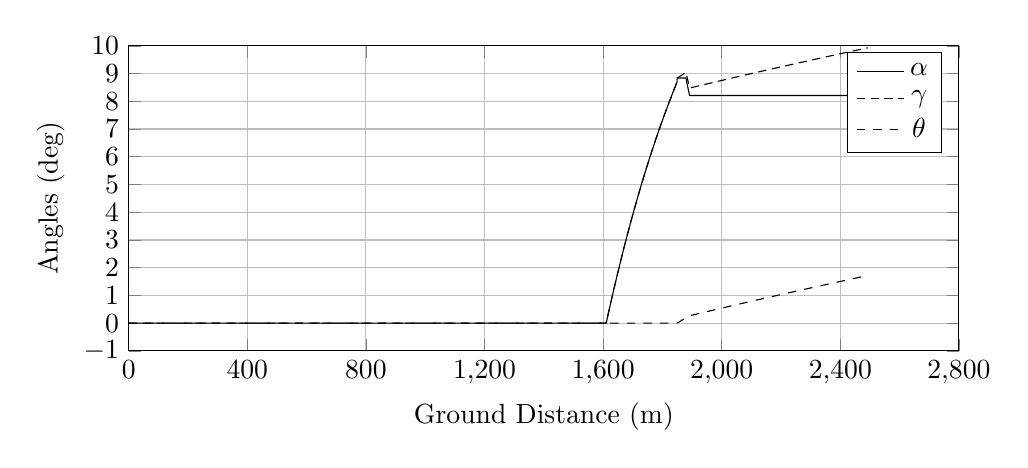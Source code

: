%Angles_vs_GroundDistance
\begin{tikzpicture}

\begin{axis}[
width=\textwidth,
height=0.45\textwidth,
scaled ticks=false, tick label style={/pgf/number format/fixed},
xmin=0.0,
xmax=2800,
xtick={0,400,800,1200,1600,2000,2400,2800,3200},
xlabel={Ground Distance (m)},
xmajorgrids,
ymin=-1.0,
ymax=10,
ylabel={Angles (deg)},
ytick={-1,0,1,2,3,4,5,6,7,8,9,10},
ymajorgrids,
legend entries = {$\alpha$\\$\gamma$\\$\theta$\\}
]

\addplot [
color=black,
solid
]
table[row sep=crcr]{
1.373E-8	0.0\\
1.749E-7	0.0\\
1.441E-6	0.0\\
6.603E-5	0.0\\
2.274E-4	0.0\\
4.875E-4	0.0\\
8.442E-4	0.0\\
0.001	0.0\\
0.002	0.0\\
0.002	0.0\\
0.003	0.0\\
0.004	0.0\\
0.005	0.0\\
0.006	0.0\\
0.007	0.0\\
0.008	0.0\\
0.01	0.0\\
0.011	0.0\\
0.013	0.0\\
0.014	0.0\\
0.016	0.0\\
0.018	0.0\\
0.02	0.0\\
0.022	0.0\\
0.024	0.0\\
0.026	0.0\\
0.028	0.0\\
0.031	0.0\\
0.033	0.0\\
0.036	0.0\\
0.038	0.0\\
0.041	0.0\\
0.044	0.0\\
0.047	0.0\\
0.05	0.0\\
0.053	0.0\\
0.057	0.0\\
0.06	0.0\\
0.063	0.0\\
0.067	0.0\\
0.071	0.0\\
0.075	0.0\\
0.079	0.0\\
0.083	0.0\\
0.087	0.0\\
0.091	0.0\\
0.095	0.0\\
0.1	0.0\\
0.104	0.0\\
0.109	0.0\\
0.114	0.0\\
0.118	0.0\\
0.123	0.0\\
0.128	0.0\\
0.133	0.0\\
0.139	0.0\\
0.144	0.0\\
0.15	0.0\\
0.155	0.0\\
0.161	0.0\\
0.167	0.0\\
0.172	0.0\\
0.178	0.0\\
0.185	0.0\\
0.191	0.0\\
0.197	0.0\\
0.204	0.0\\
0.21	0.0\\
0.217	0.0\\
0.224	0.0\\
0.23	0.0\\
0.237	0.0\\
0.244	0.0\\
0.252	0.0\\
0.259	0.0\\
0.266	0.0\\
0.274	0.0\\
0.282	0.0\\
0.289	0.0\\
0.297	0.0\\
0.305	0.0\\
0.314	0.0\\
0.322	0.0\\
0.331	0.0\\
0.339	0.0\\
0.348	0.0\\
0.356	0.0\\
0.365	0.0\\
0.374	0.0\\
0.384	0.0\\
0.393	0.0\\
0.402	0.0\\
0.412	0.0\\
0.421	0.0\\
0.431	0.0\\
0.441	0.0\\
0.451	0.0\\
0.461	0.0\\
0.472	0.0\\
0.482	0.0\\
0.492	0.0\\
0.503	0.0\\
0.514	0.0\\
0.524	0.0\\
0.536	0.0\\
0.547	0.0\\
0.558	0.0\\
0.569	0.0\\
0.581	0.0\\
0.592	0.0\\
0.604	0.0\\
0.616	0.0\\
0.628	0.0\\
0.64	0.0\\
0.653	0.0\\
0.665	0.0\\
0.677	0.0\\
0.69	0.0\\
0.703	0.0\\
0.716	0.0\\
0.729	0.0\\
0.742	0.0\\
0.756	0.0\\
0.77	0.0\\
0.783	0.0\\
0.797	0.0\\
0.811	0.0\\
0.825	0.0\\
0.839	0.0\\
0.853	0.0\\
0.868	0.0\\
0.882	0.0\\
0.898	0.0\\
0.913	0.0\\
0.929	0.0\\
0.944	0.0\\
0.96	0.0\\
0.976	0.0\\
0.992	0.0\\
1.008	0.0\\
1.025	0.0\\
1.041	0.0\\
1.057	0.0\\
1.074	0.0\\
1.09	0.0\\
1.107	0.0\\
1.124	0.0\\
1.142	0.0\\
1.159	0.0\\
1.176	0.0\\
1.194	0.0\\
1.212	0.0\\
1.23	0.0\\
1.248	0.0\\
1.266	0.0\\
1.285	0.0\\
1.304	0.0\\
1.323	0.0\\
1.341	0.0\\
1.361	0.0\\
1.38	0.0\\
1.399	0.0\\
1.419	0.0\\
1.439	0.0\\
1.459	0.0\\
1.479	0.0\\
1.499	0.0\\
1.52	0.0\\
1.54	0.0\\
1.56	0.0\\
1.581	0.0\\
1.602	0.0\\
1.624	0.0\\
1.645	0.0\\
1.666	0.0\\
1.689	0.0\\
1.711	0.0\\
1.733	0.0\\
1.755	0.0\\
1.778	0.0\\
1.8	0.0\\
1.824	0.0\\
1.846	0.0\\
1.87	0.0\\
1.893	0.0\\
1.918	0.0\\
1.942	0.0\\
1.966	0.0\\
1.99	0.0\\
2.015	0.0\\
2.039	0.0\\
2.065	0.0\\
2.09	0.0\\
2.116	0.0\\
2.141	0.0\\
2.167	0.0\\
2.193	0.0\\
2.219	0.0\\
2.245	0.0\\
2.271	0.0\\
2.298	0.0\\
2.325	0.0\\
2.351	0.0\\
2.379	0.0\\
2.406	0.0\\
2.434	0.0\\
2.462	0.0\\
2.491	0.0\\
2.519	0.0\\
2.547	0.0\\
2.576	0.0\\
2.605	0.0\\
2.635	0.0\\
2.663	0.0\\
2.693	0.0\\
2.723	0.0\\
2.753	0.0\\
2.783	0.0\\
2.814	0.0\\
2.844	0.0\\
2.875	0.0\\
2.906	0.0\\
2.937	0.0\\
2.968	0.0\\
3.0	0.0\\
3.031	0.0\\
3.063	0.0\\
3.097	0.0\\
3.129	0.0\\
3.162	0.0\\
3.195	0.0\\
3.227	0.0\\
3.261	0.0\\
3.294	0.0\\
3.328	0.0\\
3.363	0.0\\
3.397	0.0\\
3.431	0.0\\
3.464	0.0\\
3.499	0.0\\
3.534	0.0\\
3.57	0.0\\
3.605	0.0\\
3.641	0.0\\
3.678	0.0\\
3.713	0.0\\
3.75	0.0\\
3.787	0.0\\
3.825	0.0\\
3.862	0.0\\
3.9	0.0\\
3.937	0.0\\
3.976	0.0\\
4.015	0.0\\
4.053	0.0\\
4.093	0.0\\
4.133	0.0\\
4.172	0.0\\
4.211	0.0\\
4.253	0.0\\
4.293	0.0\\
4.333	0.0\\
4.373	0.0\\
4.414	0.0\\
4.456	0.0\\
4.497	0.0\\
4.538	0.0\\
4.58	0.0\\
4.622	0.0\\
4.664	0.0\\
4.706	0.0\\
4.748	0.0\\
4.791	0.0\\
4.836	0.0\\
4.88	0.0\\
4.923	0.0\\
4.968	0.0\\
5.013	0.0\\
5.058	0.0\\
5.103	0.0\\
5.149	0.0\\
5.194	0.0\\
5.241	0.0\\
5.287	0.0\\
5.333	0.0\\
5.38	0.0\\
5.426	0.0\\
5.473	0.0\\
5.522	0.0\\
5.57	0.0\\
5.618	0.0\\
5.666	0.0\\
5.715	0.0\\
5.763	0.0\\
5.813	0.0\\
5.862	0.0\\
5.912	0.0\\
5.962	0.0\\
6.013	0.0\\
6.063	0.0\\
6.114	0.0\\
6.165	0.0\\
6.216	0.0\\
6.268	0.0\\
6.32	0.0\\
6.374	0.0\\
6.426	0.0\\
6.479	0.0\\
6.532	0.0\\
6.586	0.0\\
6.641	0.0\\
6.695	0.0\\
6.75	0.0\\
6.804	0.0\\
6.86	0.0\\
6.917	0.0\\
6.973	0.0\\
7.03	0.0\\
7.087	0.0\\
7.144	0.0\\
7.202	0.0\\
7.26	0.0\\
7.318	0.0\\
7.377	0.0\\
7.435	0.0\\
7.494	0.0\\
7.553	0.0\\
7.613	0.0\\
7.673	0.0\\
7.733	0.0\\
7.796	0.0\\
7.856	0.0\\
7.918	0.0\\
7.98	0.0\\
8.042	0.0\\
8.105	0.0\\
8.167	0.0\\
8.231	0.0\\
8.294	0.0\\
8.356	0.0\\
8.421	0.0\\
8.486	0.0\\
8.549	0.0\\
8.615	0.0\\
8.68	0.0\\
8.745	0.0\\
8.813	0.0\\
8.88	0.0\\
8.947	0.0\\
9.013	0.0\\
9.079	0.0\\
9.147	0.0\\
9.215	0.0\\
9.285	0.0\\
9.353	0.0\\
9.424	0.0\\
9.493	0.0\\
9.564	0.0\\
9.634	0.0\\
9.706	0.0\\
9.776	0.0\\
9.847	0.0\\
9.918	0.0\\
9.989	0.0\\
10.06	0.0\\
10.133	0.0\\
10.205	0.0\\
10.278	0.0\\
10.353	0.0\\
10.427	0.0\\
10.502	0.0\\
10.577	0.0\\
10.653	0.0\\
10.729	0.0\\
10.805	0.0\\
10.882	0.0\\
10.958	0.0\\
11.036	0.0\\
11.113	0.0\\
11.192	0.0\\
11.27	0.0\\
11.35	0.0\\
11.429	0.0\\
11.508	0.0\\
11.587	0.0\\
11.669	0.0\\
11.75	0.0\\
11.83	0.0\\
11.91	0.0\\
11.991	0.0\\
12.073	0.0\\
12.155	0.0\\
12.237	0.0\\
12.32	0.0\\
12.407	0.0\\
12.49	0.0\\
12.574	0.0\\
12.661	0.0\\
12.747	0.0\\
12.832	0.0\\
12.919	0.0\\
13.005	0.0\\
13.092	0.0\\
13.18	0.0\\
13.269	0.0\\
13.358	0.0\\
13.448	0.0\\
13.538	0.0\\
13.627	0.0\\
13.718	0.0\\
13.809	0.0\\
13.899	0.0\\
13.992	0.0\\
14.086	0.0\\
14.179	0.0\\
14.272	0.0\\
14.368	0.0\\
14.459	0.0\\
14.555	0.0\\
14.649	0.0\\
14.744	0.0\\
14.84	0.0\\
14.933	0.0\\
15.027	0.0\\
15.123	0.0\\
15.222	0.0\\
15.321	0.0\\
15.418	0.0\\
15.516	0.0\\
15.613	0.0\\
15.711	0.0\\
15.811	0.0\\
15.914	0.0\\
16.013	0.0\\
16.112	0.0\\
16.216	0.0\\
16.319	0.0\\
16.421	0.0\\
16.522	0.0\\
16.626	0.0\\
16.727	0.0\\
16.83	0.0\\
16.935	0.0\\
17.038	0.0\\
17.146	0.0\\
17.252	0.0\\
17.357	0.0\\
17.464	0.0\\
17.572	0.0\\
17.68	0.0\\
17.79	0.0\\
17.9	0.0\\
18.01	0.0\\
18.121	0.0\\
18.232	0.0\\
18.343	0.0\\
18.455	0.0\\
18.566	0.0\\
18.678	0.0\\
18.79	0.0\\
18.902	0.0\\
19.018	0.0\\
19.131	0.0\\
19.248	0.0\\
19.362	0.0\\
19.478	0.0\\
19.596	0.0\\
19.711	0.0\\
19.828	0.0\\
19.945	0.0\\
20.062	0.0\\
20.179	0.0\\
20.297	0.0\\
20.417	0.0\\
20.537	0.0\\
20.655	0.0\\
20.777	0.0\\
20.897	0.0\\
21.017	0.0\\
21.139	0.0\\
21.261	0.0\\
21.383	0.0\\
21.506	0.0\\
21.631	0.0\\
21.756	0.0\\
21.88	0.0\\
22.006	0.0\\
22.13	0.0\\
22.257	0.0\\
22.384	0.0\\
22.509	0.0\\
22.636	0.0\\
22.764	0.0\\
22.891	0.0\\
23.022	0.0\\
23.15	0.0\\
23.279	0.0\\
23.409	0.0\\
23.539	0.0\\
23.671	0.0\\
23.803	0.0\\
23.935	0.0\\
24.067	0.0\\
24.199	0.0\\
24.329	0.0\\
24.462	0.0\\
24.595	0.0\\
24.728	0.0\\
24.862	0.0\\
24.995	0.0\\
25.128	0.0\\
25.265	0.0\\
25.401	0.0\\
25.536	0.0\\
25.674	0.0\\
25.808	0.0\\
25.835	0.0\\
25.838	0.0\\
25.842	0.0\\
25.855	0.0\\
25.893	0.0\\
25.973	0.0\\
26.096	0.0\\
26.224	0.0\\
26.353	0.0\\
26.482	0.0\\
26.611	0.0\\
26.74	0.0\\
26.872	0.0\\
27.003	0.0\\
27.136	0.0\\
27.266	0.0\\
27.399	0.0\\
27.531	0.0\\
27.664	0.0\\
27.799	0.0\\
27.932	0.0\\
28.068	0.0\\
28.203	0.0\\
28.34	0.0\\
28.477	0.0\\
28.618	0.0\\
28.754	0.0\\
28.893	0.0\\
29.032	0.0\\
29.171	0.0\\
29.312	0.0\\
29.454	0.0\\
29.595	0.0\\
29.738	0.0\\
29.879	0.0\\
30.021	0.0\\
30.167	0.0\\
30.308	0.0\\
30.453	0.0\\
30.598	0.0\\
30.743	0.0\\
30.889	0.0\\
31.035	0.0\\
31.181	0.0\\
31.328	0.0\\
31.477	0.0\\
31.627	0.0\\
31.774	0.0\\
31.925	0.0\\
32.076	0.0\\
32.226	0.0\\
32.379	0.0\\
32.529	0.0\\
32.682	0.0\\
32.836	0.0\\
32.99	0.0\\
33.146	0.0\\
33.301	0.0\\
33.455	0.0\\
33.611	0.0\\
33.769	0.0\\
33.926	0.0\\
34.084	0.0\\
34.242	0.0\\
34.403	0.0\\
34.562	0.0\\
34.722	0.0\\
34.881	0.0\\
35.041	0.0\\
35.203	0.0\\
35.365	0.0\\
35.529	0.0\\
35.691	0.0\\
35.853	0.0\\
36.015	0.0\\
36.181	0.0\\
36.344	0.0\\
36.511	0.0\\
36.676	0.0\\
36.842	0.0\\
37.008	0.0\\
37.173	0.0\\
37.34	0.0\\
37.509	0.0\\
37.679	0.0\\
37.845	0.0\\
38.017	0.0\\
38.185	0.0\\
38.358	0.0\\
38.528	0.0\\
38.7	0.0\\
38.872	0.0\\
39.042	0.0\\
39.214	0.0\\
39.387	0.0\\
39.559	0.0\\
39.735	0.0\\
39.909	0.0\\
40.085	0.0\\
40.259	0.0\\
40.433	0.0\\
40.61	0.0\\
40.787	0.0\\
40.966	0.0\\
41.141	0.0\\
41.319	0.0\\
41.496	0.0\\
41.674	0.0\\
41.852	0.0\\
42.031	0.0\\
42.213	0.0\\
42.394	0.0\\
42.575	0.0\\
42.755	0.0\\
42.938	0.0\\
43.12	0.0\\
43.303	0.0\\
43.487	0.0\\
43.672	0.0\\
43.857	0.0\\
44.04	0.0\\
44.224	0.0\\
44.412	0.0\\
44.598	0.0\\
44.785	0.0\\
44.973	0.0\\
45.161	0.0\\
45.349	0.0\\
45.536	0.0\\
45.725	0.0\\
45.914	0.0\\
46.102	0.0\\
46.294	0.0\\
46.485	0.0\\
46.677	0.0\\
46.87	0.0\\
47.063	0.0\\
47.253	0.0\\
47.445	0.0\\
47.639	0.0\\
47.834	0.0\\
48.025	0.0\\
48.219	0.0\\
48.415	0.0\\
48.61	0.0\\
48.807	0.0\\
49.001	0.0\\
49.2	0.0\\
49.394	0.0\\
49.592	0.0\\
49.791	0.0\\
49.991	0.0\\
50.19	0.0\\
50.388	0.0\\
50.592	0.0\\
50.795	0.0\\
50.995	0.0\\
51.198	0.0\\
51.4	0.0\\
51.599	0.0\\
51.802	0.0\\
52.002	0.0\\
52.206	0.0\\
52.408	0.0\\
52.614	0.0\\
52.822	0.0\\
53.031	0.0\\
53.238	0.0\\
53.445	0.0\\
53.652	0.0\\
53.86	0.0\\
54.068	0.0\\
54.279	0.0\\
54.487	0.0\\
54.699	0.0\\
54.91	0.0\\
55.122	0.0\\
55.333	0.0\\
55.545	0.0\\
55.756	0.0\\
55.968	0.0\\
56.182	0.0\\
56.394	0.0\\
56.61	0.0\\
56.826	0.0\\
57.04	0.0\\
57.257	0.0\\
57.474	0.0\\
57.694	0.0\\
57.912	0.0\\
58.13	0.0\\
58.349	0.0\\
58.568	0.0\\
58.788	0.0\\
59.011	0.0\\
59.234	0.0\\
59.456	0.0\\
59.68	0.0\\
59.903	0.0\\
60.125	0.0\\
60.349	0.0\\
60.572	0.0\\
60.796	0.0\\
61.022	0.0\\
61.251	0.0\\
61.478	0.0\\
61.708	0.0\\
61.937	0.0\\
62.167	0.0\\
62.396	0.0\\
62.628	0.0\\
62.861	0.0\\
63.091	0.0\\
63.322	0.0\\
63.555	0.0\\
63.787	0.0\\
64.023	0.0\\
64.257	0.0\\
64.491	0.0\\
64.728	0.0\\
64.966	0.0\\
65.201	0.0\\
65.44	0.0\\
65.677	0.0\\
65.917	0.0\\
66.157	0.0\\
66.397	0.0\\
66.638	0.0\\
66.878	0.0\\
67.123	0.0\\
67.368	0.0\\
67.611	0.0\\
67.858	0.0\\
68.103	0.0\\
68.352	0.0\\
68.601	0.0\\
68.849	0.0\\
69.098	0.0\\
69.349	0.0\\
69.598	0.0\\
69.849	0.0\\
70.105	0.0\\
70.356	0.0\\
70.609	0.0\\
70.863	0.0\\
71.118	0.0\\
71.373	0.0\\
71.629	0.0\\
71.885	0.0\\
72.143	0.0\\
72.403	0.0\\
72.662	0.0\\
72.923	0.0\\
73.187	0.0\\
73.452	0.0\\
73.718	0.0\\
73.979	0.0\\
74.245	0.0\\
74.51	0.0\\
74.778	0.0\\
75.048	0.0\\
75.317	0.0\\
75.587	0.0\\
75.857	0.0\\
76.13	0.0\\
76.403	0.0\\
76.68	0.0\\
76.954	0.0\\
77.229	0.0\\
77.507	0.0\\
77.783	0.0\\
78.062	0.0\\
78.339	0.0\\
78.622	0.0\\
78.905	0.0\\
79.187	0.0\\
79.47	0.0\\
79.758	0.0\\
80.044	0.0\\
80.334	0.0\\
80.623	0.0\\
80.913	0.0\\
81.205	0.0\\
81.497	0.0\\
81.792	0.0\\
82.085	0.0\\
82.379	0.0\\
82.676	0.0\\
82.975	0.0\\
83.273	0.0\\
83.572	0.0\\
83.874	0.0\\
84.175	0.0\\
84.477	0.0\\
84.781	0.0\\
85.088	0.0\\
85.394	0.0\\
85.698	0.0\\
86.01	0.0\\
86.317	0.0\\
86.629	0.0\\
86.94	0.0\\
87.257	0.0\\
87.57	0.0\\
87.881	0.0\\
88.2	0.0\\
88.519	0.0\\
88.835	0.0\\
89.159	0.0\\
89.478	0.0\\
89.802	0.0\\
90.126	0.0\\
90.45	0.0\\
90.778	0.0\\
91.105	0.0\\
91.438	0.0\\
91.767	0.0\\
92.094	0.0\\
92.425	0.0\\
92.758	0.0\\
93.097	0.0\\
93.431	0.0\\
93.768	0.0\\
94.104	0.0\\
94.436	0.0\\
94.773	0.0\\
95.108	0.0\\
95.447	0.0\\
95.785	0.0\\
96.123	0.0\\
96.464	0.0\\
96.807	0.0\\
97.147	0.0\\
97.488	0.0\\
97.831	0.0\\
98.17	0.0\\
98.511	0.0\\
98.854	0.0\\
99.192	0.0\\
99.534	0.0\\
99.872	0.0\\
100.213	0.0\\
100.553	0.0\\
100.895	0.0\\
101.237	0.0\\
101.58	0.0\\
101.918	0.0\\
102.262	0.0\\
102.605	0.0\\
102.942	0.0\\
103.281	0.0\\
103.62	0.0\\
103.954	0.0\\
104.292	0.0\\
104.631	0.0\\
104.967	0.0\\
105.305	0.0\\
105.642	0.0\\
105.977	0.0\\
106.314	0.0\\
106.649	0.0\\
106.98	0.0\\
107.315	0.0\\
107.381	0.0\\
107.388	0.0\\
107.395	0.0\\
107.399	0.0\\
107.402	0.0\\
107.405	0.0\\
107.419	0.0\\
107.478	0.0\\
107.637	0.0\\
107.957	0.0\\
108.257	0.0\\
108.56	0.0\\
108.862	0.0\\
109.167	0.0\\
109.472	0.0\\
109.78	0.0\\
110.091	0.0\\
110.401	0.0\\
110.713	0.0\\
111.029	0.0\\
111.347	0.0\\
111.665	0.0\\
111.986	0.0\\
112.308	0.0\\
112.635	0.0\\
112.963	0.0\\
113.288	0.0\\
113.618	0.0\\
113.946	0.0\\
114.279	0.0\\
114.613	0.0\\
114.948	0.0\\
115.286	0.0\\
115.625	0.0\\
115.965	0.0\\
116.306	0.0\\
116.651	0.0\\
116.999	0.0\\
117.343	0.0\\
117.69	0.0\\
118.041	0.0\\
118.393	0.0\\
118.748	0.0\\
119.105	0.0\\
119.467	0.0\\
119.827	0.0\\
120.19	0.0\\
120.552	0.0\\
120.918	0.0\\
121.287	0.0\\
121.655	0.0\\
122.025	0.0\\
122.393	0.0\\
122.766	0.0\\
123.139	0.0\\
123.513	0.0\\
123.886	0.0\\
124.257	0.0\\
124.632	0.0\\
125.007	0.0\\
125.38	0.0\\
125.755	0.0\\
126.135	0.0\\
126.513	0.0\\
126.895	0.0\\
127.273	0.0\\
127.65	0.0\\
128.031	0.0\\
128.408	0.0\\
128.788	0.0\\
129.168	0.0\\
129.551	0.0\\
129.928	0.0\\
130.308	0.0\\
130.688	0.0\\
131.067	0.0\\
131.447	0.0\\
131.826	0.0\\
132.205	0.0\\
132.585	0.0\\
132.965	0.0\\
133.344	0.0\\
133.726	0.0\\
134.105	0.0\\
134.485	0.0\\
134.863	0.0\\
135.24	0.0\\
135.621	0.0\\
136.0	0.0\\
136.38	0.0\\
136.761	0.0\\
137.14	0.0\\
137.518	0.0\\
137.898	0.0\\
138.275	0.0\\
138.654	0.0\\
139.035	0.0\\
139.413	0.0\\
139.794	0.0\\
140.174	0.0\\
140.549	0.0\\
140.928	0.0\\
141.305	0.0\\
141.683	0.0\\
142.061	0.0\\
142.44	0.0\\
142.817	0.0\\
143.192	0.0\\
143.573	0.0\\
143.949	0.0\\
144.326	0.0\\
144.704	0.0\\
145.083	0.0\\
145.462	0.0\\
145.838	0.0\\
146.215	0.0\\
146.593	0.0\\
146.973	0.0\\
147.355	0.0\\
147.734	0.0\\
148.114	0.0\\
148.493	0.0\\
148.871	0.0\\
149.254	0.0\\
149.633	0.0\\
150.015	0.0\\
150.394	0.0\\
150.777	0.0\\
151.156	0.0\\
151.535	0.0\\
151.919	0.0\\
152.3	0.0\\
152.684	0.0\\
153.067	0.0\\
153.451	0.0\\
153.835	0.0\\
154.216	0.0\\
154.601	0.0\\
154.984	0.0\\
155.368	0.0\\
155.752	0.0\\
156.136	0.0\\
156.522	0.0\\
156.905	0.0\\
157.292	0.0\\
157.678	0.0\\
158.063	0.0\\
158.451	0.0\\
158.838	0.0\\
159.227	0.0\\
159.615	0.0\\
160.004	0.0\\
160.396	0.0\\
160.785	0.0\\
161.175	0.0\\
161.567	0.0\\
161.961	0.0\\
162.35	0.0\\
162.743	0.0\\
163.136	0.0\\
163.532	0.0\\
163.925	0.0\\
164.32	0.0\\
164.716	0.0\\
165.112	0.0\\
165.507	0.0\\
165.907	0.0\\
166.306	0.0\\
166.706	0.0\\
167.104	0.0\\
167.502	0.0\\
167.901	0.0\\
168.3	0.0\\
168.702	0.0\\
169.106	0.0\\
169.508	0.0\\
169.91	0.0\\
170.313	0.0\\
170.716	0.0\\
171.12	0.0\\
171.525	0.0\\
171.93	0.0\\
172.337	0.0\\
172.743	0.0\\
173.151	0.0\\
173.559	0.0\\
173.966	0.0\\
174.378	0.0\\
174.787	0.0\\
175.201	0.0\\
175.611	0.0\\
176.021	0.0\\
176.433	0.0\\
176.848	0.0\\
177.263	0.0\\
177.678	0.0\\
178.09	0.0\\
178.508	0.0\\
178.925	0.0\\
179.343	0.0\\
179.763	0.0\\
180.084	0.0\\
180.184	0.0\\
180.604	0.0\\
181.528	0.0\\
182.409	0.0\\
183.29	0.0\\
184.171	0.0\\
185.054	0.0\\
185.945	0.0\\
186.833	0.0\\
187.723	0.0\\
188.616	0.0\\
189.516	0.0\\
190.41	0.0\\
191.32	0.0\\
192.218	0.0\\
193.123	0.0\\
194.031	0.0\\
194.947	0.0\\
195.85	0.0\\
196.765	0.0\\
197.678	0.0\\
198.598	0.0\\
199.518	0.0\\
200.444	0.0\\
201.372	0.0\\
202.293	0.0\\
203.22	0.0\\
204.145	0.0\\
205.078	0.0\\
206.005	0.0\\
206.939	0.0\\
207.878	0.0\\
208.818	0.0\\
209.759	0.0\\
210.709	0.0\\
211.655	0.0\\
212.598	0.0\\
213.546	0.0\\
214.498	0.0\\
215.457	0.0\\
216.421	0.0\\
217.382	0.0\\
218.353	0.0\\
219.325	0.0\\
220.293	0.0\\
221.269	0.0\\
222.245	0.0\\
223.215	0.0\\
224.191	0.0\\
225.174	0.0\\
226.147	0.0\\
227.141	0.0\\
228.124	0.0\\
229.119	0.0\\
230.117	0.0\\
231.112	0.0\\
232.123	0.0\\
233.128	0.0\\
234.131	0.0\\
235.14	0.0\\
236.151	0.0\\
237.166	0.0\\
238.189	0.0\\
239.215	0.0\\
240.235	0.0\\
241.26	0.0\\
242.302	0.0\\
243.33	0.0\\
244.369	0.0\\
245.406	0.0\\
246.463	0.0\\
247.505	0.0\\
248.564	0.0\\
249.622	0.0\\
250.665	0.0\\
251.727	0.0\\
252.801	0.0\\
253.863	0.0\\
254.944	0.0\\
256.022	0.0\\
257.106	0.0\\
258.203	0.0\\
259.303	0.0\\
260.397	0.0\\
261.498	0.0\\
262.609	0.0\\
263.718	0.0\\
264.835	0.0\\
265.958	0.0\\
267.091	0.0\\
268.208	0.0\\
269.333	0.0\\
270.466	0.0\\
271.599	0.0\\
272.746	0.0\\
273.901	0.0\\
275.054	0.0\\
276.203	0.0\\
277.353	0.0\\
278.519	0.0\\
279.693	0.0\\
280.863	0.0\\
282.051	0.0\\
283.25	0.0\\
284.439	0.0\\
285.64	0.0\\
286.836	0.0\\
288.039	0.0\\
289.256	0.0\\
290.483	0.0\\
291.721	0.0\\
292.961	0.0\\
294.199	0.0\\
295.446	0.0\\
296.685	0.0\\
297.928	0.0\\
299.185	0.0\\
300.444	0.0\\
301.723	0.0\\
303.002	0.0\\
304.279	0.0\\
305.565	0.0\\
306.851	0.0\\
308.144	0.0\\
309.447	0.0\\
310.778	0.0\\
312.085	0.0\\
313.408	0.0\\
314.719	0.0\\
316.031	0.0\\
317.341	0.0\\
318.67	0.0\\
319.98	0.0\\
321.313	0.0\\
322.647	0.0\\
323.978	0.0\\
325.314	0.0\\
326.625	0.0\\
327.96	0.0\\
329.278	0.0\\
330.607	0.0\\
331.918	0.0\\
333.233	0.0\\
334.558	0.0\\
335.85	0.0\\
337.151	0.0\\
338.438	0.0\\
339.73	0.0\\
341.021	0.0\\
342.315	0.0\\
343.606	0.0\\
344.888	0.0\\
346.165	0.0\\
347.442	0.0\\
348.721	0.0\\
349.998	0.0\\
351.269	0.0\\
352.534	0.0\\
353.793	0.0\\
355.042	0.0\\
356.29	0.0\\
357.535	0.0\\
357.785	0.0\\
358.344	0.0\\
358.391	0.0\\
358.414	0.0\\
358.545	0.0\\
358.725	0.0\\
359.254	0.0\\
360.234	0.0\\
361.312	0.0\\
362.387	0.0\\
363.468	0.0\\
364.563	0.0\\
365.659	0.0\\
366.758	0.0\\
367.871	0.0\\
368.993	0.0\\
370.112	0.0\\
371.239	0.0\\
372.372	0.0\\
373.508	0.0\\
374.644	0.0\\
375.785	0.0\\
376.948	0.0\\
378.108	0.0\\
379.27	0.0\\
380.446	0.0\\
381.624	0.0\\
382.814	0.0\\
384.003	0.0\\
385.2	0.0\\
386.409	0.0\\
387.627	0.0\\
388.847	0.0\\
390.086	0.0\\
391.33	0.0\\
392.579	0.0\\
393.83	0.0\\
395.084	0.0\\
396.348	0.0\\
397.611	0.0\\
398.901	0.0\\
400.189	0.0\\
401.479	0.0\\
402.783	0.0\\
404.085	0.0\\
405.394	0.0\\
406.706	0.0\\
408.009	0.0\\
409.303	0.0\\
410.613	0.0\\
411.93	0.0\\
413.258	0.0\\
414.59	0.0\\
415.919	0.0\\
417.242	0.0\\
418.572	0.0\\
419.9	0.0\\
421.222	0.0\\
422.55	0.0\\
423.875	0.0\\
425.194	0.0\\
426.512	0.0\\
427.84	0.0\\
429.165	0.0\\
430.493	0.0\\
431.812	0.0\\
433.134	0.0\\
434.458	0.0\\
435.773	0.0\\
437.076	0.0\\
438.372	0.0\\
439.665	0.0\\
440.96	0.0\\
442.255	0.0\\
443.552	0.0\\
444.84	0.0\\
446.126	0.0\\
447.413	0.0\\
448.689	0.0\\
449.962	0.0\\
451.241	0.0\\
452.509	0.0\\
453.776	0.0\\
455.04	0.0\\
456.319	0.0\\
457.588	0.0\\
458.846	0.0\\
460.117	0.0\\
461.375	0.0\\
462.643	0.0\\
463.899	0.0\\
465.16	0.0\\
466.413	0.0\\
467.676	0.0\\
468.929	0.0\\
470.18	0.0\\
471.422	0.0\\
472.667	0.0\\
473.912	0.0\\
475.158	0.0\\
476.403	0.0\\
477.644	0.0\\
478.88	0.0\\
480.119	0.0\\
481.36	0.0\\
482.601	0.0\\
483.838	0.0\\
485.074	0.0\\
486.309	0.0\\
487.549	0.0\\
488.785	0.0\\
490.028	0.0\\
491.261	0.0\\
492.502	0.0\\
493.739	0.0\\
494.971	0.0\\
496.207	0.0\\
497.442	0.0\\
498.68	0.0\\
499.908	0.0\\
501.132	0.0\\
502.366	0.0\\
503.599	0.0\\
504.834	0.0\\
506.058	0.0\\
507.278	0.0\\
508.516	0.0\\
509.744	0.0\\
510.977	0.0\\
512.2	0.0\\
513.421	0.0\\
514.65	0.0\\
515.878	0.0\\
517.106	0.0\\
518.35	0.0\\
519.579	0.0\\
520.81	0.0\\
522.044	0.0\\
523.281	0.0\\
524.513	0.0\\
525.742	0.0\\
526.976	0.0\\
528.21	0.0\\
529.444	0.0\\
530.678	0.0\\
531.909	0.0\\
533.146	0.0\\
534.383	0.0\\
535.619	0.0\\
536.854	0.0\\
538.09	0.0\\
539.337	0.0\\
540.579	0.0\\
541.818	0.0\\
543.058	0.0\\
544.291	0.0\\
545.526	0.0\\
546.768	0.0\\
548.006	0.0\\
549.247	0.0\\
550.493	0.0\\
551.728	0.0\\
552.969	0.0\\
554.215	0.0\\
555.462	0.0\\
556.707	0.0\\
557.95	0.0\\
559.196	0.0\\
560.446	0.0\\
561.703	0.0\\
562.953	0.0\\
564.204	0.0\\
565.458	0.0\\
566.709	0.0\\
567.964	0.0\\
569.217	0.0\\
570.474	0.0\\
571.743	0.0\\
572.997	0.0\\
574.26	0.0\\
575.522	0.0\\
576.783	0.0\\
578.051	0.0\\
579.314	0.0\\
580.582	0.0\\
581.843	0.0\\
583.117	0.0\\
584.389	0.0\\
585.66	0.0\\
586.937	0.0\\
588.218	0.0\\
589.487	0.0\\
590.766	0.0\\
592.041	0.0\\
593.324	0.0\\
594.606	0.0\\
595.887	0.0\\
597.168	0.0\\
598.445	0.0\\
599.73	0.0\\
601.021	0.0\\
602.309	0.0\\
603.603	0.0\\
604.898	0.0\\
606.192	0.0\\
607.49	0.0\\
608.794	0.0\\
610.096	0.0\\
611.398	0.0\\
612.692	0.0\\
614.004	0.0\\
615.309	0.0\\
616.614	0.0\\
617.927	0.0\\
619.235	0.0\\
620.541	0.0\\
621.853	0.0\\
623.168	0.0\\
624.486	0.0\\
625.81	0.0\\
627.136	0.0\\
628.463	0.0\\
629.794	0.0\\
631.126	0.0\\
632.458	0.0\\
633.795	0.0\\
635.133	0.0\\
636.473	0.0\\
637.807	0.0\\
639.147	0.0\\
640.493	0.0\\
641.842	0.0\\
643.186	0.0\\
644.536	0.0\\
645.882	0.0\\
647.234	0.0\\
648.586	0.0\\
649.94	0.0\\
651.297	0.0\\
652.659	0.0\\
654.029	0.0\\
655.398	0.0\\
656.765	0.0\\
658.127	0.0\\
659.507	0.0\\
660.883	0.0\\
662.266	0.0\\
663.643	0.0\\
665.028	0.0\\
666.415	0.0\\
667.8	0.0\\
669.189	0.0\\
670.584	0.0\\
671.984	0.0\\
673.381	0.0\\
674.783	0.0\\
676.19	0.0\\
677.599	0.0\\
679.015	0.0\\
680.439	0.0\\
681.857	0.0\\
683.268	0.0\\
684.696	0.0\\
686.121	0.0\\
687.553	0.0\\
688.988	0.0\\
690.425	0.0\\
691.869	0.0\\
693.31	0.0\\
694.752	0.0\\
696.196	0.0\\
697.643	0.0\\
699.095	0.0\\
700.554	0.0\\
702.016	0.0\\
703.486	0.0\\
704.963	0.0\\
706.437	0.0\\
707.913	0.0\\
709.396	0.0\\
710.879	0.0\\
712.356	0.0\\
713.844	0.0\\
715.339	0.0\\
716.843	0.0\\
718.356	0.0\\
719.861	0.0\\
721.364	0.0\\
722.878	0.0\\
724.389	0.0\\
725.915	0.0\\
727.434	0.0\\
728.969	0.0\\
730.502	0.0\\
732.04	0.0\\
733.586	0.0\\
735.133	0.0\\
736.681	0.0\\
738.237	0.0\\
739.802	0.0\\
741.373	0.0\\
742.951	0.0\\
744.531	0.0\\
746.114	0.0\\
747.699	0.0\\
749.284	0.0\\
750.89	0.0\\
752.492	0.0\\
754.104	0.0\\
755.725	0.0\\
757.35	0.0\\
758.978	0.0\\
760.617	0.0\\
762.247	0.0\\
763.886	0.0\\
765.529	0.0\\
767.188	0.0\\
768.853	0.0\\
770.526	0.0\\
772.206	0.0\\
773.89	0.0\\
775.582	0.0\\
777.282	0.0\\
778.983	0.0\\
780.691	0.0\\
782.407	0.0\\
784.144	0.0\\
785.888	0.0\\
787.633	0.0\\
789.385	0.0\\
791.151	0.0\\
792.928	0.0\\
794.708	0.0\\
796.488	0.0\\
798.301	0.0\\
800.127	0.0\\
801.939	0.0\\
803.778	0.0\\
805.622	0.0\\
807.465	0.0\\
809.335	0.0\\
811.208	0.0\\
813.101	0.0\\
815.005	0.0\\
816.928	0.0\\
818.869	0.0\\
820.818	0.0\\
822.776	0.0\\
824.745	0.0\\
826.743	0.0\\
828.761	0.0\\
830.788	0.0\\
832.829	0.0\\
834.905	0.0\\
837.011	0.0\\
839.123	0.0\\
841.273	0.0\\
843.445	0.0\\
845.626	0.0\\
847.861	0.0\\
850.121	0.0\\
852.407	0.0\\
854.689	0.0\\
857.021	0.0\\
859.352	0.0\\
861.696	0.0\\
864.081	0.0\\
866.473	0.0\\
868.851	0.0\\
871.232	0.0\\
873.603	0.0\\
875.956	0.0\\
878.281	0.0\\
880.588	0.0\\
882.863	0.0\\
885.123	0.0\\
887.348	0.0\\
889.562	0.0\\
891.73	0.0\\
893.875	0.0\\
896.026	0.0\\
898.131	0.0\\
900.233	0.0\\
902.32	0.0\\
904.396	0.0\\
906.449	0.0\\
908.473	0.0\\
910.489	0.0\\
912.5	0.0\\
914.482	0.0\\
916.466	0.0\\
918.437	0.0\\
920.385	0.0\\
922.338	0.0\\
924.267	0.0\\
926.175	0.0\\
928.083	0.0\\
929.983	0.0\\
931.877	0.0\\
933.761	0.0\\
935.629	0.0\\
937.493	0.0\\
939.348	0.0\\
941.188	0.0\\
941.555	0.0\\
941.807	0.0\\
941.975	0.0\\
942.127	0.0\\
942.233	0.0\\
942.264	0.0\\
942.289	0.0\\
942.314	0.0\\
942.486	0.0\\
943.059	0.0\\
945.039	0.0\\
946.834	0.0\\
948.63	0.0\\
950.444	0.0\\
952.274	0.0\\
954.104	0.0\\
955.959	0.0\\
957.821	0.0\\
959.688	0.0\\
961.571	0.0\\
963.469	0.0\\
965.38	0.0\\
967.304	0.0\\
969.249	0.0\\
971.21	0.0\\
973.18	0.0\\
975.165	0.0\\
977.168	0.0\\
979.191	0.0\\
981.223	0.0\\
983.283	0.0\\
985.354	0.0\\
987.432	0.0\\
989.543	0.0\\
991.66	0.0\\
993.82	0.0\\
995.984	0.0\\
998.186	0.0\\
1000.392	0.0\\
1002.627	0.0\\
1004.875	0.0\\
1007.147	0.0\\
1009.442	0.0\\
1011.747	0.0\\
1014.048	0.0\\
1016.397	0.0\\
1018.737	0.0\\
1021.072	0.0\\
1023.424	0.0\\
1025.759	0.0\\
1028.089	0.0\\
1030.415	0.0\\
1032.741	0.0\\
1035.066	0.0\\
1037.36	0.0\\
1039.647	0.0\\
1041.911	0.0\\
1044.167	0.0\\
1046.414	0.0\\
1048.64	0.0\\
1050.857	0.0\\
1053.066	0.0\\
1055.268	0.0\\
1057.444	0.0\\
1059.606	0.0\\
1061.757	0.0\\
1063.902	0.0\\
1066.03	0.0\\
1068.158	0.0\\
1070.262	0.0\\
1072.361	0.0\\
1074.458	0.0\\
1076.541	0.0\\
1078.613	0.0\\
1080.679	0.0\\
1082.74	0.0\\
1084.786	0.0\\
1086.843	0.0\\
1088.881	0.0\\
1090.916	0.0\\
1092.952	0.0\\
1094.97	0.0\\
1096.985	0.0\\
1099.01	0.0\\
1101.014	0.0\\
1103.014	0.0\\
1105.018	0.0\\
1107.015	0.0\\
1109.012	0.0\\
1111.0	0.0\\
1112.984	0.0\\
1114.967	0.0\\
1116.944	0.0\\
1118.914	0.0\\
1120.876	0.0\\
1122.836	0.0\\
1124.794	0.0\\
1126.755	0.0\\
1128.717	0.0\\
1130.674	0.0\\
1132.627	0.0\\
1134.575	0.0\\
1136.52	0.0\\
1138.463	0.0\\
1140.4	0.0\\
1142.354	0.0\\
1144.295	0.0\\
1146.234	0.0\\
1148.171	0.0\\
1150.108	0.0\\
1152.043	0.0\\
1153.974	0.0\\
1155.903	0.0\\
1157.822	0.0\\
1159.75	0.0\\
1161.678	0.0\\
1163.611	0.0\\
1165.538	0.0\\
1167.461	0.0\\
1169.384	0.0\\
1171.311	0.0\\
1173.234	0.0\\
1175.155	0.0\\
1177.068	0.0\\
1178.983	0.0\\
1180.905	0.0\\
1182.831	0.0\\
1184.754	0.0\\
1186.667	0.0\\
1188.577	0.0\\
1190.493	0.0\\
1192.405	0.0\\
1194.311	0.0\\
1196.225	0.0\\
1198.144	0.0\\
1200.057	0.0\\
1201.971	0.0\\
1203.888	0.0\\
1205.811	0.0\\
1207.73	0.0\\
1209.641	0.0\\
1211.547	0.0\\
1213.465	0.0\\
1215.382	0.0\\
1217.299	0.0\\
1219.215	0.0\\
1221.134	0.0\\
1223.046	0.0\\
1224.956	0.0\\
1226.879	0.0\\
1228.799	0.0\\
1230.721	0.0\\
1232.652	0.0\\
1234.572	0.0\\
1236.489	0.0\\
1238.409	0.0\\
1240.331	0.0\\
1242.253	0.0\\
1244.178	0.0\\
1246.102	0.0\\
1248.034	0.0\\
1249.959	0.0\\
1251.893	0.0\\
1253.818	0.0\\
1255.745	0.0\\
1257.684	0.0\\
1259.629	0.0\\
1261.57	0.0\\
1263.506	0.0\\
1265.44	0.0\\
1267.372	0.0\\
1269.311	0.0\\
1271.251	0.0\\
1273.189	0.0\\
1275.127	0.0\\
1277.074	0.0\\
1279.021	0.0\\
1280.962	0.0\\
1282.909	0.0\\
1284.854	0.0\\
1286.8	0.0\\
1288.758	0.0\\
1290.707	0.0\\
1292.668	0.0\\
1294.63	0.0\\
1296.586	0.0\\
1298.536	0.0\\
1300.504	0.0\\
1302.463	0.0\\
1304.424	0.0\\
1306.385	0.0\\
1308.357	0.0\\
1310.33	0.0\\
1312.306	0.0\\
1314.275	0.0\\
1316.247	0.0\\
1318.218	0.0\\
1320.197	0.0\\
1322.176	0.0\\
1324.162	0.0\\
1326.15	0.0\\
1328.143	0.0\\
1330.134	0.0\\
1332.131	0.0\\
1334.128	0.0\\
1336.127	0.0\\
1338.125	0.0\\
1340.128	0.0\\
1342.14	0.0\\
1344.145	0.0\\
1346.157	0.0\\
1348.173	0.0\\
1350.186	0.0\\
1352.198	0.0\\
1354.213	0.0\\
1356.239	0.0\\
1358.261	0.0\\
1360.283	0.0\\
1362.311	0.0\\
1364.34	0.0\\
1366.369	0.0\\
1368.399	0.0\\
1370.433	0.0\\
1372.474	0.0\\
1374.512	0.0\\
1376.561	0.0\\
1378.612	0.0\\
1380.658	0.0\\
1382.709	0.0\\
1384.76	0.0\\
1386.814	0.0\\
1388.87	0.0\\
1390.934	0.0\\
1393.004	0.0\\
1395.063	0.0\\
1397.133	0.0\\
1399.22	0.0\\
1401.302	0.0\\
1403.379	0.0\\
1405.461	0.0\\
1407.551	0.0\\
1409.643	0.0\\
1411.741	0.0\\
1413.84	0.0\\
1415.955	0.0\\
1418.057	0.0\\
1420.169	0.0\\
1422.275	0.0\\
1424.397	0.0\\
1426.505	0.0\\
1428.624	0.0\\
1430.747	0.0\\
1432.869	0.0\\
1435.0	0.0\\
1437.128	0.0\\
1439.265	0.0\\
1441.416	0.0\\
1443.564	0.0\\
1445.712	0.0\\
1447.862	0.0\\
1450.022	0.0\\
1452.186	0.0\\
1454.347	0.0\\
1456.51	0.0\\
1458.686	0.0\\
1460.862	0.0\\
1463.042	0.0\\
1465.231	0.0\\
1467.425	0.0\\
1469.616	0.0\\
1471.825	0.0\\
1474.026	0.0\\
1476.231	0.0\\
1478.438	0.0\\
1480.646	0.0\\
1482.863	0.0\\
1485.077	0.0\\
1487.304	0.0\\
1489.54	0.0\\
1491.78	0.0\\
1494.018	0.0\\
1496.266	0.0\\
1498.508	0.0\\
1500.753	0.0\\
1503.007	0.0\\
1505.272	0.0\\
1507.544	0.0\\
1509.812	0.0\\
1512.085	0.0\\
1514.366	0.0\\
1516.653	0.0\\
1518.936	0.0\\
1521.231	0.0\\
1523.53	0.0\\
1525.836	0.0\\
1528.141	0.0\\
1530.453	0.0\\
1532.767	0.0\\
1535.09	0.0\\
1537.422	0.0\\
1539.765	0.0\\
1542.124	0.0\\
1544.475	0.0\\
1546.832	0.0\\
1549.203	0.0\\
1551.576	0.0\\
1553.954	0.0\\
1556.348	0.0\\
1558.732	0.0\\
1561.127	0.0\\
1563.532	0.0\\
1565.941	0.0\\
1568.354	0.0\\
1570.788	0.0\\
1573.216	0.0\\
1575.665	0.0\\
1578.114	0.0\\
1580.56	0.0\\
1583.026	0.0\\
1585.5	0.0\\
1587.97	0.0\\
1590.45	0.0\\
1592.933	0.0\\
1595.42	0.0\\
1597.928	0.0\\
1600.444	0.0\\
1602.952	0.0\\
1605.469	0.0\\
1607.858	0.0\\
1608.004	0.0\\
1610.552	0.007\\
1613.091	0.132\\
1615.661	0.256\\
1618.238	0.38\\
1620.817	0.504\\
1623.417	0.627\\
1626.02	0.75\\
1628.629	0.872\\
1631.245	0.994\\
1633.865	1.116\\
1636.5	1.236\\
1639.16	1.357\\
1641.821	1.478\\
1644.497	1.598\\
1647.175	1.718\\
1649.876	1.837\\
1652.589	1.957\\
1655.301	2.076\\
1658.043	2.194\\
1660.795	2.312\\
1663.545	2.431\\
1666.311	2.548\\
1669.085	2.665\\
1671.898	2.782\\
1674.708	2.899\\
1677.539	3.015\\
1680.381	3.132\\
1683.239	3.248\\
1686.114	3.364\\
1689.008	3.479\\
1691.914	3.595\\
1694.835	3.71\\
1697.775	3.825\\
1700.738	3.94\\
1703.731	4.055\\
1706.733	4.17\\
1709.776	4.284\\
1712.806	4.399\\
1715.857	4.513\\
1718.951	4.627\\
1722.053	4.741\\
1725.195	4.855\\
1728.378	4.969\\
1731.584	5.084\\
1734.81	5.199\\
1738.082	5.313\\
1741.348	5.428\\
1744.64	5.542\\
1747.983	5.656\\
1751.352	5.771\\
1754.764	5.886\\
1758.21	6.001\\
1761.693	6.116\\
1765.207	6.232\\
1768.779	6.347\\
1772.378	6.463\\
1776.052	6.58\\
1779.779	6.697\\
1783.554	6.815\\
1787.38	6.933\\
1791.297	7.052\\
1795.273	7.173\\
1799.376	7.294\\
1803.544	7.418\\
1807.756	7.542\\
1812.08	7.667\\
1816.505	7.793\\
1821.039	7.921\\
1825.751	8.051\\
1830.521	8.184\\
1835.362	8.317\\
1840.135	8.45\\
1844.855	8.581\\
1849.509	8.708\\
1849.768	8.832\\
1850.028	8.838\\
1850.283	8.838\\
1850.543	8.838\\
1850.796	8.838\\
1851.036	8.838\\
1851.276	8.838\\
1851.533	8.838\\
1851.788	8.838\\
1852.045	8.838\\
1852.304	8.838\\
1852.564	8.838\\
1852.811	8.838\\
1853.071	8.838\\
1853.32	8.838\\
1853.57	8.838\\
1853.802	8.838\\
1854.063	8.838\\
1854.323	8.838\\
1854.577	8.838\\
1854.824	8.838\\
1855.06	8.838\\
1855.313	8.838\\
1855.574	8.838\\
1855.833	8.838\\
1856.092	8.838\\
1856.352	8.838\\
1856.611	8.838\\
1856.868	8.838\\
1857.13	8.838\\
1857.39	8.838\\
1857.649	8.838\\
1857.911	8.838\\
1858.171	8.838\\
1858.42	8.838\\
1858.681	8.838\\
1858.937	8.838\\
1859.2	8.838\\
1859.451	8.838\\
1859.7	8.838\\
1859.957	8.838\\
1860.212	8.838\\
1860.475	8.838\\
1860.734	8.838\\
1860.994	8.838\\
1861.247	8.838\\
1861.493	8.838\\
1861.751	8.838\\
1861.998	8.838\\
1862.261	8.838\\
1862.505	8.838\\
1862.758	8.838\\
1863.011	8.838\\
1863.26	8.838\\
1863.515	8.838\\
1863.779	8.838\\
1864.042	8.838\\
1864.305	8.838\\
1864.567	8.838\\
1864.827	8.838\\
1865.084	8.838\\
1865.35	8.838\\
1865.614	8.838\\
1865.879	8.838\\
1866.128	8.838\\
1866.386	8.838\\
1866.648	8.838\\
1866.889	8.838\\
1867.153	8.838\\
1867.403	8.838\\
1867.666	8.838\\
1867.932	8.838\\
1868.197	8.838\\
1868.462	8.838\\
1868.723	8.838\\
1868.975	8.838\\
1869.235	8.838\\
1869.498	8.838\\
1869.761	8.838\\
1870.028	8.838\\
1870.277	8.838\\
1870.528	8.838\\
1870.795	8.838\\
1871.041	8.838\\
1871.276	8.838\\
1871.541	8.838\\
1871.808	8.838\\
1872.066	8.838\\
1872.334	8.838\\
1872.602	8.838\\
1872.87	8.838\\
1873.137	8.838\\
1873.398	8.838\\
1873.665	8.838\\
1873.927	8.838\\
1874.194	8.838\\
1874.452	8.838\\
1874.707	8.838\\
1874.976	8.838\\
1875.242	8.838\\
1875.504	8.838\\
1875.769	8.838\\
1876.027	8.838\\
1876.277	8.838\\
1876.523	8.838\\
1876.79	8.838\\
1877.05	8.838\\
1877.304	8.838\\
1877.563	8.838\\
1877.822	8.838\\
1878.09	8.838\\
1878.36	8.838\\
1878.627	8.838\\
1878.876	8.838\\
1878.994	8.838\\
1879.145	8.838\\
1879.408	8.831\\
1879.673	8.817\\
1879.943	8.803\\
1880.208	8.789\\
1880.477	8.776\\
1880.727	8.762\\
1880.977	8.749\\
1881.245	8.736\\
1881.507	8.722\\
1881.778	8.708\\
1882.045	8.694\\
1882.301	8.681\\
1882.564	8.667\\
1882.809	8.654\\
1883.056	8.641\\
1883.325	8.628\\
1883.576	8.615\\
1883.847	8.602\\
1884.114	8.588\\
1884.366	8.574\\
1884.63	8.561\\
1884.899	8.547\\
1885.167	8.533\\
1885.431	8.519\\
1885.701	8.506\\
1885.97	8.492\\
1886.241	8.478\\
1886.498	8.464\\
1886.737	8.451\\
1886.967	8.438\\
1887.235	8.426\\
1887.497	8.413\\
1887.737	8.399\\
1887.988	8.387\\
1888.253	8.374\\
1888.524	8.36\\
1888.793	8.346\\
1889.056	8.332\\
1889.322	8.319\\
1889.587	8.305\\
1889.848	8.291\\
1890.115	8.278\\
1890.368	8.264\\
1890.636	8.251\\
1890.904	8.237\\
1891.174	8.223\\
1891.442	8.209\\
1891.705	8.209\\
1892.052	8.209\\
1892.546	8.209\\
1893.236	8.209\\
1894.108	8.209\\
1894.98	8.209\\
1896.023	8.209\\
1897.044	8.209\\
1898.021	8.209\\
1899.123	8.209\\
1900.191	8.209\\
1901.28	8.209\\
1902.311	8.209\\
1903.516	8.209\\
1904.715	8.209\\
1905.691	8.209\\
1906.742	8.209\\
1907.986	8.209\\
1909.291	8.209\\
1910.582	8.209\\
1911.533	8.209\\
1912.647	8.209\\
1913.863	8.209\\
1914.963	8.209\\
1916.162	8.209\\
1917.435	8.209\\
1918.528	8.209\\
1919.66	8.209\\
1920.809	8.209\\
1921.862	8.209\\
1923.106	8.209\\
1924.272	8.209\\
1925.33	8.209\\
1926.646	8.209\\
1927.947	8.209\\
1929.024	8.209\\
1930.138	8.209\\
1931.145	8.209\\
1932.119	8.209\\
1933.166	8.209\\
1933.918	8.209\\
1934.952	8.209\\
1936.015	8.209\\
1937.026	8.209\\
1937.954	8.209\\
1938.864	8.209\\
1939.936	8.209\\
1940.809	8.209\\
1941.632	8.209\\
1942.483	8.209\\
1943.719	8.209\\
1944.97	8.209\\
1946.211	8.209\\
1947.454	8.209\\
1948.534	8.209\\
1949.4	8.209\\
1950.377	8.209\\
1951.242	8.209\\
1952.377	8.209\\
1953.426	8.209\\
1954.643	8.209\\
1955.618	8.209\\
1956.557	8.209\\
1957.405	8.209\\
1958.663	8.209\\
1959.877	8.209\\
1961.342	8.209\\
1962.706	8.209\\
1963.999	8.209\\
1965.213	8.209\\
1966.291	8.209\\
1967.497	8.209\\
1968.742	8.209\\
1969.881	8.209\\
1971.054	8.209\\
1971.103	8.209\\
1971.197	8.209\\
1971.295	8.209\\
1971.545	8.209\\
1972.267	8.209\\
1973.062	8.209\\
1974.078	8.209\\
1975.235	8.209\\
1976.318	8.209\\
1977.502	8.209\\
1978.537	8.209\\
1979.608	8.209\\
1980.689	8.209\\
1981.846	8.209\\
1982.779	8.209\\
1983.899	8.209\\
1985.155	8.209\\
1986.285	8.209\\
1987.309	8.209\\
1988.257	8.209\\
1989.704	8.209\\
1990.74	8.209\\
1991.872	8.209\\
1993.062	8.209\\
1994.05	8.209\\
1995.264	8.209\\
1996.482	8.209\\
1997.648	8.209\\
1998.856	8.209\\
1999.961	8.209\\
2001.049	8.209\\
2002.054	8.209\\
2003.167	8.209\\
2004.207	8.209\\
2005.524	8.209\\
2006.597	8.209\\
2007.709	8.209\\
2009.071	8.209\\
2010.297	8.209\\
2011.416	8.209\\
2012.645	8.209\\
2014.097	8.209\\
2015.093	8.209\\
2016.09	8.209\\
2017.371	8.209\\
2018.862	8.209\\
2020.09	8.209\\
2021.445	8.209\\
2022.862	8.209\\
2024.302	8.209\\
2025.545	8.209\\
2026.942	8.209\\
2028.296	8.209\\
2029.59	8.209\\
2030.948	8.209\\
2032.092	8.209\\
2033.254	8.209\\
2034.363	8.209\\
2035.644	8.209\\
2036.681	8.209\\
2037.82	8.209\\
2039.253	8.209\\
2040.587	8.209\\
2041.767	8.209\\
2042.915	8.209\\
2044.044	8.209\\
2045.246	8.209\\
2046.416	8.209\\
2047.67	8.209\\
2048.908	8.209\\
2050.087	8.209\\
2051.424	8.209\\
2052.347	8.209\\
2053.37	8.209\\
2054.354	8.209\\
2055.321	8.209\\
2056.743	8.209\\
2058.196	8.209\\
2059.682	8.209\\
2061.045	8.209\\
2062.486	8.209\\
2063.718	8.209\\
2065.259	8.209\\
2066.686	8.209\\
2067.833	8.209\\
2069.077	8.209\\
2070.275	8.209\\
2071.527	8.209\\
2072.251	8.209\\
2073.041	8.209\\
2073.773	8.209\\
2074.558	8.209\\
2075.462	8.209\\
2076.243	8.209\\
2077.085	8.209\\
2078.002	8.209\\
2078.979	8.209\\
2079.938	8.209\\
2080.914	8.209\\
2081.826	8.209\\
2083.033	8.209\\
2084.316	8.209\\
2085.698	8.209\\
2087.04	8.209\\
2088.397	8.209\\
2089.517	8.209\\
2090.804	8.209\\
2091.827	8.209\\
2092.813	8.209\\
2094.431	8.209\\
2095.394	8.209\\
2096.485	8.209\\
2097.359	8.209\\
2098.105	8.209\\
2098.94	8.209\\
2099.785	8.209\\
2100.684	8.209\\
2101.907	8.209\\
2103.102	8.209\\
2104.365	8.209\\
2105.699	8.209\\
2106.95	8.209\\
2108.094	8.209\\
2109.161	8.209\\
2110.191	8.209\\
2110.997	8.209\\
2112.216	8.209\\
2113.55	8.209\\
2115.103	8.209\\
2116.613	8.209\\
2118.02	8.209\\
2118.962	8.209\\
2119.912	8.209\\
2120.871	8.209\\
2121.934	8.209\\
2123.017	8.209\\
2124.233	8.209\\
2125.585	8.209\\
2126.934	8.209\\
2127.954	8.209\\
2128.968	8.209\\
2129.995	8.209\\
2130.992	8.209\\
2131.832	8.209\\
2132.723	8.209\\
2133.886	8.209\\
2135.33	8.209\\
2136.64	8.209\\
2138.157	8.209\\
2139.459	8.209\\
2140.568	8.209\\
2141.935	8.209\\
2143.148	8.209\\
2144.658	8.209\\
2146.195	8.209\\
2147.422	8.209\\
2148.633	8.209\\
2149.844	8.209\\
2150.905	8.209\\
2151.903	8.209\\
2152.818	8.209\\
2154.072	8.209\\
2155.36	8.209\\
2156.791	8.209\\
2157.903	8.209\\
2159.03	8.209\\
2160.044	8.209\\
2160.98	8.209\\
2161.797	8.209\\
2162.615	8.209\\
2163.436	8.209\\
2164.551	8.209\\
2165.864	8.209\\
2167.249	8.209\\
2168.556	8.209\\
2169.885	8.209\\
2171.338	8.209\\
2172.843	8.209\\
2174.105	8.209\\
2175.154	8.209\\
2176.518	8.209\\
2178.096	8.209\\
2179.58	8.209\\
2180.803	8.209\\
2182.084	8.209\\
2183.585	8.209\\
2184.953	8.209\\
2186.282	8.209\\
2187.507	8.209\\
2189.048	8.209\\
2190.306	8.209\\
2191.501	8.209\\
2192.557	8.209\\
2193.792	8.209\\
2194.996	8.209\\
2196.618	8.209\\
2197.937	8.209\\
2199.155	8.209\\
2200.377	8.209\\
2201.284	8.209\\
2202.711	8.209\\
2204.101	8.209\\
2205.436	8.209\\
2206.884	8.209\\
2208.338	8.209\\
2209.753	8.209\\
2210.824	8.209\\
2211.958	8.209\\
2213.019	8.209\\
2214.249	8.209\\
2215.817	8.209\\
2217.249	8.209\\
2218.283	8.209\\
2219.231	8.209\\
2220.118	8.209\\
2221.084	8.209\\
2222.09	8.209\\
2223.258	8.209\\
2224.698	8.209\\
2226.137	8.209\\
2227.59	8.209\\
2228.925	8.209\\
2230.411	8.209\\
2231.826	8.209\\
2232.915	8.209\\
2234.517	8.209\\
2235.664	8.209\\
2236.923	8.209\\
2238.428	8.209\\
2239.777	8.209\\
2241.005	8.209\\
2242.356	8.209\\
2243.795	8.209\\
2245.305	8.209\\
2246.919	8.209\\
2248.467	8.209\\
2249.956	8.209\\
2251.597	8.209\\
2253.149	8.209\\
2254.703	8.209\\
2256.262	8.209\\
2257.85	8.209\\
2259.311	8.209\\
2260.679	8.209\\
2261.891	8.209\\
2263.111	8.209\\
2264.394	8.209\\
2265.778	8.209\\
2267.11	8.209\\
2268.509	8.209\\
2269.831	8.209\\
2271.216	8.209\\
2272.843	8.209\\
2274.199	8.209\\
2275.423	8.209\\
2276.569	8.209\\
2278.167	8.209\\
2279.769	8.209\\
2281.391	8.209\\
2283.103	8.209\\
2284.737	8.209\\
2286.234	8.209\\
2287.642	8.209\\
2289.195	8.209\\
2290.648	8.209\\
2292.155	8.209\\
2293.448	8.209\\
2294.649	8.209\\
2295.999	8.209\\
2297.09	8.209\\
2298.549	8.209\\
2299.912	8.209\\
2301.264	8.209\\
2302.627	8.209\\
2303.941	8.209\\
2305.629	8.209\\
2307.393	8.209\\
2309.189	8.209\\
2310.831	8.209\\
2312.635	8.209\\
2313.923	8.209\\
2315.173	8.209\\
2316.733	8.209\\
2318.208	8.209\\
2319.416	8.209\\
2320.655	8.209\\
2322.631	8.209\\
2323.978	8.209\\
2325.404	8.209\\
2326.965	8.209\\
2328.563	8.209\\
2330.247	8.209\\
2331.968	8.209\\
2333.5	8.209\\
2335.074	8.209\\
2336.643	8.209\\
2337.753	8.209\\
2339.093	8.209\\
2340.414	8.209\\
2341.946	8.209\\
2343.408	8.209\\
2344.513	8.209\\
2345.676	8.209\\
2346.798	8.209\\
2348.245	8.209\\
2349.775	8.209\\
2350.958	8.209\\
2351.952	8.209\\
2353.507	8.209\\
2354.811	8.209\\
2356.199	8.209\\
2357.637	8.209\\
2359.009	8.209\\
2360.153	8.209\\
2361.209	8.209\\
2362.33	8.209\\
2363.381	8.209\\
2364.539	8.209\\
2366.098	8.209\\
2367.435	8.209\\
2368.848	8.209\\
2370.485	8.209\\
2372.022	8.209\\
2373.621	8.209\\
2375.315	8.209\\
2376.933	8.209\\
2378.466	8.209\\
2379.829	8.209\\
2380.954	8.209\\
2382.187	8.209\\
2383.369	8.209\\
2384.473	8.209\\
2385.514	8.209\\
2386.529	8.209\\
2387.667	8.209\\
2388.743	8.209\\
2390.26	8.209\\
2391.747	8.209\\
2393.216	8.209\\
2394.97	8.209\\
2396.832	8.209\\
2398.279	8.209\\
2399.476	8.209\\
2400.743	8.209\\
2402.196	8.209\\
2404.076	8.209\\
2405.968	8.209\\
2407.881	8.209\\
2409.36	8.209\\
2410.638	8.209\\
2411.995	8.209\\
2413.138	8.209\\
2414.727	8.209\\
2416.454	8.209\\
2418.269	8.209\\
2419.595	8.209\\
2420.924	8.209\\
2422.331	8.209\\
2423.695	8.209\\
2424.928	8.209\\
2426.154	8.209\\
2427.49	8.209\\
2428.808	8.209\\
2430.019	8.209\\
2431.483	8.209\\
2432.911	8.209\\
2434.129	8.209\\
2435.608	8.209\\
2436.78	8.209\\
2437.876	8.209\\
2438.947	8.209\\
2440.739	8.209\\
2442.495	8.209\\
2444.269	8.209\\
2445.634	8.209\\
2447.057	8.209\\
2448.466	8.209\\
2449.742	8.209\\
2451.084	8.209\\
2452.833	8.209\\
2454.655	8.209\\
2455.974	8.209\\
2457.639	8.209\\
2459.317	8.209\\
2460.885	8.209\\
2462.525	8.209\\
2464.083	8.209\\
2465.551	8.209\\
2467.071	8.209\\
2468.542	8.209\\
2470.471	8.209\\
2472.455	8.209\\
2473.933	8.209\\
2475.459	8.209\\
2476.904	8.209\\
2478.235	8.209\\
2479.466	8.209\\
2480.811	8.209\\
2481.95	8.209\\
2483.296	8.209\\
2484.89	8.209\\
2486.731	8.209\\
2488.595	8.209\\
2490.519	8.209\\
2492.171	8.209\\
2492.68	8.209\\
};

\addplot [
color=black,
densely dashed
]
table[row sep=crcr]{
1.373E-8	0.0\\
1.749E-7	0.0\\
1.441E-6	0.0\\
6.603E-5	0.0\\
2.274E-4	0.0\\
4.875E-4	0.0\\
8.442E-4	0.0\\
0.001	0.0\\
0.002	0.0\\
0.002	0.0\\
0.003	0.0\\
0.004	0.0\\
0.005	0.0\\
0.006	0.0\\
0.007	0.0\\
0.008	0.0\\
0.01	0.0\\
0.011	0.0\\
0.013	0.0\\
0.014	0.0\\
0.016	0.0\\
0.018	0.0\\
0.02	0.0\\
0.022	0.0\\
0.024	0.0\\
0.026	0.0\\
0.028	0.0\\
0.031	0.0\\
0.033	0.0\\
0.036	0.0\\
0.038	0.0\\
0.041	0.0\\
0.044	0.0\\
0.047	0.0\\
0.05	0.0\\
0.053	0.0\\
0.057	0.0\\
0.06	0.0\\
0.063	0.0\\
0.067	0.0\\
0.071	0.0\\
0.075	0.0\\
0.079	0.0\\
0.083	0.0\\
0.087	0.0\\
0.091	0.0\\
0.095	0.0\\
0.1	0.0\\
0.104	0.0\\
0.109	0.0\\
0.114	0.0\\
0.118	0.0\\
0.123	0.0\\
0.128	0.0\\
0.133	0.0\\
0.139	0.0\\
0.144	0.0\\
0.15	0.0\\
0.155	0.0\\
0.161	0.0\\
0.167	0.0\\
0.172	0.0\\
0.178	0.0\\
0.185	0.0\\
0.191	0.0\\
0.197	0.0\\
0.204	0.0\\
0.21	0.0\\
0.217	0.0\\
0.224	0.0\\
0.23	0.0\\
0.237	0.0\\
0.244	0.0\\
0.252	0.0\\
0.259	0.0\\
0.266	0.0\\
0.274	0.0\\
0.282	0.0\\
0.289	0.0\\
0.297	0.0\\
0.305	0.0\\
0.314	0.0\\
0.322	0.0\\
0.331	0.0\\
0.339	0.0\\
0.348	0.0\\
0.356	0.0\\
0.365	0.0\\
0.374	0.0\\
0.384	0.0\\
0.393	0.0\\
0.402	0.0\\
0.412	0.0\\
0.421	0.0\\
0.431	0.0\\
0.441	0.0\\
0.451	0.0\\
0.461	0.0\\
0.472	0.0\\
0.482	0.0\\
0.492	0.0\\
0.503	0.0\\
0.514	0.0\\
0.524	0.0\\
0.536	0.0\\
0.547	0.0\\
0.558	0.0\\
0.569	0.0\\
0.581	0.0\\
0.592	0.0\\
0.604	0.0\\
0.616	0.0\\
0.628	0.0\\
0.64	0.0\\
0.653	0.0\\
0.665	0.0\\
0.677	0.0\\
0.69	0.0\\
0.703	0.0\\
0.716	0.0\\
0.729	0.0\\
0.742	0.0\\
0.756	0.0\\
0.77	0.0\\
0.783	0.0\\
0.797	0.0\\
0.811	0.0\\
0.825	0.0\\
0.839	0.0\\
0.853	0.0\\
0.868	0.0\\
0.882	0.0\\
0.898	0.0\\
0.913	0.0\\
0.929	0.0\\
0.944	0.0\\
0.96	0.0\\
0.976	0.0\\
0.992	0.0\\
1.008	0.0\\
1.025	0.0\\
1.041	0.0\\
1.057	0.0\\
1.074	0.0\\
1.09	0.0\\
1.107	0.0\\
1.124	0.0\\
1.142	0.0\\
1.159	0.0\\
1.176	0.0\\
1.194	0.0\\
1.212	0.0\\
1.23	0.0\\
1.248	0.0\\
1.266	0.0\\
1.285	0.0\\
1.304	0.0\\
1.323	0.0\\
1.341	0.0\\
1.361	0.0\\
1.38	0.0\\
1.399	0.0\\
1.419	0.0\\
1.439	0.0\\
1.459	0.0\\
1.479	0.0\\
1.499	0.0\\
1.52	0.0\\
1.54	0.0\\
1.56	0.0\\
1.581	0.0\\
1.602	0.0\\
1.624	0.0\\
1.645	0.0\\
1.666	0.0\\
1.689	0.0\\
1.711	0.0\\
1.733	0.0\\
1.755	0.0\\
1.778	0.0\\
1.8	0.0\\
1.824	0.0\\
1.846	0.0\\
1.87	0.0\\
1.893	0.0\\
1.918	0.0\\
1.942	0.0\\
1.966	0.0\\
1.99	0.0\\
2.015	0.0\\
2.039	0.0\\
2.065	0.0\\
2.09	0.0\\
2.116	0.0\\
2.141	0.0\\
2.167	0.0\\
2.193	0.0\\
2.219	0.0\\
2.245	0.0\\
2.271	0.0\\
2.298	0.0\\
2.325	0.0\\
2.351	0.0\\
2.379	0.0\\
2.406	0.0\\
2.434	0.0\\
2.462	0.0\\
2.491	0.0\\
2.519	0.0\\
2.547	0.0\\
2.576	0.0\\
2.605	0.0\\
2.635	0.0\\
2.663	0.0\\
2.693	0.0\\
2.723	0.0\\
2.753	0.0\\
2.783	0.0\\
2.814	0.0\\
2.844	0.0\\
2.875	0.0\\
2.906	0.0\\
2.937	0.0\\
2.968	0.0\\
3.0	0.0\\
3.031	0.0\\
3.063	0.0\\
3.097	0.0\\
3.129	0.0\\
3.162	0.0\\
3.195	0.0\\
3.227	0.0\\
3.261	0.0\\
3.294	0.0\\
3.328	0.0\\
3.363	0.0\\
3.397	0.0\\
3.431	0.0\\
3.464	0.0\\
3.499	0.0\\
3.534	0.0\\
3.57	0.0\\
3.605	0.0\\
3.641	0.0\\
3.678	0.0\\
3.713	0.0\\
3.75	0.0\\
3.787	0.0\\
3.825	0.0\\
3.862	0.0\\
3.9	0.0\\
3.937	0.0\\
3.976	0.0\\
4.015	0.0\\
4.053	0.0\\
4.093	0.0\\
4.133	0.0\\
4.172	0.0\\
4.211	0.0\\
4.253	0.0\\
4.293	0.0\\
4.333	0.0\\
4.373	0.0\\
4.414	0.0\\
4.456	0.0\\
4.497	0.0\\
4.538	0.0\\
4.58	0.0\\
4.622	0.0\\
4.664	0.0\\
4.706	0.0\\
4.748	0.0\\
4.791	0.0\\
4.836	0.0\\
4.88	0.0\\
4.923	0.0\\
4.968	0.0\\
5.013	0.0\\
5.058	0.0\\
5.103	0.0\\
5.149	0.0\\
5.194	0.0\\
5.241	0.0\\
5.287	0.0\\
5.333	0.0\\
5.38	0.0\\
5.426	0.0\\
5.473	0.0\\
5.522	0.0\\
5.57	0.0\\
5.618	0.0\\
5.666	0.0\\
5.715	0.0\\
5.763	0.0\\
5.813	0.0\\
5.862	0.0\\
5.912	0.0\\
5.962	0.0\\
6.013	0.0\\
6.063	0.0\\
6.114	0.0\\
6.165	0.0\\
6.216	0.0\\
6.268	0.0\\
6.32	0.0\\
6.374	0.0\\
6.426	0.0\\
6.479	0.0\\
6.532	0.0\\
6.586	0.0\\
6.641	0.0\\
6.695	0.0\\
6.75	0.0\\
6.804	0.0\\
6.86	0.0\\
6.917	0.0\\
6.973	0.0\\
7.03	0.0\\
7.087	0.0\\
7.144	0.0\\
7.202	0.0\\
7.26	0.0\\
7.318	0.0\\
7.377	0.0\\
7.435	0.0\\
7.494	0.0\\
7.553	0.0\\
7.613	0.0\\
7.673	0.0\\
7.733	0.0\\
7.796	0.0\\
7.856	0.0\\
7.918	0.0\\
7.98	0.0\\
8.042	0.0\\
8.105	0.0\\
8.167	0.0\\
8.231	0.0\\
8.294	0.0\\
8.356	0.0\\
8.421	0.0\\
8.486	0.0\\
8.549	0.0\\
8.615	0.0\\
8.68	0.0\\
8.745	0.0\\
8.813	0.0\\
8.88	0.0\\
8.947	0.0\\
9.013	0.0\\
9.079	0.0\\
9.147	0.0\\
9.215	0.0\\
9.285	0.0\\
9.353	0.0\\
9.424	0.0\\
9.493	0.0\\
9.564	0.0\\
9.634	0.0\\
9.706	0.0\\
9.776	0.0\\
9.847	0.0\\
9.918	0.0\\
9.989	0.0\\
10.06	0.0\\
10.133	0.0\\
10.205	0.0\\
10.278	0.0\\
10.353	0.0\\
10.427	0.0\\
10.502	0.0\\
10.577	0.0\\
10.653	0.0\\
10.729	0.0\\
10.805	0.0\\
10.882	0.0\\
10.958	0.0\\
11.036	0.0\\
11.113	0.0\\
11.192	0.0\\
11.27	0.0\\
11.35	0.0\\
11.429	0.0\\
11.508	0.0\\
11.587	0.0\\
11.669	0.0\\
11.75	0.0\\
11.83	0.0\\
11.91	0.0\\
11.991	0.0\\
12.073	0.0\\
12.155	0.0\\
12.237	0.0\\
12.32	0.0\\
12.407	0.0\\
12.49	0.0\\
12.574	0.0\\
12.661	0.0\\
12.747	0.0\\
12.832	0.0\\
12.919	0.0\\
13.005	0.0\\
13.092	0.0\\
13.18	0.0\\
13.269	0.0\\
13.358	0.0\\
13.448	0.0\\
13.538	0.0\\
13.627	0.0\\
13.718	0.0\\
13.809	0.0\\
13.899	0.0\\
13.992	0.0\\
14.086	0.0\\
14.179	0.0\\
14.272	0.0\\
14.368	0.0\\
14.459	0.0\\
14.555	0.0\\
14.649	0.0\\
14.744	0.0\\
14.84	0.0\\
14.933	0.0\\
15.027	0.0\\
15.123	0.0\\
15.222	0.0\\
15.321	0.0\\
15.418	0.0\\
15.516	0.0\\
15.613	0.0\\
15.711	0.0\\
15.811	0.0\\
15.914	0.0\\
16.013	0.0\\
16.112	0.0\\
16.216	0.0\\
16.319	0.0\\
16.421	0.0\\
16.522	0.0\\
16.626	0.0\\
16.727	0.0\\
16.83	0.0\\
16.935	0.0\\
17.038	0.0\\
17.146	0.0\\
17.252	0.0\\
17.357	0.0\\
17.464	0.0\\
17.572	0.0\\
17.68	0.0\\
17.79	0.0\\
17.9	0.0\\
18.01	0.0\\
18.121	0.0\\
18.232	0.0\\
18.343	0.0\\
18.455	0.0\\
18.566	0.0\\
18.678	0.0\\
18.79	0.0\\
18.902	0.0\\
19.018	0.0\\
19.131	0.0\\
19.248	0.0\\
19.362	0.0\\
19.478	0.0\\
19.596	0.0\\
19.711	0.0\\
19.828	0.0\\
19.945	0.0\\
20.062	0.0\\
20.179	0.0\\
20.297	0.0\\
20.417	0.0\\
20.537	0.0\\
20.655	0.0\\
20.777	0.0\\
20.897	0.0\\
21.017	0.0\\
21.139	0.0\\
21.261	0.0\\
21.383	0.0\\
21.506	0.0\\
21.631	0.0\\
21.756	0.0\\
21.88	0.0\\
22.006	0.0\\
22.13	0.0\\
22.257	0.0\\
22.384	0.0\\
22.509	0.0\\
22.636	0.0\\
22.764	0.0\\
22.891	0.0\\
23.022	0.0\\
23.15	0.0\\
23.279	0.0\\
23.409	0.0\\
23.539	0.0\\
23.671	0.0\\
23.803	0.0\\
23.935	0.0\\
24.067	0.0\\
24.199	0.0\\
24.329	0.0\\
24.462	0.0\\
24.595	0.0\\
24.728	0.0\\
24.862	0.0\\
24.995	0.0\\
25.128	0.0\\
25.265	0.0\\
25.401	0.0\\
25.536	0.0\\
25.674	0.0\\
25.808	0.0\\
25.835	0.0\\
25.838	0.0\\
25.842	0.0\\
25.855	0.0\\
25.893	0.0\\
25.973	0.0\\
26.096	0.0\\
26.224	0.0\\
26.353	0.0\\
26.482	0.0\\
26.611	0.0\\
26.74	0.0\\
26.872	0.0\\
27.003	0.0\\
27.136	0.0\\
27.266	0.0\\
27.399	0.0\\
27.531	0.0\\
27.664	0.0\\
27.799	0.0\\
27.932	0.0\\
28.068	0.0\\
28.203	0.0\\
28.34	0.0\\
28.477	0.0\\
28.618	0.0\\
28.754	0.0\\
28.893	0.0\\
29.032	0.0\\
29.171	0.0\\
29.312	0.0\\
29.454	0.0\\
29.595	0.0\\
29.738	0.0\\
29.879	0.0\\
30.021	0.0\\
30.167	0.0\\
30.308	0.0\\
30.453	0.0\\
30.598	0.0\\
30.743	0.0\\
30.889	0.0\\
31.035	0.0\\
31.181	0.0\\
31.328	0.0\\
31.477	0.0\\
31.627	0.0\\
31.774	0.0\\
31.925	0.0\\
32.076	0.0\\
32.226	0.0\\
32.379	0.0\\
32.529	0.0\\
32.682	0.0\\
32.836	0.0\\
32.99	0.0\\
33.146	0.0\\
33.301	0.0\\
33.455	0.0\\
33.611	0.0\\
33.769	0.0\\
33.926	0.0\\
34.084	0.0\\
34.242	0.0\\
34.403	0.0\\
34.562	0.0\\
34.722	0.0\\
34.881	0.0\\
35.041	0.0\\
35.203	0.0\\
35.365	0.0\\
35.529	0.0\\
35.691	0.0\\
35.853	0.0\\
36.015	0.0\\
36.181	0.0\\
36.344	0.0\\
36.511	0.0\\
36.676	0.0\\
36.842	0.0\\
37.008	0.0\\
37.173	0.0\\
37.34	0.0\\
37.509	0.0\\
37.679	0.0\\
37.845	0.0\\
38.017	0.0\\
38.185	0.0\\
38.358	0.0\\
38.528	0.0\\
38.7	0.0\\
38.872	0.0\\
39.042	0.0\\
39.214	0.0\\
39.387	0.0\\
39.559	0.0\\
39.735	0.0\\
39.909	0.0\\
40.085	0.0\\
40.259	0.0\\
40.433	0.0\\
40.61	0.0\\
40.787	0.0\\
40.966	0.0\\
41.141	0.0\\
41.319	0.0\\
41.496	0.0\\
41.674	0.0\\
41.852	0.0\\
42.031	0.0\\
42.213	0.0\\
42.394	0.0\\
42.575	0.0\\
42.755	0.0\\
42.938	0.0\\
43.12	0.0\\
43.303	0.0\\
43.487	0.0\\
43.672	0.0\\
43.857	0.0\\
44.04	0.0\\
44.224	0.0\\
44.412	0.0\\
44.598	0.0\\
44.785	0.0\\
44.973	0.0\\
45.161	0.0\\
45.349	0.0\\
45.536	0.0\\
45.725	0.0\\
45.914	0.0\\
46.102	0.0\\
46.294	0.0\\
46.485	0.0\\
46.677	0.0\\
46.87	0.0\\
47.063	0.0\\
47.253	0.0\\
47.445	0.0\\
47.639	0.0\\
47.834	0.0\\
48.025	0.0\\
48.219	0.0\\
48.415	0.0\\
48.61	0.0\\
48.807	0.0\\
49.001	0.0\\
49.2	0.0\\
49.394	0.0\\
49.592	0.0\\
49.791	0.0\\
49.991	0.0\\
50.19	0.0\\
50.388	0.0\\
50.592	0.0\\
50.795	0.0\\
50.995	0.0\\
51.198	0.0\\
51.4	0.0\\
51.599	0.0\\
51.802	0.0\\
52.002	0.0\\
52.206	0.0\\
52.408	0.0\\
52.614	0.0\\
52.822	0.0\\
53.031	0.0\\
53.238	0.0\\
53.445	0.0\\
53.652	0.0\\
53.86	0.0\\
54.068	0.0\\
54.279	0.0\\
54.487	0.0\\
54.699	0.0\\
54.91	0.0\\
55.122	0.0\\
55.333	0.0\\
55.545	0.0\\
55.756	0.0\\
55.968	0.0\\
56.182	0.0\\
56.394	0.0\\
56.61	0.0\\
56.826	0.0\\
57.04	0.0\\
57.257	0.0\\
57.474	0.0\\
57.694	0.0\\
57.912	0.0\\
58.13	0.0\\
58.349	0.0\\
58.568	0.0\\
58.788	0.0\\
59.011	0.0\\
59.234	0.0\\
59.456	0.0\\
59.68	0.0\\
59.903	0.0\\
60.125	0.0\\
60.349	0.0\\
60.572	0.0\\
60.796	0.0\\
61.022	0.0\\
61.251	0.0\\
61.478	0.0\\
61.708	0.0\\
61.937	0.0\\
62.167	0.0\\
62.396	0.0\\
62.628	0.0\\
62.861	0.0\\
63.091	0.0\\
63.322	0.0\\
63.555	0.0\\
63.787	0.0\\
64.023	0.0\\
64.257	0.0\\
64.491	0.0\\
64.728	0.0\\
64.966	0.0\\
65.201	0.0\\
65.44	0.0\\
65.677	0.0\\
65.917	0.0\\
66.157	0.0\\
66.397	0.0\\
66.638	0.0\\
66.878	0.0\\
67.123	0.0\\
67.368	0.0\\
67.611	0.0\\
67.858	0.0\\
68.103	0.0\\
68.352	0.0\\
68.601	0.0\\
68.849	0.0\\
69.098	0.0\\
69.349	0.0\\
69.598	0.0\\
69.849	0.0\\
70.105	0.0\\
70.356	0.0\\
70.609	0.0\\
70.863	0.0\\
71.118	0.0\\
71.373	0.0\\
71.629	0.0\\
71.885	0.0\\
72.143	0.0\\
72.403	0.0\\
72.662	0.0\\
72.923	0.0\\
73.187	0.0\\
73.452	0.0\\
73.718	0.0\\
73.979	0.0\\
74.245	0.0\\
74.51	0.0\\
74.778	0.0\\
75.048	0.0\\
75.317	0.0\\
75.587	0.0\\
75.857	0.0\\
76.13	0.0\\
76.403	0.0\\
76.68	0.0\\
76.954	0.0\\
77.229	0.0\\
77.507	0.0\\
77.783	0.0\\
78.062	0.0\\
78.339	0.0\\
78.622	0.0\\
78.905	0.0\\
79.187	0.0\\
79.47	0.0\\
79.758	0.0\\
80.044	0.0\\
80.334	0.0\\
80.623	0.0\\
80.913	0.0\\
81.205	0.0\\
81.497	0.0\\
81.792	0.0\\
82.085	0.0\\
82.379	0.0\\
82.676	0.0\\
82.975	0.0\\
83.273	0.0\\
83.572	0.0\\
83.874	0.0\\
84.175	0.0\\
84.477	0.0\\
84.781	0.0\\
85.088	0.0\\
85.394	0.0\\
85.698	0.0\\
86.01	0.0\\
86.317	0.0\\
86.629	0.0\\
86.94	0.0\\
87.257	0.0\\
87.57	0.0\\
87.881	0.0\\
88.2	0.0\\
88.519	0.0\\
88.835	0.0\\
89.159	0.0\\
89.478	0.0\\
89.802	0.0\\
90.126	0.0\\
90.45	0.0\\
90.778	0.0\\
91.105	0.0\\
91.438	0.0\\
91.767	0.0\\
92.094	0.0\\
92.425	0.0\\
92.758	0.0\\
93.097	0.0\\
93.431	0.0\\
93.768	0.0\\
94.104	0.0\\
94.436	0.0\\
94.773	0.0\\
95.108	0.0\\
95.447	0.0\\
95.785	0.0\\
96.123	0.0\\
96.464	0.0\\
96.807	0.0\\
97.147	0.0\\
97.488	0.0\\
97.831	0.0\\
98.17	0.0\\
98.511	0.0\\
98.854	0.0\\
99.192	0.0\\
99.534	0.0\\
99.872	0.0\\
100.213	0.0\\
100.553	0.0\\
100.895	0.0\\
101.237	0.0\\
101.58	0.0\\
101.918	0.0\\
102.262	0.0\\
102.605	0.0\\
102.942	0.0\\
103.281	0.0\\
103.62	0.0\\
103.954	0.0\\
104.292	0.0\\
104.631	0.0\\
104.967	0.0\\
105.305	0.0\\
105.642	0.0\\
105.977	0.0\\
106.314	0.0\\
106.649	0.0\\
106.98	0.0\\
107.315	0.0\\
107.381	0.0\\
107.388	0.0\\
107.395	0.0\\
107.399	0.0\\
107.402	0.0\\
107.405	0.0\\
107.419	0.0\\
107.478	0.0\\
107.637	0.0\\
107.957	0.0\\
108.257	0.0\\
108.56	0.0\\
108.862	0.0\\
109.167	0.0\\
109.472	0.0\\
109.78	0.0\\
110.091	0.0\\
110.401	0.0\\
110.713	0.0\\
111.029	0.0\\
111.347	0.0\\
111.665	0.0\\
111.986	0.0\\
112.308	0.0\\
112.635	0.0\\
112.963	0.0\\
113.288	0.0\\
113.618	0.0\\
113.946	0.0\\
114.279	0.0\\
114.613	0.0\\
114.948	0.0\\
115.286	0.0\\
115.625	0.0\\
115.965	0.0\\
116.306	0.0\\
116.651	0.0\\
116.999	0.0\\
117.343	0.0\\
117.69	0.0\\
118.041	0.0\\
118.393	0.0\\
118.748	0.0\\
119.105	0.0\\
119.467	0.0\\
119.827	0.0\\
120.19	0.0\\
120.552	0.0\\
120.918	0.0\\
121.287	0.0\\
121.655	0.0\\
122.025	0.0\\
122.393	0.0\\
122.766	0.0\\
123.139	0.0\\
123.513	0.0\\
123.886	0.0\\
124.257	0.0\\
124.632	0.0\\
125.007	0.0\\
125.38	0.0\\
125.755	0.0\\
126.135	0.0\\
126.513	0.0\\
126.895	0.0\\
127.273	0.0\\
127.65	0.0\\
128.031	0.0\\
128.408	0.0\\
128.788	0.0\\
129.168	0.0\\
129.551	0.0\\
129.928	0.0\\
130.308	0.0\\
130.688	0.0\\
131.067	0.0\\
131.447	0.0\\
131.826	0.0\\
132.205	0.0\\
132.585	0.0\\
132.965	0.0\\
133.344	0.0\\
133.726	0.0\\
134.105	0.0\\
134.485	0.0\\
134.863	0.0\\
135.24	0.0\\
135.621	0.0\\
136.0	0.0\\
136.38	0.0\\
136.761	0.0\\
137.14	0.0\\
137.518	0.0\\
137.898	0.0\\
138.275	0.0\\
138.654	0.0\\
139.035	0.0\\
139.413	0.0\\
139.794	0.0\\
140.174	0.0\\
140.549	0.0\\
140.928	0.0\\
141.305	0.0\\
141.683	0.0\\
142.061	0.0\\
142.44	0.0\\
142.817	0.0\\
143.192	0.0\\
143.573	0.0\\
143.949	0.0\\
144.326	0.0\\
144.704	0.0\\
145.083	0.0\\
145.462	0.0\\
145.838	0.0\\
146.215	0.0\\
146.593	0.0\\
146.973	0.0\\
147.355	0.0\\
147.734	0.0\\
148.114	0.0\\
148.493	0.0\\
148.871	0.0\\
149.254	0.0\\
149.633	0.0\\
150.015	0.0\\
150.394	0.0\\
150.777	0.0\\
151.156	0.0\\
151.535	0.0\\
151.919	0.0\\
152.3	0.0\\
152.684	0.0\\
153.067	0.0\\
153.451	0.0\\
153.835	0.0\\
154.216	0.0\\
154.601	0.0\\
154.984	0.0\\
155.368	0.0\\
155.752	0.0\\
156.136	0.0\\
156.522	0.0\\
156.905	0.0\\
157.292	0.0\\
157.678	0.0\\
158.063	0.0\\
158.451	0.0\\
158.838	0.0\\
159.227	0.0\\
159.615	0.0\\
160.004	0.0\\
160.396	0.0\\
160.785	0.0\\
161.175	0.0\\
161.567	0.0\\
161.961	0.0\\
162.35	0.0\\
162.743	0.0\\
163.136	0.0\\
163.532	0.0\\
163.925	0.0\\
164.32	0.0\\
164.716	0.0\\
165.112	0.0\\
165.507	0.0\\
165.907	0.0\\
166.306	0.0\\
166.706	0.0\\
167.104	0.0\\
167.502	0.0\\
167.901	0.0\\
168.3	0.0\\
168.702	0.0\\
169.106	0.0\\
169.508	0.0\\
169.91	0.0\\
170.313	0.0\\
170.716	0.0\\
171.12	0.0\\
171.525	0.0\\
171.93	0.0\\
172.337	0.0\\
172.743	0.0\\
173.151	0.0\\
173.559	0.0\\
173.966	0.0\\
174.378	0.0\\
174.787	0.0\\
175.201	0.0\\
175.611	0.0\\
176.021	0.0\\
176.433	0.0\\
176.848	0.0\\
177.263	0.0\\
177.678	0.0\\
178.09	0.0\\
178.508	0.0\\
178.925	0.0\\
179.343	0.0\\
179.763	0.0\\
180.084	0.0\\
180.184	0.0\\
180.604	0.0\\
181.528	0.0\\
182.409	0.0\\
183.29	0.0\\
184.171	0.0\\
185.054	0.0\\
185.945	0.0\\
186.833	0.0\\
187.723	0.0\\
188.616	0.0\\
189.516	0.0\\
190.41	0.0\\
191.32	0.0\\
192.218	0.0\\
193.123	0.0\\
194.031	0.0\\
194.947	0.0\\
195.85	0.0\\
196.765	0.0\\
197.678	0.0\\
198.598	0.0\\
199.518	0.0\\
200.444	0.0\\
201.372	0.0\\
202.293	0.0\\
203.22	0.0\\
204.145	0.0\\
205.078	0.0\\
206.005	0.0\\
206.939	0.0\\
207.878	0.0\\
208.818	0.0\\
209.759	0.0\\
210.709	0.0\\
211.655	0.0\\
212.598	0.0\\
213.546	0.0\\
214.498	0.0\\
215.457	0.0\\
216.421	0.0\\
217.382	0.0\\
218.353	0.0\\
219.325	0.0\\
220.293	0.0\\
221.269	0.0\\
222.245	0.0\\
223.215	0.0\\
224.191	0.0\\
225.174	0.0\\
226.147	0.0\\
227.141	0.0\\
228.124	0.0\\
229.119	0.0\\
230.117	0.0\\
231.112	0.0\\
232.123	0.0\\
233.128	0.0\\
234.131	0.0\\
235.14	0.0\\
236.151	0.0\\
237.166	0.0\\
238.189	0.0\\
239.215	0.0\\
240.235	0.0\\
241.26	0.0\\
242.302	0.0\\
243.33	0.0\\
244.369	0.0\\
245.406	0.0\\
246.463	0.0\\
247.505	0.0\\
248.564	0.0\\
249.622	0.0\\
250.665	0.0\\
251.727	0.0\\
252.801	0.0\\
253.863	0.0\\
254.944	0.0\\
256.022	0.0\\
257.106	0.0\\
258.203	0.0\\
259.303	0.0\\
260.397	0.0\\
261.498	0.0\\
262.609	0.0\\
263.718	0.0\\
264.835	0.0\\
265.958	0.0\\
267.091	0.0\\
268.208	0.0\\
269.333	0.0\\
270.466	0.0\\
271.599	0.0\\
272.746	0.0\\
273.901	0.0\\
275.054	0.0\\
276.203	0.0\\
277.353	0.0\\
278.519	0.0\\
279.693	0.0\\
280.863	0.0\\
282.051	0.0\\
283.25	0.0\\
284.439	0.0\\
285.64	0.0\\
286.836	0.0\\
288.039	0.0\\
289.256	0.0\\
290.483	0.0\\
291.721	0.0\\
292.961	0.0\\
294.199	0.0\\
295.446	0.0\\
296.685	0.0\\
297.928	0.0\\
299.185	0.0\\
300.444	0.0\\
301.723	0.0\\
303.002	0.0\\
304.279	0.0\\
305.565	0.0\\
306.851	0.0\\
308.144	0.0\\
309.447	0.0\\
310.778	0.0\\
312.085	0.0\\
313.408	0.0\\
314.719	0.0\\
316.031	0.0\\
317.341	0.0\\
318.67	0.0\\
319.98	0.0\\
321.313	0.0\\
322.647	0.0\\
323.978	0.0\\
325.314	0.0\\
326.625	0.0\\
327.96	0.0\\
329.278	0.0\\
330.607	0.0\\
331.918	0.0\\
333.233	0.0\\
334.558	0.0\\
335.85	0.0\\
337.151	0.0\\
338.438	0.0\\
339.73	0.0\\
341.021	0.0\\
342.315	0.0\\
343.606	0.0\\
344.888	0.0\\
346.165	0.0\\
347.442	0.0\\
348.721	0.0\\
349.998	0.0\\
351.269	0.0\\
352.534	0.0\\
353.793	0.0\\
355.042	0.0\\
356.29	0.0\\
357.535	0.0\\
357.785	0.0\\
358.344	0.0\\
358.391	0.0\\
358.414	0.0\\
358.545	0.0\\
358.725	0.0\\
359.254	0.0\\
360.234	0.0\\
361.312	0.0\\
362.387	0.0\\
363.468	0.0\\
364.563	0.0\\
365.659	0.0\\
366.758	0.0\\
367.871	0.0\\
368.993	0.0\\
370.112	0.0\\
371.239	0.0\\
372.372	0.0\\
373.508	0.0\\
374.644	0.0\\
375.785	0.0\\
376.948	0.0\\
378.108	0.0\\
379.27	0.0\\
380.446	0.0\\
381.624	0.0\\
382.814	0.0\\
384.003	0.0\\
385.2	0.0\\
386.409	0.0\\
387.627	0.0\\
388.847	0.0\\
390.086	0.0\\
391.33	0.0\\
392.579	0.0\\
393.83	0.0\\
395.084	0.0\\
396.348	0.0\\
397.611	0.0\\
398.901	0.0\\
400.189	0.0\\
401.479	0.0\\
402.783	0.0\\
404.085	0.0\\
405.394	0.0\\
406.706	0.0\\
408.009	0.0\\
409.303	0.0\\
410.613	0.0\\
411.93	0.0\\
413.258	0.0\\
414.59	0.0\\
415.919	0.0\\
417.242	0.0\\
418.572	0.0\\
419.9	0.0\\
421.222	0.0\\
422.55	0.0\\
423.875	0.0\\
425.194	0.0\\
426.512	0.0\\
427.84	0.0\\
429.165	0.0\\
430.493	0.0\\
431.812	0.0\\
433.134	0.0\\
434.458	0.0\\
435.773	0.0\\
437.076	0.0\\
438.372	0.0\\
439.665	0.0\\
440.96	0.0\\
442.255	0.0\\
443.552	0.0\\
444.84	0.0\\
446.126	0.0\\
447.413	0.0\\
448.689	0.0\\
449.962	0.0\\
451.241	0.0\\
452.509	0.0\\
453.776	0.0\\
455.04	0.0\\
456.319	0.0\\
457.588	0.0\\
458.846	0.0\\
460.117	0.0\\
461.375	0.0\\
462.643	0.0\\
463.899	0.0\\
465.16	0.0\\
466.413	0.0\\
467.676	0.0\\
468.929	0.0\\
470.18	0.0\\
471.422	0.0\\
472.667	0.0\\
473.912	0.0\\
475.158	0.0\\
476.403	0.0\\
477.644	0.0\\
478.88	0.0\\
480.119	0.0\\
481.36	0.0\\
482.601	0.0\\
483.838	0.0\\
485.074	0.0\\
486.309	0.0\\
487.549	0.0\\
488.785	0.0\\
490.028	0.0\\
491.261	0.0\\
492.502	0.0\\
493.739	0.0\\
494.971	0.0\\
496.207	0.0\\
497.442	0.0\\
498.68	0.0\\
499.908	0.0\\
501.132	0.0\\
502.366	0.0\\
503.599	0.0\\
504.834	0.0\\
506.058	0.0\\
507.278	0.0\\
508.516	0.0\\
509.744	0.0\\
510.977	0.0\\
512.2	0.0\\
513.421	0.0\\
514.65	0.0\\
515.878	0.0\\
517.106	0.0\\
518.35	0.0\\
519.579	0.0\\
520.81	0.0\\
522.044	0.0\\
523.281	0.0\\
524.513	0.0\\
525.742	0.0\\
526.976	0.0\\
528.21	0.0\\
529.444	0.0\\
530.678	0.0\\
531.909	0.0\\
533.146	0.0\\
534.383	0.0\\
535.619	0.0\\
536.854	0.0\\
538.09	0.0\\
539.337	0.0\\
540.579	0.0\\
541.818	0.0\\
543.058	0.0\\
544.291	0.0\\
545.526	0.0\\
546.768	0.0\\
548.006	0.0\\
549.247	0.0\\
550.493	0.0\\
551.728	0.0\\
552.969	0.0\\
554.215	0.0\\
555.462	0.0\\
556.707	0.0\\
557.95	0.0\\
559.196	0.0\\
560.446	0.0\\
561.703	0.0\\
562.953	0.0\\
564.204	0.0\\
565.458	0.0\\
566.709	0.0\\
567.964	0.0\\
569.217	0.0\\
570.474	0.0\\
571.743	0.0\\
572.997	0.0\\
574.26	0.0\\
575.522	0.0\\
576.783	0.0\\
578.051	0.0\\
579.314	0.0\\
580.582	0.0\\
581.843	0.0\\
583.117	0.0\\
584.389	0.0\\
585.66	0.0\\
586.937	0.0\\
588.218	0.0\\
589.487	0.0\\
590.766	0.0\\
592.041	0.0\\
593.324	0.0\\
594.606	0.0\\
595.887	0.0\\
597.168	0.0\\
598.445	0.0\\
599.73	0.0\\
601.021	0.0\\
602.309	0.0\\
603.603	0.0\\
604.898	0.0\\
606.192	0.0\\
607.49	0.0\\
608.794	0.0\\
610.096	0.0\\
611.398	0.0\\
612.692	0.0\\
614.004	0.0\\
615.309	0.0\\
616.614	0.0\\
617.927	0.0\\
619.235	0.0\\
620.541	0.0\\
621.853	0.0\\
623.168	0.0\\
624.486	0.0\\
625.81	0.0\\
627.136	0.0\\
628.463	0.0\\
629.794	0.0\\
631.126	0.0\\
632.458	0.0\\
633.795	0.0\\
635.133	0.0\\
636.473	0.0\\
637.807	0.0\\
639.147	0.0\\
640.493	0.0\\
641.842	0.0\\
643.186	0.0\\
644.536	0.0\\
645.882	0.0\\
647.234	0.0\\
648.586	0.0\\
649.94	0.0\\
651.297	0.0\\
652.659	0.0\\
654.029	0.0\\
655.398	0.0\\
656.765	0.0\\
658.127	0.0\\
659.507	0.0\\
660.883	0.0\\
662.266	0.0\\
663.643	0.0\\
665.028	0.0\\
666.415	0.0\\
667.8	0.0\\
669.189	0.0\\
670.584	0.0\\
671.984	0.0\\
673.381	0.0\\
674.783	0.0\\
676.19	0.0\\
677.599	0.0\\
679.015	0.0\\
680.439	0.0\\
681.857	0.0\\
683.268	0.0\\
684.696	0.0\\
686.121	0.0\\
687.553	0.0\\
688.988	0.0\\
690.425	0.0\\
691.869	0.0\\
693.31	0.0\\
694.752	0.0\\
696.196	0.0\\
697.643	0.0\\
699.095	0.0\\
700.554	0.0\\
702.016	0.0\\
703.486	0.0\\
704.963	0.0\\
706.437	0.0\\
707.913	0.0\\
709.396	0.0\\
710.879	0.0\\
712.356	0.0\\
713.844	0.0\\
715.339	0.0\\
716.843	0.0\\
718.356	0.0\\
719.861	0.0\\
721.364	0.0\\
722.878	0.0\\
724.389	0.0\\
725.915	0.0\\
727.434	0.0\\
728.969	0.0\\
730.502	0.0\\
732.04	0.0\\
733.586	0.0\\
735.133	0.0\\
736.681	0.0\\
738.237	0.0\\
739.802	0.0\\
741.373	0.0\\
742.951	0.0\\
744.531	0.0\\
746.114	0.0\\
747.699	0.0\\
749.284	0.0\\
750.89	0.0\\
752.492	0.0\\
754.104	0.0\\
755.725	0.0\\
757.35	0.0\\
758.978	0.0\\
760.617	0.0\\
762.247	0.0\\
763.886	0.0\\
765.529	0.0\\
767.188	0.0\\
768.853	0.0\\
770.526	0.0\\
772.206	0.0\\
773.89	0.0\\
775.582	0.0\\
777.282	0.0\\
778.983	0.0\\
780.691	0.0\\
782.407	0.0\\
784.144	0.0\\
785.888	0.0\\
787.633	0.0\\
789.385	0.0\\
791.151	0.0\\
792.928	0.0\\
794.708	0.0\\
796.488	0.0\\
798.301	0.0\\
800.127	0.0\\
801.939	0.0\\
803.778	0.0\\
805.622	0.0\\
807.465	0.0\\
809.335	0.0\\
811.208	0.0\\
813.101	0.0\\
815.005	0.0\\
816.928	0.0\\
818.869	0.0\\
820.818	0.0\\
822.776	0.0\\
824.745	0.0\\
826.743	0.0\\
828.761	0.0\\
830.788	0.0\\
832.829	0.0\\
834.905	0.0\\
837.011	0.0\\
839.123	0.0\\
841.273	0.0\\
843.445	0.0\\
845.626	0.0\\
847.861	0.0\\
850.121	0.0\\
852.407	0.0\\
854.689	0.0\\
857.021	0.0\\
859.352	0.0\\
861.696	0.0\\
864.081	0.0\\
866.473	0.0\\
868.851	0.0\\
871.232	0.0\\
873.603	0.0\\
875.956	0.0\\
878.281	0.0\\
880.588	0.0\\
882.863	0.0\\
885.123	0.0\\
887.348	0.0\\
889.562	0.0\\
891.73	0.0\\
893.875	0.0\\
896.026	0.0\\
898.131	0.0\\
900.233	0.0\\
902.32	0.0\\
904.396	0.0\\
906.449	0.0\\
908.473	0.0\\
910.489	0.0\\
912.5	0.0\\
914.482	0.0\\
916.466	0.0\\
918.437	0.0\\
920.385	0.0\\
922.338	0.0\\
924.267	0.0\\
926.175	0.0\\
928.083	0.0\\
929.983	0.0\\
931.877	0.0\\
933.761	0.0\\
935.629	0.0\\
937.493	0.0\\
939.348	0.0\\
941.188	0.0\\
941.555	0.0\\
941.807	0.0\\
941.975	0.0\\
942.127	0.0\\
942.233	0.0\\
942.264	0.0\\
942.289	0.0\\
942.314	0.0\\
942.486	0.0\\
943.059	0.0\\
945.039	0.0\\
946.834	0.0\\
948.63	0.0\\
950.444	0.0\\
952.274	0.0\\
954.104	0.0\\
955.959	0.0\\
957.821	0.0\\
959.688	0.0\\
961.571	0.0\\
963.469	0.0\\
965.38	0.0\\
967.304	0.0\\
969.249	0.0\\
971.21	0.0\\
973.18	0.0\\
975.165	0.0\\
977.168	0.0\\
979.191	0.0\\
981.223	0.0\\
983.283	0.0\\
985.354	0.0\\
987.432	0.0\\
989.543	0.0\\
991.66	0.0\\
993.82	0.0\\
995.984	0.0\\
998.186	0.0\\
1000.392	0.0\\
1002.627	0.0\\
1004.875	0.0\\
1007.147	0.0\\
1009.442	0.0\\
1011.747	0.0\\
1014.048	0.0\\
1016.397	0.0\\
1018.737	0.0\\
1021.072	0.0\\
1023.424	0.0\\
1025.759	0.0\\
1028.089	0.0\\
1030.415	0.0\\
1032.741	0.0\\
1035.066	0.0\\
1037.36	0.0\\
1039.647	0.0\\
1041.911	0.0\\
1044.167	0.0\\
1046.414	0.0\\
1048.64	0.0\\
1050.857	0.0\\
1053.066	0.0\\
1055.268	0.0\\
1057.444	0.0\\
1059.606	0.0\\
1061.757	0.0\\
1063.902	0.0\\
1066.03	0.0\\
1068.158	0.0\\
1070.262	0.0\\
1072.361	0.0\\
1074.458	0.0\\
1076.541	0.0\\
1078.613	0.0\\
1080.679	0.0\\
1082.74	0.0\\
1084.786	0.0\\
1086.843	0.0\\
1088.881	0.0\\
1090.916	0.0\\
1092.952	0.0\\
1094.97	0.0\\
1096.985	0.0\\
1099.01	0.0\\
1101.014	0.0\\
1103.014	0.0\\
1105.018	0.0\\
1107.015	0.0\\
1109.012	0.0\\
1111.0	0.0\\
1112.984	0.0\\
1114.967	0.0\\
1116.944	0.0\\
1118.914	0.0\\
1120.876	0.0\\
1122.836	0.0\\
1124.794	0.0\\
1126.755	0.0\\
1128.717	0.0\\
1130.674	0.0\\
1132.627	0.0\\
1134.575	0.0\\
1136.52	0.0\\
1138.463	0.0\\
1140.4	0.0\\
1142.354	0.0\\
1144.295	0.0\\
1146.234	0.0\\
1148.171	0.0\\
1150.108	0.0\\
1152.043	0.0\\
1153.974	0.0\\
1155.903	0.0\\
1157.822	0.0\\
1159.75	0.0\\
1161.678	0.0\\
1163.611	0.0\\
1165.538	0.0\\
1167.461	0.0\\
1169.384	0.0\\
1171.311	0.0\\
1173.234	0.0\\
1175.155	0.0\\
1177.068	0.0\\
1178.983	0.0\\
1180.905	0.0\\
1182.831	0.0\\
1184.754	0.0\\
1186.667	0.0\\
1188.577	0.0\\
1190.493	0.0\\
1192.405	0.0\\
1194.311	0.0\\
1196.225	0.0\\
1198.144	0.0\\
1200.057	0.0\\
1201.971	0.0\\
1203.888	0.0\\
1205.811	0.0\\
1207.73	0.0\\
1209.641	0.0\\
1211.547	0.0\\
1213.465	0.0\\
1215.382	0.0\\
1217.299	0.0\\
1219.215	0.0\\
1221.134	0.0\\
1223.046	0.0\\
1224.956	0.0\\
1226.879	0.0\\
1228.799	0.0\\
1230.721	0.0\\
1232.652	0.0\\
1234.572	0.0\\
1236.489	0.0\\
1238.409	0.0\\
1240.331	0.0\\
1242.253	0.0\\
1244.178	0.0\\
1246.102	0.0\\
1248.034	0.0\\
1249.959	0.0\\
1251.893	0.0\\
1253.818	0.0\\
1255.745	0.0\\
1257.684	0.0\\
1259.629	0.0\\
1261.57	0.0\\
1263.506	0.0\\
1265.44	0.0\\
1267.372	0.0\\
1269.311	0.0\\
1271.251	0.0\\
1273.189	0.0\\
1275.127	0.0\\
1277.074	0.0\\
1279.021	0.0\\
1280.962	0.0\\
1282.909	0.0\\
1284.854	0.0\\
1286.8	0.0\\
1288.758	0.0\\
1290.707	0.0\\
1292.668	0.0\\
1294.63	0.0\\
1296.586	0.0\\
1298.536	0.0\\
1300.504	0.0\\
1302.463	0.0\\
1304.424	0.0\\
1306.385	0.0\\
1308.357	0.0\\
1310.33	0.0\\
1312.306	0.0\\
1314.275	0.0\\
1316.247	0.0\\
1318.218	0.0\\
1320.197	0.0\\
1322.176	0.0\\
1324.162	0.0\\
1326.15	0.0\\
1328.143	0.0\\
1330.134	0.0\\
1332.131	0.0\\
1334.128	0.0\\
1336.127	0.0\\
1338.125	0.0\\
1340.128	0.0\\
1342.14	0.0\\
1344.145	0.0\\
1346.157	0.0\\
1348.173	0.0\\
1350.186	0.0\\
1352.198	0.0\\
1354.213	0.0\\
1356.239	0.0\\
1358.261	0.0\\
1360.283	0.0\\
1362.311	0.0\\
1364.34	0.0\\
1366.369	0.0\\
1368.399	0.0\\
1370.433	0.0\\
1372.474	0.0\\
1374.512	0.0\\
1376.561	0.0\\
1378.612	0.0\\
1380.658	0.0\\
1382.709	0.0\\
1384.76	0.0\\
1386.814	0.0\\
1388.87	0.0\\
1390.934	0.0\\
1393.004	0.0\\
1395.063	0.0\\
1397.133	0.0\\
1399.22	0.0\\
1401.302	0.0\\
1403.379	0.0\\
1405.461	0.0\\
1407.551	0.0\\
1409.643	0.0\\
1411.741	0.0\\
1413.84	0.0\\
1415.955	0.0\\
1418.057	0.0\\
1420.169	0.0\\
1422.275	0.0\\
1424.397	0.0\\
1426.505	0.0\\
1428.624	0.0\\
1430.747	0.0\\
1432.869	0.0\\
1435.0	0.0\\
1437.128	0.0\\
1439.265	0.0\\
1441.416	0.0\\
1443.564	0.0\\
1445.712	0.0\\
1447.862	0.0\\
1450.022	0.0\\
1452.186	0.0\\
1454.347	0.0\\
1456.51	0.0\\
1458.686	0.0\\
1460.862	0.0\\
1463.042	0.0\\
1465.231	0.0\\
1467.425	0.0\\
1469.616	0.0\\
1471.825	0.0\\
1474.026	0.0\\
1476.231	0.0\\
1478.438	0.0\\
1480.646	0.0\\
1482.863	0.0\\
1485.077	0.0\\
1487.304	0.0\\
1489.54	0.0\\
1491.78	0.0\\
1494.018	0.0\\
1496.266	0.0\\
1498.508	0.0\\
1500.753	0.0\\
1503.007	0.0\\
1505.272	0.0\\
1507.544	0.0\\
1509.812	0.0\\
1512.085	0.0\\
1514.366	0.0\\
1516.653	0.0\\
1518.936	0.0\\
1521.231	0.0\\
1523.53	0.0\\
1525.836	0.0\\
1528.141	0.0\\
1530.453	0.0\\
1532.767	0.0\\
1535.09	0.0\\
1537.422	0.0\\
1539.765	0.0\\
1542.124	0.0\\
1544.475	0.0\\
1546.832	0.0\\
1549.203	0.0\\
1551.576	0.0\\
1553.954	0.0\\
1556.348	0.0\\
1558.732	0.0\\
1561.127	0.0\\
1563.532	0.0\\
1565.941	0.0\\
1568.354	0.0\\
1570.788	0.0\\
1573.216	0.0\\
1575.665	0.0\\
1578.114	0.0\\
1580.56	0.0\\
1583.026	0.0\\
1585.5	0.0\\
1587.97	0.0\\
1590.45	0.0\\
1592.933	0.0\\
1595.42	0.0\\
1597.928	0.0\\
1600.444	0.0\\
1602.952	0.0\\
1605.469	0.0\\
1607.858	0.0\\
1608.004	0.0\\
1610.552	0.007\\
1613.091	0.132\\
1615.661	0.256\\
1618.238	0.38\\
1620.817	0.504\\
1623.417	0.627\\
1626.02	0.75\\
1628.629	0.872\\
1631.245	0.994\\
1633.865	1.116\\
1636.5	1.236\\
1639.16	1.357\\
1641.821	1.478\\
1644.497	1.598\\
1647.175	1.718\\
1649.876	1.837\\
1652.589	1.957\\
1655.301	2.076\\
1658.043	2.194\\
1660.795	2.312\\
1663.545	2.431\\
1666.311	2.548\\
1669.085	2.665\\
1671.898	2.782\\
1674.708	2.899\\
1677.539	3.015\\
1680.381	3.132\\
1683.239	3.248\\
1686.114	3.364\\
1689.008	3.479\\
1691.914	3.595\\
1694.835	3.71\\
1697.775	3.825\\
1700.738	3.94\\
1703.731	4.055\\
1706.733	4.17\\
1709.776	4.284\\
1712.806	4.399\\
1715.857	4.513\\
1718.951	4.627\\
1722.053	4.741\\
1725.195	4.855\\
1728.378	4.969\\
1731.584	5.084\\
1734.81	5.199\\
1738.082	5.313\\
1741.348	5.428\\
1744.64	5.542\\
1747.983	5.656\\
1751.352	5.771\\
1754.764	5.886\\
1758.21	6.001\\
1761.693	6.116\\
1765.207	6.232\\
1768.779	6.347\\
1772.378	6.463\\
1776.052	6.58\\
1779.779	6.697\\
1783.554	6.815\\
1787.38	6.933\\
1791.297	7.052\\
1795.273	7.173\\
1799.376	7.294\\
1803.544	7.418\\
1807.756	7.542\\
1812.08	7.667\\
1816.505	7.793\\
1821.039	7.921\\
1825.751	8.051\\
1830.521	8.184\\
1835.362	8.317\\
1840.135	8.45\\
1844.855	8.581\\
1849.509	8.708\\
1849.768	8.833\\
1850.028	8.842\\
1850.283	8.843\\
1850.543	8.845\\
1850.796	8.847\\
1851.036	8.848\\
1851.276	8.85\\
1851.533	8.851\\
1851.788	8.853\\
1852.045	8.855\\
1852.304	8.856\\
1852.564	8.858\\
1852.811	8.86\\
1853.071	8.861\\
1853.32	8.863\\
1853.57	8.864\\
1853.802	8.866\\
1854.063	8.868\\
1854.323	8.869\\
1854.577	8.871\\
1854.824	8.873\\
1855.06	8.874\\
1855.313	8.876\\
1855.574	8.878\\
1855.833	8.879\\
1856.092	8.881\\
1856.352	8.883\\
1856.611	8.885\\
1856.868	8.886\\
1857.13	8.888\\
1857.39	8.89\\
1857.649	8.891\\
1857.911	8.893\\
1858.171	8.895\\
1858.42	8.897\\
1858.681	8.898\\
1858.937	8.9\\
1859.2	8.902\\
1859.451	8.904\\
1859.7	8.905\\
1859.957	8.907\\
1860.212	8.909\\
1860.475	8.911\\
1860.734	8.912\\
1860.994	8.914\\
1861.247	8.916\\
1861.493	8.918\\
1861.751	8.919\\
1861.998	8.921\\
1862.261	8.923\\
1862.505	8.924\\
1862.758	8.926\\
1863.011	8.928\\
1863.26	8.93\\
1863.515	8.931\\
1863.779	8.933\\
1864.042	8.935\\
1864.305	8.937\\
1864.567	8.939\\
1864.827	8.941\\
1865.084	8.942\\
1865.35	8.944\\
1865.614	8.946\\
1865.879	8.948\\
1866.128	8.95\\
1866.386	8.952\\
1866.648	8.953\\
1866.889	8.955\\
1867.153	8.957\\
1867.403	8.959\\
1867.666	8.961\\
1867.932	8.963\\
1868.197	8.964\\
1868.462	8.966\\
1868.723	8.968\\
1868.975	8.97\\
1869.235	8.972\\
1869.498	8.974\\
1869.761	8.976\\
1870.028	8.978\\
1870.277	8.979\\
1870.528	8.981\\
1870.795	8.983\\
1871.041	8.985\\
1871.276	8.987\\
1871.541	8.989\\
1871.808	8.991\\
1872.066	8.992\\
1872.334	8.994\\
1872.602	8.996\\
1872.87	8.998\\
1873.137	9.0\\
1873.398	9.002\\
1873.665	9.004\\
1873.927	9.006\\
1874.194	9.008\\
1874.452	9.01\\
1874.707	9.012\\
1874.976	9.014\\
1875.242	9.016\\
1875.504	9.018\\
1875.769	9.02\\
1876.027	9.022\\
1876.277	9.024\\
1876.523	9.025\\
1876.79	9.027\\
1877.05	9.029\\
1877.304	9.031\\
1877.563	9.033\\
1877.822	9.035\\
1878.09	9.037\\
1878.36	9.039\\
1878.627	9.041\\
1878.876	9.043\\
1878.994	9.044\\
1879.145	9.045\\
1879.408	9.039\\
1879.673	9.028\\
1879.943	9.016\\
1880.208	9.004\\
1880.477	8.992\\
1880.727	8.98\\
1880.977	8.969\\
1881.245	8.958\\
1881.507	8.946\\
1881.778	8.934\\
1882.045	8.922\\
1882.301	8.909\\
1882.564	8.898\\
1882.809	8.886\\
1883.056	8.874\\
1883.325	8.863\\
1883.576	8.851\\
1883.847	8.839\\
1884.114	8.827\\
1884.366	8.814\\
1884.63	8.803\\
1884.899	8.791\\
1885.167	8.778\\
1885.431	8.765\\
1885.701	8.753\\
1885.97	8.741\\
1886.241	8.728\\
1886.498	8.715\\
1886.737	8.703\\
1886.967	8.691\\
1887.235	8.681\\
1887.497	8.668\\
1887.737	8.655\\
1887.988	8.644\\
1888.253	8.632\\
1888.524	8.619\\
1888.793	8.606\\
1889.056	8.593\\
1889.322	8.581\\
1889.587	8.568\\
1889.848	8.555\\
1890.115	8.542\\
1890.368	8.529\\
1890.636	8.517\\
1890.904	8.504\\
1891.174	8.49\\
1891.442	8.477\\
1891.705	8.478\\
1892.052	8.479\\
1892.546	8.48\\
1893.236	8.482\\
1894.108	8.484\\
1894.98	8.486\\
1896.023	8.489\\
1897.044	8.492\\
1898.021	8.494\\
1899.123	8.497\\
1900.191	8.5\\
1901.28	8.502\\
1902.311	8.505\\
1903.516	8.508\\
1904.715	8.511\\
1905.691	8.514\\
1906.742	8.516\\
1907.986	8.52\\
1909.291	8.523\\
1910.582	8.526\\
1911.533	8.529\\
1912.647	8.531\\
1913.863	8.535\\
1914.963	8.537\\
1916.162	8.54\\
1917.435	8.544\\
1918.528	8.546\\
1919.66	8.549\\
1920.809	8.552\\
1921.862	8.555\\
1923.106	8.558\\
1924.272	8.561\\
1925.33	8.564\\
1926.646	8.567\\
1927.947	8.57\\
1929.024	8.573\\
1930.138	8.576\\
1931.145	8.578\\
1932.119	8.581\\
1933.166	8.584\\
1933.918	8.586\\
1934.952	8.588\\
1936.015	8.591\\
1937.026	8.593\\
1937.954	8.596\\
1938.864	8.598\\
1939.936	8.601\\
1940.809	8.603\\
1941.632	8.605\\
1942.483	8.607\\
1943.719	8.61\\
1944.97	8.614\\
1946.211	8.617\\
1947.454	8.62\\
1948.534	8.623\\
1949.4	8.625\\
1950.377	8.627\\
1951.242	8.629\\
1952.377	8.632\\
1953.426	8.635\\
1954.643	8.638\\
1955.618	8.64\\
1956.557	8.643\\
1957.405	8.645\\
1958.663	8.648\\
1959.877	8.651\\
1961.342	8.655\\
1962.706	8.658\\
1963.999	8.662\\
1965.213	8.665\\
1966.291	8.667\\
1967.497	8.67\\
1968.742	8.674\\
1969.881	8.676\\
1971.054	8.679\\
1971.103	8.679\\
1971.197	8.68\\
1971.295	8.68\\
1971.545	8.681\\
1972.267	8.682\\
1973.062	8.684\\
1974.078	8.687\\
1975.235	8.69\\
1976.318	8.693\\
1977.502	8.696\\
1978.537	8.698\\
1979.608	8.701\\
1980.689	8.704\\
1981.846	8.706\\
1982.779	8.709\\
1983.899	8.712\\
1985.155	8.715\\
1986.285	8.718\\
1987.309	8.72\\
1988.257	8.723\\
1989.704	8.726\\
1990.74	8.729\\
1991.872	8.732\\
1993.062	8.735\\
1994.05	8.737\\
1995.264	8.74\\
1996.482	8.743\\
1997.648	8.746\\
1998.856	8.749\\
1999.961	8.752\\
2001.049	8.755\\
2002.054	8.757\\
2003.167	8.76\\
2004.207	8.762\\
2005.524	8.766\\
2006.597	8.768\\
2007.709	8.771\\
2009.071	8.775\\
2010.297	8.778\\
2011.416	8.78\\
2012.645	8.784\\
2014.097	8.787\\
2015.093	8.79\\
2016.09	8.792\\
2017.371	8.795\\
2018.862	8.799\\
2020.09	8.802\\
2021.445	8.805\\
2022.862	8.809\\
2024.302	8.813\\
2025.545	8.816\\
2026.942	8.819\\
2028.296	8.822\\
2029.59	8.826\\
2030.948	8.829\\
2032.092	8.832\\
2033.254	8.835\\
2034.363	8.838\\
2035.644	8.841\\
2036.681	8.843\\
2037.82	8.846\\
2039.253	8.85\\
2040.587	8.853\\
2041.767	8.856\\
2042.915	8.859\\
2044.044	8.862\\
2045.246	8.865\\
2046.416	8.867\\
2047.67	8.871\\
2048.908	8.874\\
2050.087	8.876\\
2051.424	8.88\\
2052.347	8.882\\
2053.37	8.885\\
2054.354	8.887\\
2055.321	8.889\\
2056.743	8.893\\
2058.196	8.897\\
2059.682	8.9\\
2061.045	8.904\\
2062.486	8.907\\
2063.718	8.91\\
2065.259	8.914\\
2066.686	8.917\\
2067.833	8.92\\
2069.077	8.923\\
2070.275	8.926\\
2071.527	8.929\\
2072.251	8.931\\
2073.041	8.933\\
2073.773	8.935\\
2074.558	8.937\\
2075.462	8.939\\
2076.243	8.941\\
2077.085	8.943\\
2078.002	8.945\\
2078.979	8.948\\
2079.938	8.95\\
2080.914	8.952\\
2081.826	8.955\\
2083.033	8.958\\
2084.316	8.961\\
2085.698	8.964\\
2087.04	8.968\\
2088.397	8.971\\
2089.517	8.974\\
2090.804	8.977\\
2091.827	8.979\\
2092.813	8.982\\
2094.431	8.986\\
2095.394	8.988\\
2096.485	8.991\\
2097.359	8.993\\
2098.105	8.995\\
2098.94	8.997\\
2099.785	8.999\\
2100.684	9.001\\
2101.907	9.004\\
2103.102	9.007\\
2104.365	9.01\\
2105.699	9.013\\
2106.95	9.016\\
2108.094	9.019\\
2109.161	9.022\\
2110.191	9.024\\
2110.997	9.026\\
2112.216	9.029\\
2113.55	9.032\\
2115.103	9.036\\
2116.613	9.04\\
2118.02	9.043\\
2118.962	9.046\\
2119.912	9.048\\
2120.871	9.05\\
2121.934	9.053\\
2123.017	9.055\\
2124.233	9.058\\
2125.585	9.062\\
2126.934	9.065\\
2127.954	9.068\\
2128.968	9.07\\
2129.995	9.072\\
2130.992	9.075\\
2131.832	9.077\\
2132.723	9.079\\
2133.886	9.082\\
2135.33	9.085\\
2136.64	9.089\\
2138.157	9.092\\
2139.459	9.095\\
2140.568	9.098\\
2141.935	9.102\\
2143.148	9.104\\
2144.658	9.108\\
2146.195	9.112\\
2147.422	9.115\\
2148.633	9.118\\
2149.844	9.121\\
2150.905	9.123\\
2151.903	9.126\\
2152.818	9.128\\
2154.072	9.131\\
2155.36	9.134\\
2156.791	9.138\\
2157.903	9.14\\
2159.03	9.143\\
2160.044	9.145\\
2160.98	9.148\\
2161.797	9.15\\
2162.615	9.152\\
2163.436	9.154\\
2164.551	9.156\\
2165.864	9.159\\
2167.249	9.163\\
2168.556	9.166\\
2169.885	9.169\\
2171.338	9.173\\
2172.843	9.176\\
2174.105	9.179\\
2175.154	9.182\\
2176.518	9.185\\
2178.096	9.189\\
2179.58	9.193\\
2180.803	9.196\\
2182.084	9.199\\
2183.585	9.202\\
2184.953	9.206\\
2186.282	9.209\\
2187.507	9.212\\
2189.048	9.215\\
2190.306	9.218\\
2191.501	9.221\\
2192.557	9.224\\
2193.792	9.227\\
2194.996	9.23\\
2196.618	9.234\\
2197.937	9.237\\
2199.155	9.24\\
2200.377	9.243\\
2201.284	9.245\\
2202.711	9.248\\
2204.101	9.252\\
2205.436	9.255\\
2206.884	9.258\\
2208.338	9.262\\
2209.753	9.265\\
2210.824	9.268\\
2211.958	9.27\\
2213.019	9.273\\
2214.249	9.276\\
2215.817	9.28\\
2217.249	9.283\\
2218.283	9.286\\
2219.231	9.288\\
2220.118	9.29\\
2221.084	9.292\\
2222.09	9.295\\
2223.258	9.297\\
2224.698	9.301\\
2226.137	9.304\\
2227.59	9.308\\
2228.925	9.311\\
2230.411	9.315\\
2231.826	9.318\\
2232.915	9.32\\
2234.517	9.324\\
2235.664	9.327\\
2236.923	9.33\\
2238.428	9.334\\
2239.777	9.337\\
2241.005	9.34\\
2242.356	9.343\\
2243.795	9.346\\
2245.305	9.35\\
2246.919	9.354\\
2248.467	9.358\\
2249.956	9.361\\
2251.597	9.365\\
2253.149	9.369\\
2254.703	9.372\\
2256.262	9.376\\
2257.85	9.38\\
2259.311	9.383\\
2260.679	9.387\\
2261.891	9.389\\
2263.111	9.392\\
2264.394	9.395\\
2265.778	9.399\\
2267.11	9.402\\
2268.509	9.405\\
2269.831	9.408\\
2271.216	9.412\\
2272.843	9.415\\
2274.199	9.419\\
2275.423	9.422\\
2276.569	9.424\\
2278.167	9.428\\
2279.769	9.432\\
2281.391	9.436\\
2283.103	9.44\\
2284.737	9.444\\
2286.234	9.447\\
2287.642	9.451\\
2289.195	9.454\\
2290.648	9.458\\
2292.155	9.461\\
2293.448	9.464\\
2294.649	9.467\\
2295.999	9.47\\
2297.09	9.473\\
2298.549	9.476\\
2299.912	9.48\\
2301.264	9.483\\
2302.627	9.486\\
2303.941	9.489\\
2305.629	9.493\\
2307.393	9.497\\
2309.189	9.501\\
2310.831	9.505\\
2312.635	9.51\\
2313.923	9.513\\
2315.173	9.516\\
2316.733	9.519\\
2318.208	9.523\\
2319.416	9.526\\
2320.655	9.528\\
2322.631	9.533\\
2323.978	9.536\\
2325.404	9.54\\
2326.965	9.543\\
2328.563	9.547\\
2330.247	9.551\\
2331.968	9.555\\
2333.5	9.559\\
2335.074	9.562\\
2336.643	9.566\\
2337.753	9.569\\
2339.093	9.572\\
2340.414	9.575\\
2341.946	9.578\\
2343.408	9.582\\
2344.513	9.584\\
2345.676	9.587\\
2346.798	9.59\\
2348.245	9.593\\
2349.775	9.597\\
2350.958	9.6\\
2351.952	9.602\\
2353.507	9.606\\
2354.811	9.609\\
2356.199	9.612\\
2357.637	9.615\\
2359.009	9.618\\
2360.153	9.621\\
2361.209	9.624\\
2362.33	9.626\\
2363.381	9.629\\
2364.539	9.631\\
2366.098	9.635\\
2367.435	9.638\\
2368.848	9.641\\
2370.485	9.645\\
2372.022	9.649\\
2373.621	9.653\\
2375.315	9.657\\
2376.933	9.66\\
2378.466	9.664\\
2379.829	9.667\\
2380.954	9.67\\
2382.187	9.673\\
2383.369	9.675\\
2384.473	9.678\\
2385.514	9.68\\
2386.529	9.683\\
2387.667	9.685\\
2388.743	9.688\\
2390.26	9.691\\
2391.747	9.695\\
2393.216	9.698\\
2394.97	9.702\\
2396.832	9.707\\
2398.279	9.71\\
2399.476	9.713\\
2400.743	9.716\\
2402.196	9.719\\
2404.076	9.724\\
2405.968	9.728\\
2407.881	9.732\\
2409.36	9.736\\
2410.638	9.739\\
2411.995	9.742\\
2413.138	9.745\\
2414.727	9.748\\
2416.454	9.752\\
2418.269	9.757\\
2419.595	9.76\\
2420.924	9.763\\
2422.331	9.766\\
2423.695	9.769\\
2424.928	9.772\\
2426.154	9.775\\
2427.49	9.778\\
2428.808	9.781\\
2430.019	9.784\\
2431.483	9.787\\
2432.911	9.791\\
2434.129	9.793\\
2435.608	9.797\\
2436.78	9.8\\
2437.876	9.802\\
2438.947	9.805\\
2440.739	9.809\\
2442.495	9.813\\
2444.269	9.817\\
2445.634	9.82\\
2447.057	9.823\\
2448.466	9.827\\
2449.742	9.83\\
2451.084	9.833\\
2452.833	9.837\\
2454.655	9.841\\
2455.974	9.844\\
2457.639	9.848\\
2459.317	9.852\\
2460.885	9.855\\
2462.525	9.859\\
2464.083	9.863\\
2465.551	9.866\\
2467.071	9.87\\
2468.542	9.873\\
2470.471	9.877\\
2472.455	9.882\\
2473.933	9.885\\
2475.459	9.889\\
2476.904	9.892\\
2478.235	9.895\\
2479.466	9.898\\
2480.811	9.901\\
2481.95	9.904\\
2483.296	9.907\\
2484.89	9.911\\
2486.731	9.915\\
2488.595	9.919\\
2490.519	9.924\\
2492.171	9.927\\
2492.68	9.929\\
};

\addplot [
color=black,
dashed
]
table[row sep=crcr]{
1.373E-8	0.0\\
1.749E-7	0.0\\
1.441E-6	0.0\\
6.603E-5	0.0\\
2.274E-4	0.0\\
4.875E-4	0.0\\
8.442E-4	0.0\\
0.001	0.0\\
0.002	0.0\\
0.002	0.0\\
0.003	0.0\\
0.004	0.0\\
0.005	0.0\\
0.006	0.0\\
0.007	0.0\\
0.008	0.0\\
0.01	0.0\\
0.011	0.0\\
0.013	0.0\\
0.014	0.0\\
0.016	0.0\\
0.018	0.0\\
0.02	0.0\\
0.022	0.0\\
0.024	0.0\\
0.026	0.0\\
0.028	0.0\\
0.031	0.0\\
0.033	0.0\\
0.036	0.0\\
0.038	0.0\\
0.041	0.0\\
0.044	0.0\\
0.047	0.0\\
0.05	0.0\\
0.053	0.0\\
0.057	0.0\\
0.06	0.0\\
0.063	0.0\\
0.067	0.0\\
0.071	0.0\\
0.075	0.0\\
0.079	0.0\\
0.083	0.0\\
0.087	0.0\\
0.091	0.0\\
0.095	0.0\\
0.1	0.0\\
0.104	0.0\\
0.109	0.0\\
0.114	0.0\\
0.118	0.0\\
0.123	0.0\\
0.128	0.0\\
0.133	0.0\\
0.139	0.0\\
0.144	0.0\\
0.15	0.0\\
0.155	0.0\\
0.161	0.0\\
0.167	0.0\\
0.172	0.0\\
0.178	0.0\\
0.185	0.0\\
0.191	0.0\\
0.197	0.0\\
0.204	0.0\\
0.21	0.0\\
0.217	0.0\\
0.224	0.0\\
0.23	0.0\\
0.237	0.0\\
0.244	0.0\\
0.252	0.0\\
0.259	0.0\\
0.266	0.0\\
0.274	0.0\\
0.282	0.0\\
0.289	0.0\\
0.297	0.0\\
0.305	0.0\\
0.314	0.0\\
0.322	0.0\\
0.331	0.0\\
0.339	0.0\\
0.348	0.0\\
0.356	0.0\\
0.365	0.0\\
0.374	0.0\\
0.384	0.0\\
0.393	0.0\\
0.402	0.0\\
0.412	0.0\\
0.421	0.0\\
0.431	0.0\\
0.441	0.0\\
0.451	0.0\\
0.461	0.0\\
0.472	0.0\\
0.482	0.0\\
0.492	0.0\\
0.503	0.0\\
0.514	0.0\\
0.524	0.0\\
0.536	0.0\\
0.547	0.0\\
0.558	0.0\\
0.569	0.0\\
0.581	0.0\\
0.592	0.0\\
0.604	0.0\\
0.616	0.0\\
0.628	0.0\\
0.64	0.0\\
0.653	0.0\\
0.665	0.0\\
0.677	0.0\\
0.69	0.0\\
0.703	0.0\\
0.716	0.0\\
0.729	0.0\\
0.742	0.0\\
0.756	0.0\\
0.77	0.0\\
0.783	0.0\\
0.797	0.0\\
0.811	0.0\\
0.825	0.0\\
0.839	0.0\\
0.853	0.0\\
0.868	0.0\\
0.882	0.0\\
0.898	0.0\\
0.913	0.0\\
0.929	0.0\\
0.944	0.0\\
0.96	0.0\\
0.976	0.0\\
0.992	0.0\\
1.008	0.0\\
1.025	0.0\\
1.041	0.0\\
1.057	0.0\\
1.074	0.0\\
1.09	0.0\\
1.107	0.0\\
1.124	0.0\\
1.142	0.0\\
1.159	0.0\\
1.176	0.0\\
1.194	0.0\\
1.212	0.0\\
1.23	0.0\\
1.248	0.0\\
1.266	0.0\\
1.285	0.0\\
1.304	0.0\\
1.323	0.0\\
1.341	0.0\\
1.361	0.0\\
1.38	0.0\\
1.399	0.0\\
1.419	0.0\\
1.439	0.0\\
1.459	0.0\\
1.479	0.0\\
1.499	0.0\\
1.52	0.0\\
1.54	0.0\\
1.56	0.0\\
1.581	0.0\\
1.602	0.0\\
1.624	0.0\\
1.645	0.0\\
1.666	0.0\\
1.689	0.0\\
1.711	0.0\\
1.733	0.0\\
1.755	0.0\\
1.778	0.0\\
1.8	0.0\\
1.824	0.0\\
1.846	0.0\\
1.87	0.0\\
1.893	0.0\\
1.918	0.0\\
1.942	0.0\\
1.966	0.0\\
1.99	0.0\\
2.015	0.0\\
2.039	0.0\\
2.065	0.0\\
2.09	0.0\\
2.116	0.0\\
2.141	0.0\\
2.167	0.0\\
2.193	0.0\\
2.219	0.0\\
2.245	0.0\\
2.271	0.0\\
2.298	0.0\\
2.325	0.0\\
2.351	0.0\\
2.379	0.0\\
2.406	0.0\\
2.434	0.0\\
2.462	0.0\\
2.491	0.0\\
2.519	0.0\\
2.547	0.0\\
2.576	0.0\\
2.605	0.0\\
2.635	0.0\\
2.663	0.0\\
2.693	0.0\\
2.723	0.0\\
2.753	0.0\\
2.783	0.0\\
2.814	0.0\\
2.844	0.0\\
2.875	0.0\\
2.906	0.0\\
2.937	0.0\\
2.968	0.0\\
3.0	0.0\\
3.031	0.0\\
3.063	0.0\\
3.097	0.0\\
3.129	0.0\\
3.162	0.0\\
3.195	0.0\\
3.227	0.0\\
3.261	0.0\\
3.294	0.0\\
3.328	0.0\\
3.363	0.0\\
3.397	0.0\\
3.431	0.0\\
3.464	0.0\\
3.499	0.0\\
3.534	0.0\\
3.57	0.0\\
3.605	0.0\\
3.641	0.0\\
3.678	0.0\\
3.713	0.0\\
3.75	0.0\\
3.787	0.0\\
3.825	0.0\\
3.862	0.0\\
3.9	0.0\\
3.937	0.0\\
3.976	0.0\\
4.015	0.0\\
4.053	0.0\\
4.093	0.0\\
4.133	0.0\\
4.172	0.0\\
4.211	0.0\\
4.253	0.0\\
4.293	0.0\\
4.333	0.0\\
4.373	0.0\\
4.414	0.0\\
4.456	0.0\\
4.497	0.0\\
4.538	0.0\\
4.58	0.0\\
4.622	0.0\\
4.664	0.0\\
4.706	0.0\\
4.748	0.0\\
4.791	0.0\\
4.836	0.0\\
4.88	0.0\\
4.923	0.0\\
4.968	0.0\\
5.013	0.0\\
5.058	0.0\\
5.103	0.0\\
5.149	0.0\\
5.194	0.0\\
5.241	0.0\\
5.287	0.0\\
5.333	0.0\\
5.38	0.0\\
5.426	0.0\\
5.473	0.0\\
5.522	0.0\\
5.57	0.0\\
5.618	0.0\\
5.666	0.0\\
5.715	0.0\\
5.763	0.0\\
5.813	0.0\\
5.862	0.0\\
5.912	0.0\\
5.962	0.0\\
6.013	0.0\\
6.063	0.0\\
6.114	0.0\\
6.165	0.0\\
6.216	0.0\\
6.268	0.0\\
6.32	0.0\\
6.374	0.0\\
6.426	0.0\\
6.479	0.0\\
6.532	0.0\\
6.586	0.0\\
6.641	0.0\\
6.695	0.0\\
6.75	0.0\\
6.804	0.0\\
6.86	0.0\\
6.917	0.0\\
6.973	0.0\\
7.03	0.0\\
7.087	0.0\\
7.144	0.0\\
7.202	0.0\\
7.26	0.0\\
7.318	0.0\\
7.377	0.0\\
7.435	0.0\\
7.494	0.0\\
7.553	0.0\\
7.613	0.0\\
7.673	0.0\\
7.733	0.0\\
7.796	0.0\\
7.856	0.0\\
7.918	0.0\\
7.98	0.0\\
8.042	0.0\\
8.105	0.0\\
8.167	0.0\\
8.231	0.0\\
8.294	0.0\\
8.356	0.0\\
8.421	0.0\\
8.486	0.0\\
8.549	0.0\\
8.615	0.0\\
8.68	0.0\\
8.745	0.0\\
8.813	0.0\\
8.88	0.0\\
8.947	0.0\\
9.013	0.0\\
9.079	0.0\\
9.147	0.0\\
9.215	0.0\\
9.285	0.0\\
9.353	0.0\\
9.424	0.0\\
9.493	0.0\\
9.564	0.0\\
9.634	0.0\\
9.706	0.0\\
9.776	0.0\\
9.847	0.0\\
9.918	0.0\\
9.989	0.0\\
10.06	0.0\\
10.133	0.0\\
10.205	0.0\\
10.278	0.0\\
10.353	0.0\\
10.427	0.0\\
10.502	0.0\\
10.577	0.0\\
10.653	0.0\\
10.729	0.0\\
10.805	0.0\\
10.882	0.0\\
10.958	0.0\\
11.036	0.0\\
11.113	0.0\\
11.192	0.0\\
11.27	0.0\\
11.35	0.0\\
11.429	0.0\\
11.508	0.0\\
11.587	0.0\\
11.669	0.0\\
11.75	0.0\\
11.83	0.0\\
11.91	0.0\\
11.991	0.0\\
12.073	0.0\\
12.155	0.0\\
12.237	0.0\\
12.32	0.0\\
12.407	0.0\\
12.49	0.0\\
12.574	0.0\\
12.661	0.0\\
12.747	0.0\\
12.832	0.0\\
12.919	0.0\\
13.005	0.0\\
13.092	0.0\\
13.18	0.0\\
13.269	0.0\\
13.358	0.0\\
13.448	0.0\\
13.538	0.0\\
13.627	0.0\\
13.718	0.0\\
13.809	0.0\\
13.899	0.0\\
13.992	0.0\\
14.086	0.0\\
14.179	0.0\\
14.272	0.0\\
14.368	0.0\\
14.459	0.0\\
14.555	0.0\\
14.649	0.0\\
14.744	0.0\\
14.84	0.0\\
14.933	0.0\\
15.027	0.0\\
15.123	0.0\\
15.222	0.0\\
15.321	0.0\\
15.418	0.0\\
15.516	0.0\\
15.613	0.0\\
15.711	0.0\\
15.811	0.0\\
15.914	0.0\\
16.013	0.0\\
16.112	0.0\\
16.216	0.0\\
16.319	0.0\\
16.421	0.0\\
16.522	0.0\\
16.626	0.0\\
16.727	0.0\\
16.83	0.0\\
16.935	0.0\\
17.038	0.0\\
17.146	0.0\\
17.252	0.0\\
17.357	0.0\\
17.464	0.0\\
17.572	0.0\\
17.68	0.0\\
17.79	0.0\\
17.9	0.0\\
18.01	0.0\\
18.121	0.0\\
18.232	0.0\\
18.343	0.0\\
18.455	0.0\\
18.566	0.0\\
18.678	0.0\\
18.79	0.0\\
18.902	0.0\\
19.018	0.0\\
19.131	0.0\\
19.248	0.0\\
19.362	0.0\\
19.478	0.0\\
19.596	0.0\\
19.711	0.0\\
19.828	0.0\\
19.945	0.0\\
20.062	0.0\\
20.179	0.0\\
20.297	0.0\\
20.417	0.0\\
20.537	0.0\\
20.655	0.0\\
20.777	0.0\\
20.897	0.0\\
21.017	0.0\\
21.139	0.0\\
21.261	0.0\\
21.383	0.0\\
21.506	0.0\\
21.631	0.0\\
21.756	0.0\\
21.88	0.0\\
22.006	0.0\\
22.13	0.0\\
22.257	0.0\\
22.384	0.0\\
22.509	0.0\\
22.636	0.0\\
22.764	0.0\\
22.891	0.0\\
23.022	0.0\\
23.15	0.0\\
23.279	0.0\\
23.409	0.0\\
23.539	0.0\\
23.671	0.0\\
23.803	0.0\\
23.935	0.0\\
24.067	0.0\\
24.199	0.0\\
24.329	0.0\\
24.462	0.0\\
24.595	0.0\\
24.728	0.0\\
24.862	0.0\\
24.995	0.0\\
25.128	0.0\\
25.265	0.0\\
25.401	0.0\\
25.536	0.0\\
25.674	0.0\\
25.808	0.0\\
25.835	0.0\\
25.838	0.0\\
25.842	0.0\\
25.855	0.0\\
25.893	0.0\\
25.973	0.0\\
26.096	0.0\\
26.224	0.0\\
26.353	0.0\\
26.482	0.0\\
26.611	0.0\\
26.74	0.0\\
26.872	0.0\\
27.003	0.0\\
27.136	0.0\\
27.266	0.0\\
27.399	0.0\\
27.531	0.0\\
27.664	0.0\\
27.799	0.0\\
27.932	0.0\\
28.068	0.0\\
28.203	0.0\\
28.34	0.0\\
28.477	0.0\\
28.618	0.0\\
28.754	0.0\\
28.893	0.0\\
29.032	0.0\\
29.171	0.0\\
29.312	0.0\\
29.454	0.0\\
29.595	0.0\\
29.738	0.0\\
29.879	0.0\\
30.021	0.0\\
30.167	0.0\\
30.308	0.0\\
30.453	0.0\\
30.598	0.0\\
30.743	0.0\\
30.889	0.0\\
31.035	0.0\\
31.181	0.0\\
31.328	0.0\\
31.477	0.0\\
31.627	0.0\\
31.774	0.0\\
31.925	0.0\\
32.076	0.0\\
32.226	0.0\\
32.379	0.0\\
32.529	0.0\\
32.682	0.0\\
32.836	0.0\\
32.99	0.0\\
33.146	0.0\\
33.301	0.0\\
33.455	0.0\\
33.611	0.0\\
33.769	0.0\\
33.926	0.0\\
34.084	0.0\\
34.242	0.0\\
34.403	0.0\\
34.562	0.0\\
34.722	0.0\\
34.881	0.0\\
35.041	0.0\\
35.203	0.0\\
35.365	0.0\\
35.529	0.0\\
35.691	0.0\\
35.853	0.0\\
36.015	0.0\\
36.181	0.0\\
36.344	0.0\\
36.511	0.0\\
36.676	0.0\\
36.842	0.0\\
37.008	0.0\\
37.173	0.0\\
37.34	0.0\\
37.509	0.0\\
37.679	0.0\\
37.845	0.0\\
38.017	0.0\\
38.185	0.0\\
38.358	0.0\\
38.528	0.0\\
38.7	0.0\\
38.872	0.0\\
39.042	0.0\\
39.214	0.0\\
39.387	0.0\\
39.559	0.0\\
39.735	0.0\\
39.909	0.0\\
40.085	0.0\\
40.259	0.0\\
40.433	0.0\\
40.61	0.0\\
40.787	0.0\\
40.966	0.0\\
41.141	0.0\\
41.319	0.0\\
41.496	0.0\\
41.674	0.0\\
41.852	0.0\\
42.031	0.0\\
42.213	0.0\\
42.394	0.0\\
42.575	0.0\\
42.755	0.0\\
42.938	0.0\\
43.12	0.0\\
43.303	0.0\\
43.487	0.0\\
43.672	0.0\\
43.857	0.0\\
44.04	0.0\\
44.224	0.0\\
44.412	0.0\\
44.598	0.0\\
44.785	0.0\\
44.973	0.0\\
45.161	0.0\\
45.349	0.0\\
45.536	0.0\\
45.725	0.0\\
45.914	0.0\\
46.102	0.0\\
46.294	0.0\\
46.485	0.0\\
46.677	0.0\\
46.87	0.0\\
47.063	0.0\\
47.253	0.0\\
47.445	0.0\\
47.639	0.0\\
47.834	0.0\\
48.025	0.0\\
48.219	0.0\\
48.415	0.0\\
48.61	0.0\\
48.807	0.0\\
49.001	0.0\\
49.2	0.0\\
49.394	0.0\\
49.592	0.0\\
49.791	0.0\\
49.991	0.0\\
50.19	0.0\\
50.388	0.0\\
50.592	0.0\\
50.795	0.0\\
50.995	0.0\\
51.198	0.0\\
51.4	0.0\\
51.599	0.0\\
51.802	0.0\\
52.002	0.0\\
52.206	0.0\\
52.408	0.0\\
52.614	0.0\\
52.822	0.0\\
53.031	0.0\\
53.238	0.0\\
53.445	0.0\\
53.652	0.0\\
53.86	0.0\\
54.068	0.0\\
54.279	0.0\\
54.487	0.0\\
54.699	0.0\\
54.91	0.0\\
55.122	0.0\\
55.333	0.0\\
55.545	0.0\\
55.756	0.0\\
55.968	0.0\\
56.182	0.0\\
56.394	0.0\\
56.61	0.0\\
56.826	0.0\\
57.04	0.0\\
57.257	0.0\\
57.474	0.0\\
57.694	0.0\\
57.912	0.0\\
58.13	0.0\\
58.349	0.0\\
58.568	0.0\\
58.788	0.0\\
59.011	0.0\\
59.234	0.0\\
59.456	0.0\\
59.68	0.0\\
59.903	0.0\\
60.125	0.0\\
60.349	0.0\\
60.572	0.0\\
60.796	0.0\\
61.022	0.0\\
61.251	0.0\\
61.478	0.0\\
61.708	0.0\\
61.937	0.0\\
62.167	0.0\\
62.396	0.0\\
62.628	0.0\\
62.861	0.0\\
63.091	0.0\\
63.322	0.0\\
63.555	0.0\\
63.787	0.0\\
64.023	0.0\\
64.257	0.0\\
64.491	0.0\\
64.728	0.0\\
64.966	0.0\\
65.201	0.0\\
65.44	0.0\\
65.677	0.0\\
65.917	0.0\\
66.157	0.0\\
66.397	0.0\\
66.638	0.0\\
66.878	0.0\\
67.123	0.0\\
67.368	0.0\\
67.611	0.0\\
67.858	0.0\\
68.103	0.0\\
68.352	0.0\\
68.601	0.0\\
68.849	0.0\\
69.098	0.0\\
69.349	0.0\\
69.598	0.0\\
69.849	0.0\\
70.105	0.0\\
70.356	0.0\\
70.609	0.0\\
70.863	0.0\\
71.118	0.0\\
71.373	0.0\\
71.629	0.0\\
71.885	0.0\\
72.143	0.0\\
72.403	0.0\\
72.662	0.0\\
72.923	0.0\\
73.187	0.0\\
73.452	0.0\\
73.718	0.0\\
73.979	0.0\\
74.245	0.0\\
74.51	0.0\\
74.778	0.0\\
75.048	0.0\\
75.317	0.0\\
75.587	0.0\\
75.857	0.0\\
76.13	0.0\\
76.403	0.0\\
76.68	0.0\\
76.954	0.0\\
77.229	0.0\\
77.507	0.0\\
77.783	0.0\\
78.062	0.0\\
78.339	0.0\\
78.622	0.0\\
78.905	0.0\\
79.187	0.0\\
79.47	0.0\\
79.758	0.0\\
80.044	0.0\\
80.334	0.0\\
80.623	0.0\\
80.913	0.0\\
81.205	0.0\\
81.497	0.0\\
81.792	0.0\\
82.085	0.0\\
82.379	0.0\\
82.676	0.0\\
82.975	0.0\\
83.273	0.0\\
83.572	0.0\\
83.874	0.0\\
84.175	0.0\\
84.477	0.0\\
84.781	0.0\\
85.088	0.0\\
85.394	0.0\\
85.698	0.0\\
86.01	0.0\\
86.317	0.0\\
86.629	0.0\\
86.94	0.0\\
87.257	0.0\\
87.57	0.0\\
87.881	0.0\\
88.2	0.0\\
88.519	0.0\\
88.835	0.0\\
89.159	0.0\\
89.478	0.0\\
89.802	0.0\\
90.126	0.0\\
90.45	0.0\\
90.778	0.0\\
91.105	0.0\\
91.438	0.0\\
91.767	0.0\\
92.094	0.0\\
92.425	0.0\\
92.758	0.0\\
93.097	0.0\\
93.431	0.0\\
93.768	0.0\\
94.104	0.0\\
94.436	0.0\\
94.773	0.0\\
95.108	0.0\\
95.447	0.0\\
95.785	0.0\\
96.123	0.0\\
96.464	0.0\\
96.807	0.0\\
97.147	0.0\\
97.488	0.0\\
97.831	0.0\\
98.17	0.0\\
98.511	0.0\\
98.854	0.0\\
99.192	0.0\\
99.534	0.0\\
99.872	0.0\\
100.213	0.0\\
100.553	0.0\\
100.895	0.0\\
101.237	0.0\\
101.58	0.0\\
101.918	0.0\\
102.262	0.0\\
102.605	0.0\\
102.942	0.0\\
103.281	0.0\\
103.62	0.0\\
103.954	0.0\\
104.292	0.0\\
104.631	0.0\\
104.967	0.0\\
105.305	0.0\\
105.642	0.0\\
105.977	0.0\\
106.314	0.0\\
106.649	0.0\\
106.98	0.0\\
107.315	0.0\\
107.381	0.0\\
107.388	0.0\\
107.395	0.0\\
107.399	0.0\\
107.402	0.0\\
107.405	0.0\\
107.419	0.0\\
107.478	0.0\\
107.637	0.0\\
107.957	0.0\\
108.257	0.0\\
108.56	0.0\\
108.862	0.0\\
109.167	0.0\\
109.472	0.0\\
109.78	0.0\\
110.091	0.0\\
110.401	0.0\\
110.713	0.0\\
111.029	0.0\\
111.347	0.0\\
111.665	0.0\\
111.986	0.0\\
112.308	0.0\\
112.635	0.0\\
112.963	0.0\\
113.288	0.0\\
113.618	0.0\\
113.946	0.0\\
114.279	0.0\\
114.613	0.0\\
114.948	0.0\\
115.286	0.0\\
115.625	0.0\\
115.965	0.0\\
116.306	0.0\\
116.651	0.0\\
116.999	0.0\\
117.343	0.0\\
117.69	0.0\\
118.041	0.0\\
118.393	0.0\\
118.748	0.0\\
119.105	0.0\\
119.467	0.0\\
119.827	0.0\\
120.19	0.0\\
120.552	0.0\\
120.918	0.0\\
121.287	0.0\\
121.655	0.0\\
122.025	0.0\\
122.393	0.0\\
122.766	0.0\\
123.139	0.0\\
123.513	0.0\\
123.886	0.0\\
124.257	0.0\\
124.632	0.0\\
125.007	0.0\\
125.38	0.0\\
125.755	0.0\\
126.135	0.0\\
126.513	0.0\\
126.895	0.0\\
127.273	0.0\\
127.65	0.0\\
128.031	0.0\\
128.408	0.0\\
128.788	0.0\\
129.168	0.0\\
129.551	0.0\\
129.928	0.0\\
130.308	0.0\\
130.688	0.0\\
131.067	0.0\\
131.447	0.0\\
131.826	0.0\\
132.205	0.0\\
132.585	0.0\\
132.965	0.0\\
133.344	0.0\\
133.726	0.0\\
134.105	0.0\\
134.485	0.0\\
134.863	0.0\\
135.24	0.0\\
135.621	0.0\\
136.0	0.0\\
136.38	0.0\\
136.761	0.0\\
137.14	0.0\\
137.518	0.0\\
137.898	0.0\\
138.275	0.0\\
138.654	0.0\\
139.035	0.0\\
139.413	0.0\\
139.794	0.0\\
140.174	0.0\\
140.549	0.0\\
140.928	0.0\\
141.305	0.0\\
141.683	0.0\\
142.061	0.0\\
142.44	0.0\\
142.817	0.0\\
143.192	0.0\\
143.573	0.0\\
143.949	0.0\\
144.326	0.0\\
144.704	0.0\\
145.083	0.0\\
145.462	0.0\\
145.838	0.0\\
146.215	0.0\\
146.593	0.0\\
146.973	0.0\\
147.355	0.0\\
147.734	0.0\\
148.114	0.0\\
148.493	0.0\\
148.871	0.0\\
149.254	0.0\\
149.633	0.0\\
150.015	0.0\\
150.394	0.0\\
150.777	0.0\\
151.156	0.0\\
151.535	0.0\\
151.919	0.0\\
152.3	0.0\\
152.684	0.0\\
153.067	0.0\\
153.451	0.0\\
153.835	0.0\\
154.216	0.0\\
154.601	0.0\\
154.984	0.0\\
155.368	0.0\\
155.752	0.0\\
156.136	0.0\\
156.522	0.0\\
156.905	0.0\\
157.292	0.0\\
157.678	0.0\\
158.063	0.0\\
158.451	0.0\\
158.838	0.0\\
159.227	0.0\\
159.615	0.0\\
160.004	0.0\\
160.396	0.0\\
160.785	0.0\\
161.175	0.0\\
161.567	0.0\\
161.961	0.0\\
162.35	0.0\\
162.743	0.0\\
163.136	0.0\\
163.532	0.0\\
163.925	0.0\\
164.32	0.0\\
164.716	0.0\\
165.112	0.0\\
165.507	0.0\\
165.907	0.0\\
166.306	0.0\\
166.706	0.0\\
167.104	0.0\\
167.502	0.0\\
167.901	0.0\\
168.3	0.0\\
168.702	0.0\\
169.106	0.0\\
169.508	0.0\\
169.91	0.0\\
170.313	0.0\\
170.716	0.0\\
171.12	0.0\\
171.525	0.0\\
171.93	0.0\\
172.337	0.0\\
172.743	0.0\\
173.151	0.0\\
173.559	0.0\\
173.966	0.0\\
174.378	0.0\\
174.787	0.0\\
175.201	0.0\\
175.611	0.0\\
176.021	0.0\\
176.433	0.0\\
176.848	0.0\\
177.263	0.0\\
177.678	0.0\\
178.09	0.0\\
178.508	0.0\\
178.925	0.0\\
179.343	0.0\\
179.763	0.0\\
180.084	0.0\\
180.184	0.0\\
180.604	0.0\\
181.528	0.0\\
182.409	0.0\\
183.29	0.0\\
184.171	0.0\\
185.054	0.0\\
185.945	0.0\\
186.833	0.0\\
187.723	0.0\\
188.616	0.0\\
189.516	0.0\\
190.41	0.0\\
191.32	0.0\\
192.218	0.0\\
193.123	0.0\\
194.031	0.0\\
194.947	0.0\\
195.85	0.0\\
196.765	0.0\\
197.678	0.0\\
198.598	0.0\\
199.518	0.0\\
200.444	0.0\\
201.372	0.0\\
202.293	0.0\\
203.22	0.0\\
204.145	0.0\\
205.078	0.0\\
206.005	0.0\\
206.939	0.0\\
207.878	0.0\\
208.818	0.0\\
209.759	0.0\\
210.709	0.0\\
211.655	0.0\\
212.598	0.0\\
213.546	0.0\\
214.498	0.0\\
215.457	0.0\\
216.421	0.0\\
217.382	0.0\\
218.353	0.0\\
219.325	0.0\\
220.293	0.0\\
221.269	0.0\\
222.245	0.0\\
223.215	0.0\\
224.191	0.0\\
225.174	0.0\\
226.147	0.0\\
227.141	0.0\\
228.124	0.0\\
229.119	0.0\\
230.117	0.0\\
231.112	0.0\\
232.123	0.0\\
233.128	0.0\\
234.131	0.0\\
235.14	0.0\\
236.151	0.0\\
237.166	0.0\\
238.189	0.0\\
239.215	0.0\\
240.235	0.0\\
241.26	0.0\\
242.302	0.0\\
243.33	0.0\\
244.369	0.0\\
245.406	0.0\\
246.463	0.0\\
247.505	0.0\\
248.564	0.0\\
249.622	0.0\\
250.665	0.0\\
251.727	0.0\\
252.801	0.0\\
253.863	0.0\\
254.944	0.0\\
256.022	0.0\\
257.106	0.0\\
258.203	0.0\\
259.303	0.0\\
260.397	0.0\\
261.498	0.0\\
262.609	0.0\\
263.718	0.0\\
264.835	0.0\\
265.958	0.0\\
267.091	0.0\\
268.208	0.0\\
269.333	0.0\\
270.466	0.0\\
271.599	0.0\\
272.746	0.0\\
273.901	0.0\\
275.054	0.0\\
276.203	0.0\\
277.353	0.0\\
278.519	0.0\\
279.693	0.0\\
280.863	0.0\\
282.051	0.0\\
283.25	0.0\\
284.439	0.0\\
285.64	0.0\\
286.836	0.0\\
288.039	0.0\\
289.256	0.0\\
290.483	0.0\\
291.721	0.0\\
292.961	0.0\\
294.199	0.0\\
295.446	0.0\\
296.685	0.0\\
297.928	0.0\\
299.185	0.0\\
300.444	0.0\\
301.723	0.0\\
303.002	0.0\\
304.279	0.0\\
305.565	0.0\\
306.851	0.0\\
308.144	0.0\\
309.447	0.0\\
310.778	0.0\\
312.085	0.0\\
313.408	0.0\\
314.719	0.0\\
316.031	0.0\\
317.341	0.0\\
318.67	0.0\\
319.98	0.0\\
321.313	0.0\\
322.647	0.0\\
323.978	0.0\\
325.314	0.0\\
326.625	0.0\\
327.96	0.0\\
329.278	0.0\\
330.607	0.0\\
331.918	0.0\\
333.233	0.0\\
334.558	0.0\\
335.85	0.0\\
337.151	0.0\\
338.438	0.0\\
339.73	0.0\\
341.021	0.0\\
342.315	0.0\\
343.606	0.0\\
344.888	0.0\\
346.165	0.0\\
347.442	0.0\\
348.721	0.0\\
349.998	0.0\\
351.269	0.0\\
352.534	0.0\\
353.793	0.0\\
355.042	0.0\\
356.29	0.0\\
357.535	0.0\\
357.785	0.0\\
358.344	0.0\\
358.391	0.0\\
358.414	0.0\\
358.545	0.0\\
358.725	0.0\\
359.254	0.0\\
360.234	0.0\\
361.312	0.0\\
362.387	0.0\\
363.468	0.0\\
364.563	0.0\\
365.659	0.0\\
366.758	0.0\\
367.871	0.0\\
368.993	0.0\\
370.112	0.0\\
371.239	0.0\\
372.372	0.0\\
373.508	0.0\\
374.644	0.0\\
375.785	0.0\\
376.948	0.0\\
378.108	0.0\\
379.27	0.0\\
380.446	0.0\\
381.624	0.0\\
382.814	0.0\\
384.003	0.0\\
385.2	0.0\\
386.409	0.0\\
387.627	0.0\\
388.847	0.0\\
390.086	0.0\\
391.33	0.0\\
392.579	0.0\\
393.83	0.0\\
395.084	0.0\\
396.348	0.0\\
397.611	0.0\\
398.901	0.0\\
400.189	0.0\\
401.479	0.0\\
402.783	0.0\\
404.085	0.0\\
405.394	0.0\\
406.706	0.0\\
408.009	0.0\\
409.303	0.0\\
410.613	0.0\\
411.93	0.0\\
413.258	0.0\\
414.59	0.0\\
415.919	0.0\\
417.242	0.0\\
418.572	0.0\\
419.9	0.0\\
421.222	0.0\\
422.55	0.0\\
423.875	0.0\\
425.194	0.0\\
426.512	0.0\\
427.84	0.0\\
429.165	0.0\\
430.493	0.0\\
431.812	0.0\\
433.134	0.0\\
434.458	0.0\\
435.773	0.0\\
437.076	0.0\\
438.372	0.0\\
439.665	0.0\\
440.96	0.0\\
442.255	0.0\\
443.552	0.0\\
444.84	0.0\\
446.126	0.0\\
447.413	0.0\\
448.689	0.0\\
449.962	0.0\\
451.241	0.0\\
452.509	0.0\\
453.776	0.0\\
455.04	0.0\\
456.319	0.0\\
457.588	0.0\\
458.846	0.0\\
460.117	0.0\\
461.375	0.0\\
462.643	0.0\\
463.899	0.0\\
465.16	0.0\\
466.413	0.0\\
467.676	0.0\\
468.929	0.0\\
470.18	0.0\\
471.422	0.0\\
472.667	0.0\\
473.912	0.0\\
475.158	0.0\\
476.403	0.0\\
477.644	0.0\\
478.88	0.0\\
480.119	0.0\\
481.36	0.0\\
482.601	0.0\\
483.838	0.0\\
485.074	0.0\\
486.309	0.0\\
487.549	0.0\\
488.785	0.0\\
490.028	0.0\\
491.261	0.0\\
492.502	0.0\\
493.739	0.0\\
494.971	0.0\\
496.207	0.0\\
497.442	0.0\\
498.68	0.0\\
499.908	0.0\\
501.132	0.0\\
502.366	0.0\\
503.599	0.0\\
504.834	0.0\\
506.058	0.0\\
507.278	0.0\\
508.516	0.0\\
509.744	0.0\\
510.977	0.0\\
512.2	0.0\\
513.421	0.0\\
514.65	0.0\\
515.878	0.0\\
517.106	0.0\\
518.35	0.0\\
519.579	0.0\\
520.81	0.0\\
522.044	0.0\\
523.281	0.0\\
524.513	0.0\\
525.742	0.0\\
526.976	0.0\\
528.21	0.0\\
529.444	0.0\\
530.678	0.0\\
531.909	0.0\\
533.146	0.0\\
534.383	0.0\\
535.619	0.0\\
536.854	0.0\\
538.09	0.0\\
539.337	0.0\\
540.579	0.0\\
541.818	0.0\\
543.058	0.0\\
544.291	0.0\\
545.526	0.0\\
546.768	0.0\\
548.006	0.0\\
549.247	0.0\\
550.493	0.0\\
551.728	0.0\\
552.969	0.0\\
554.215	0.0\\
555.462	0.0\\
556.707	0.0\\
557.95	0.0\\
559.196	0.0\\
560.446	0.0\\
561.703	0.0\\
562.953	0.0\\
564.204	0.0\\
565.458	0.0\\
566.709	0.0\\
567.964	0.0\\
569.217	0.0\\
570.474	0.0\\
571.743	0.0\\
572.997	0.0\\
574.26	0.0\\
575.522	0.0\\
576.783	0.0\\
578.051	0.0\\
579.314	0.0\\
580.582	0.0\\
581.843	0.0\\
583.117	0.0\\
584.389	0.0\\
585.66	0.0\\
586.937	0.0\\
588.218	0.0\\
589.487	0.0\\
590.766	0.0\\
592.041	0.0\\
593.324	0.0\\
594.606	0.0\\
595.887	0.0\\
597.168	0.0\\
598.445	0.0\\
599.73	0.0\\
601.021	0.0\\
602.309	0.0\\
603.603	0.0\\
604.898	0.0\\
606.192	0.0\\
607.49	0.0\\
608.794	0.0\\
610.096	0.0\\
611.398	0.0\\
612.692	0.0\\
614.004	0.0\\
615.309	0.0\\
616.614	0.0\\
617.927	0.0\\
619.235	0.0\\
620.541	0.0\\
621.853	0.0\\
623.168	0.0\\
624.486	0.0\\
625.81	0.0\\
627.136	0.0\\
628.463	0.0\\
629.794	0.0\\
631.126	0.0\\
632.458	0.0\\
633.795	0.0\\
635.133	0.0\\
636.473	0.0\\
637.807	0.0\\
639.147	0.0\\
640.493	0.0\\
641.842	0.0\\
643.186	0.0\\
644.536	0.0\\
645.882	0.0\\
647.234	0.0\\
648.586	0.0\\
649.94	0.0\\
651.297	0.0\\
652.659	0.0\\
654.029	0.0\\
655.398	0.0\\
656.765	0.0\\
658.127	0.0\\
659.507	0.0\\
660.883	0.0\\
662.266	0.0\\
663.643	0.0\\
665.028	0.0\\
666.415	0.0\\
667.8	0.0\\
669.189	0.0\\
670.584	0.0\\
671.984	0.0\\
673.381	0.0\\
674.783	0.0\\
676.19	0.0\\
677.599	0.0\\
679.015	0.0\\
680.439	0.0\\
681.857	0.0\\
683.268	0.0\\
684.696	0.0\\
686.121	0.0\\
687.553	0.0\\
688.988	0.0\\
690.425	0.0\\
691.869	0.0\\
693.31	0.0\\
694.752	0.0\\
696.196	0.0\\
697.643	0.0\\
699.095	0.0\\
700.554	0.0\\
702.016	0.0\\
703.486	0.0\\
704.963	0.0\\
706.437	0.0\\
707.913	0.0\\
709.396	0.0\\
710.879	0.0\\
712.356	0.0\\
713.844	0.0\\
715.339	0.0\\
716.843	0.0\\
718.356	0.0\\
719.861	0.0\\
721.364	0.0\\
722.878	0.0\\
724.389	0.0\\
725.915	0.0\\
727.434	0.0\\
728.969	0.0\\
730.502	0.0\\
732.04	0.0\\
733.586	0.0\\
735.133	0.0\\
736.681	0.0\\
738.237	0.0\\
739.802	0.0\\
741.373	0.0\\
742.951	0.0\\
744.531	0.0\\
746.114	0.0\\
747.699	0.0\\
749.284	0.0\\
750.89	0.0\\
752.492	0.0\\
754.104	0.0\\
755.725	0.0\\
757.35	0.0\\
758.978	0.0\\
760.617	0.0\\
762.247	0.0\\
763.886	0.0\\
765.529	0.0\\
767.188	0.0\\
768.853	0.0\\
770.526	0.0\\
772.206	0.0\\
773.89	0.0\\
775.582	0.0\\
777.282	0.0\\
778.983	0.0\\
780.691	0.0\\
782.407	0.0\\
784.144	0.0\\
785.888	0.0\\
787.633	0.0\\
789.385	0.0\\
791.151	0.0\\
792.928	0.0\\
794.708	0.0\\
796.488	0.0\\
798.301	0.0\\
800.127	0.0\\
801.939	0.0\\
803.778	0.0\\
805.622	0.0\\
807.465	0.0\\
809.335	0.0\\
811.208	0.0\\
813.101	0.0\\
815.005	0.0\\
816.928	0.0\\
818.869	0.0\\
820.818	0.0\\
822.776	0.0\\
824.745	0.0\\
826.743	0.0\\
828.761	0.0\\
830.788	0.0\\
832.829	0.0\\
834.905	0.0\\
837.011	0.0\\
839.123	0.0\\
841.273	0.0\\
843.445	0.0\\
845.626	0.0\\
847.861	0.0\\
850.121	0.0\\
852.407	0.0\\
854.689	0.0\\
857.021	0.0\\
859.352	0.0\\
861.696	0.0\\
864.081	0.0\\
866.473	0.0\\
868.851	0.0\\
871.232	0.0\\
873.603	0.0\\
875.956	0.0\\
878.281	0.0\\
880.588	0.0\\
882.863	0.0\\
885.123	0.0\\
887.348	0.0\\
889.562	0.0\\
891.73	0.0\\
893.875	0.0\\
896.026	0.0\\
898.131	0.0\\
900.233	0.0\\
902.32	0.0\\
904.396	0.0\\
906.449	0.0\\
908.473	0.0\\
910.489	0.0\\
912.5	0.0\\
914.482	0.0\\
916.466	0.0\\
918.437	0.0\\
920.385	0.0\\
922.338	0.0\\
924.267	0.0\\
926.175	0.0\\
928.083	0.0\\
929.983	0.0\\
931.877	0.0\\
933.761	0.0\\
935.629	0.0\\
937.493	0.0\\
939.348	0.0\\
941.188	0.0\\
941.555	0.0\\
941.807	0.0\\
941.975	0.0\\
942.127	0.0\\
942.233	0.0\\
942.264	0.0\\
942.289	0.0\\
942.314	0.0\\
942.486	0.0\\
943.059	0.0\\
945.039	0.0\\
946.834	0.0\\
948.63	0.0\\
950.444	0.0\\
952.274	0.0\\
954.104	0.0\\
955.959	0.0\\
957.821	0.0\\
959.688	0.0\\
961.571	0.0\\
963.469	0.0\\
965.38	0.0\\
967.304	0.0\\
969.249	0.0\\
971.21	0.0\\
973.18	0.0\\
975.165	0.0\\
977.168	0.0\\
979.191	0.0\\
981.223	0.0\\
983.283	0.0\\
985.354	0.0\\
987.432	0.0\\
989.543	0.0\\
991.66	0.0\\
993.82	0.0\\
995.984	0.0\\
998.186	0.0\\
1000.392	0.0\\
1002.627	0.0\\
1004.875	0.0\\
1007.147	0.0\\
1009.442	0.0\\
1011.747	0.0\\
1014.048	0.0\\
1016.397	0.0\\
1018.737	0.0\\
1021.072	0.0\\
1023.424	0.0\\
1025.759	0.0\\
1028.089	0.0\\
1030.415	0.0\\
1032.741	0.0\\
1035.066	0.0\\
1037.36	0.0\\
1039.647	0.0\\
1041.911	0.0\\
1044.167	0.0\\
1046.414	0.0\\
1048.64	0.0\\
1050.857	0.0\\
1053.066	0.0\\
1055.268	0.0\\
1057.444	0.0\\
1059.606	0.0\\
1061.757	0.0\\
1063.902	0.0\\
1066.03	0.0\\
1068.158	0.0\\
1070.262	0.0\\
1072.361	0.0\\
1074.458	0.0\\
1076.541	0.0\\
1078.613	0.0\\
1080.679	0.0\\
1082.74	0.0\\
1084.786	0.0\\
1086.843	0.0\\
1088.881	0.0\\
1090.916	0.0\\
1092.952	0.0\\
1094.97	0.0\\
1096.985	0.0\\
1099.01	0.0\\
1101.014	0.0\\
1103.014	0.0\\
1105.018	0.0\\
1107.015	0.0\\
1109.012	0.0\\
1111.0	0.0\\
1112.984	0.0\\
1114.967	0.0\\
1116.944	0.0\\
1118.914	0.0\\
1120.876	0.0\\
1122.836	0.0\\
1124.794	0.0\\
1126.755	0.0\\
1128.717	0.0\\
1130.674	0.0\\
1132.627	0.0\\
1134.575	0.0\\
1136.52	0.0\\
1138.463	0.0\\
1140.4	0.0\\
1142.354	0.0\\
1144.295	0.0\\
1146.234	0.0\\
1148.171	0.0\\
1150.108	0.0\\
1152.043	0.0\\
1153.974	0.0\\
1155.903	0.0\\
1157.822	0.0\\
1159.75	0.0\\
1161.678	0.0\\
1163.611	0.0\\
1165.538	0.0\\
1167.461	0.0\\
1169.384	0.0\\
1171.311	0.0\\
1173.234	0.0\\
1175.155	0.0\\
1177.068	0.0\\
1178.983	0.0\\
1180.905	0.0\\
1182.831	0.0\\
1184.754	0.0\\
1186.667	0.0\\
1188.577	0.0\\
1190.493	0.0\\
1192.405	0.0\\
1194.311	0.0\\
1196.225	0.0\\
1198.144	0.0\\
1200.057	0.0\\
1201.971	0.0\\
1203.888	0.0\\
1205.811	0.0\\
1207.73	0.0\\
1209.641	0.0\\
1211.547	0.0\\
1213.465	0.0\\
1215.382	0.0\\
1217.299	0.0\\
1219.215	0.0\\
1221.134	0.0\\
1223.046	0.0\\
1224.956	0.0\\
1226.879	0.0\\
1228.799	0.0\\
1230.721	0.0\\
1232.652	0.0\\
1234.572	0.0\\
1236.489	0.0\\
1238.409	0.0\\
1240.331	0.0\\
1242.253	0.0\\
1244.178	0.0\\
1246.102	0.0\\
1248.034	0.0\\
1249.959	0.0\\
1251.893	0.0\\
1253.818	0.0\\
1255.745	0.0\\
1257.684	0.0\\
1259.629	0.0\\
1261.57	0.0\\
1263.506	0.0\\
1265.44	0.0\\
1267.372	0.0\\
1269.311	0.0\\
1271.251	0.0\\
1273.189	0.0\\
1275.127	0.0\\
1277.074	0.0\\
1279.021	0.0\\
1280.962	0.0\\
1282.909	0.0\\
1284.854	0.0\\
1286.8	0.0\\
1288.758	0.0\\
1290.707	0.0\\
1292.668	0.0\\
1294.63	0.0\\
1296.586	0.0\\
1298.536	0.0\\
1300.504	0.0\\
1302.463	0.0\\
1304.424	0.0\\
1306.385	0.0\\
1308.357	0.0\\
1310.33	0.0\\
1312.306	0.0\\
1314.275	0.0\\
1316.247	0.0\\
1318.218	0.0\\
1320.197	0.0\\
1322.176	0.0\\
1324.162	0.0\\
1326.15	0.0\\
1328.143	0.0\\
1330.134	0.0\\
1332.131	0.0\\
1334.128	0.0\\
1336.127	0.0\\
1338.125	0.0\\
1340.128	0.0\\
1342.14	0.0\\
1344.145	0.0\\
1346.157	0.0\\
1348.173	0.0\\
1350.186	0.0\\
1352.198	0.0\\
1354.213	0.0\\
1356.239	0.0\\
1358.261	0.0\\
1360.283	0.0\\
1362.311	0.0\\
1364.34	0.0\\
1366.369	0.0\\
1368.399	0.0\\
1370.433	0.0\\
1372.474	0.0\\
1374.512	0.0\\
1376.561	0.0\\
1378.612	0.0\\
1380.658	0.0\\
1382.709	0.0\\
1384.76	0.0\\
1386.814	0.0\\
1388.87	0.0\\
1390.934	0.0\\
1393.004	0.0\\
1395.063	0.0\\
1397.133	0.0\\
1399.22	0.0\\
1401.302	0.0\\
1403.379	0.0\\
1405.461	0.0\\
1407.551	0.0\\
1409.643	0.0\\
1411.741	0.0\\
1413.84	0.0\\
1415.955	0.0\\
1418.057	0.0\\
1420.169	0.0\\
1422.275	0.0\\
1424.397	0.0\\
1426.505	0.0\\
1428.624	0.0\\
1430.747	0.0\\
1432.869	0.0\\
1435.0	0.0\\
1437.128	0.0\\
1439.265	0.0\\
1441.416	0.0\\
1443.564	0.0\\
1445.712	0.0\\
1447.862	0.0\\
1450.022	0.0\\
1452.186	0.0\\
1454.347	0.0\\
1456.51	0.0\\
1458.686	0.0\\
1460.862	0.0\\
1463.042	0.0\\
1465.231	0.0\\
1467.425	0.0\\
1469.616	0.0\\
1471.825	0.0\\
1474.026	0.0\\
1476.231	0.0\\
1478.438	0.0\\
1480.646	0.0\\
1482.863	0.0\\
1485.077	0.0\\
1487.304	0.0\\
1489.54	0.0\\
1491.78	0.0\\
1494.018	0.0\\
1496.266	0.0\\
1498.508	0.0\\
1500.753	0.0\\
1503.007	0.0\\
1505.272	0.0\\
1507.544	0.0\\
1509.812	0.0\\
1512.085	0.0\\
1514.366	0.0\\
1516.653	0.0\\
1518.936	0.0\\
1521.231	0.0\\
1523.53	0.0\\
1525.836	0.0\\
1528.141	0.0\\
1530.453	0.0\\
1532.767	0.0\\
1535.09	0.0\\
1537.422	0.0\\
1539.765	0.0\\
1542.124	0.0\\
1544.475	0.0\\
1546.832	0.0\\
1549.203	0.0\\
1551.576	0.0\\
1553.954	0.0\\
1556.348	0.0\\
1558.732	0.0\\
1561.127	0.0\\
1563.532	0.0\\
1565.941	0.0\\
1568.354	0.0\\
1570.788	0.0\\
1573.216	0.0\\
1575.665	0.0\\
1578.114	0.0\\
1580.56	0.0\\
1583.026	0.0\\
1585.5	0.0\\
1587.97	0.0\\
1590.45	0.0\\
1592.933	0.0\\
1595.42	0.0\\
1597.928	0.0\\
1600.444	0.0\\
1602.952	0.0\\
1605.469	0.0\\
1607.858	0.0\\
1608.004	0.0\\
1610.552	0.0\\
1613.091	0.0\\
1615.661	0.0\\
1618.238	0.0\\
1620.817	0.0\\
1623.417	0.0\\
1626.02	0.0\\
1628.629	0.0\\
1631.245	0.0\\
1633.865	0.0\\
1636.5	0.0\\
1639.16	0.0\\
1641.821	0.0\\
1644.497	0.0\\
1647.175	0.0\\
1649.876	0.0\\
1652.589	0.0\\
1655.301	0.0\\
1658.043	0.0\\
1660.795	0.0\\
1663.545	0.0\\
1666.311	0.0\\
1669.085	0.0\\
1671.898	0.0\\
1674.708	0.0\\
1677.539	0.0\\
1680.381	0.0\\
1683.239	0.0\\
1686.114	0.0\\
1689.008	0.0\\
1691.914	0.0\\
1694.835	0.0\\
1697.775	0.0\\
1700.738	0.0\\
1703.731	0.0\\
1706.733	0.0\\
1709.776	0.0\\
1712.806	0.0\\
1715.857	0.0\\
1718.951	0.0\\
1722.053	0.0\\
1725.195	0.0\\
1728.378	0.0\\
1731.584	0.0\\
1734.81	0.0\\
1738.082	0.0\\
1741.348	0.0\\
1744.64	0.0\\
1747.983	0.0\\
1751.352	0.0\\
1754.764	0.0\\
1758.21	0.0\\
1761.693	0.0\\
1765.207	0.0\\
1768.779	0.0\\
1772.378	0.0\\
1776.052	0.0\\
1779.779	0.0\\
1783.554	0.0\\
1787.38	0.0\\
1791.297	0.0\\
1795.273	0.0\\
1799.376	0.0\\
1803.544	0.0\\
1807.756	0.0\\
1812.08	0.0\\
1816.505	0.0\\
1821.039	0.0\\
1825.751	0.0\\
1830.521	0.0\\
1835.362	0.0\\
1840.135	0.0\\
1844.855	0.0\\
1849.509	0.0\\
1849.768	0.002\\
1850.028	0.003\\
1850.283	0.005\\
1850.543	0.007\\
1850.796	0.008\\
1851.036	0.01\\
1851.276	0.011\\
1851.533	0.013\\
1851.788	0.015\\
1852.045	0.016\\
1852.304	0.018\\
1852.564	0.02\\
1852.811	0.021\\
1853.071	0.023\\
1853.32	0.024\\
1853.57	0.026\\
1853.802	0.028\\
1854.063	0.029\\
1854.323	0.031\\
1854.577	0.033\\
1854.824	0.034\\
1855.06	0.036\\
1855.313	0.038\\
1855.574	0.039\\
1855.833	0.041\\
1856.092	0.043\\
1856.352	0.044\\
1856.611	0.046\\
1856.868	0.048\\
1857.13	0.05\\
1857.39	0.051\\
1857.649	0.053\\
1857.911	0.055\\
1858.171	0.057\\
1858.42	0.058\\
1858.681	0.06\\
1858.937	0.062\\
1859.2	0.064\\
1859.451	0.065\\
1859.7	0.067\\
1859.957	0.069\\
1860.212	0.07\\
1860.475	0.072\\
1860.734	0.074\\
1860.994	0.076\\
1861.247	0.077\\
1861.493	0.079\\
1861.751	0.081\\
1861.998	0.083\\
1862.261	0.084\\
1862.505	0.086\\
1862.758	0.088\\
1863.011	0.09\\
1863.26	0.091\\
1863.515	0.093\\
1863.779	0.095\\
1864.042	0.097\\
1864.305	0.099\\
1864.567	0.1\\
1864.827	0.102\\
1865.084	0.104\\
1865.35	0.106\\
1865.614	0.108\\
1865.879	0.11\\
1866.128	0.111\\
1866.386	0.113\\
1866.648	0.115\\
1866.889	0.117\\
1867.153	0.119\\
1867.403	0.12\\
1867.666	0.122\\
1867.932	0.124\\
1868.197	0.126\\
1868.462	0.128\\
1868.723	0.13\\
1868.975	0.132\\
1869.235	0.134\\
1869.498	0.135\\
1869.761	0.137\\
1870.028	0.139\\
1870.277	0.141\\
1870.528	0.143\\
1870.795	0.145\\
1871.041	0.147\\
1871.276	0.148\\
1871.541	0.15\\
1871.808	0.152\\
1872.066	0.154\\
1872.334	0.156\\
1872.602	0.158\\
1872.87	0.16\\
1873.137	0.162\\
1873.398	0.164\\
1873.665	0.166\\
1873.927	0.168\\
1874.194	0.17\\
1874.452	0.172\\
1874.707	0.174\\
1874.976	0.176\\
1875.242	0.178\\
1875.504	0.179\\
1875.769	0.181\\
1876.027	0.183\\
1876.277	0.185\\
1876.523	0.187\\
1876.79	0.189\\
1877.05	0.191\\
1877.304	0.193\\
1877.563	0.195\\
1877.822	0.197\\
1878.09	0.199\\
1878.36	0.201\\
1878.627	0.203\\
1878.876	0.205\\
1878.994	0.206\\
1879.145	0.207\\
1879.408	0.209\\
1879.673	0.211\\
1879.943	0.213\\
1880.208	0.215\\
1880.477	0.217\\
1880.727	0.218\\
1880.977	0.22\\
1881.245	0.222\\
1881.507	0.224\\
1881.778	0.225\\
1882.045	0.227\\
1882.301	0.229\\
1882.564	0.23\\
1882.809	0.232\\
1883.056	0.233\\
1883.325	0.235\\
1883.576	0.236\\
1883.847	0.238\\
1884.114	0.239\\
1884.366	0.241\\
1884.63	0.242\\
1884.899	0.243\\
1885.167	0.245\\
1885.431	0.246\\
1885.701	0.247\\
1885.97	0.249\\
1886.241	0.25\\
1886.498	0.251\\
1886.737	0.252\\
1886.967	0.253\\
1887.235	0.254\\
1887.497	0.255\\
1887.737	0.256\\
1887.988	0.257\\
1888.253	0.258\\
1888.524	0.259\\
1888.793	0.26\\
1889.056	0.261\\
1889.322	0.262\\
1889.587	0.263\\
1889.848	0.264\\
1890.115	0.264\\
1890.368	0.265\\
1890.636	0.266\\
1890.904	0.267\\
1891.174	0.267\\
1891.442	0.268\\
1891.705	0.269\\
1892.052	0.27\\
1892.546	0.271\\
1893.236	0.273\\
1894.108	0.275\\
1894.98	0.277\\
1896.023	0.28\\
1897.044	0.282\\
1898.021	0.285\\
1899.123	0.288\\
1900.191	0.29\\
1901.28	0.293\\
1902.311	0.296\\
1903.516	0.299\\
1904.715	0.302\\
1905.691	0.304\\
1906.742	0.307\\
1907.986	0.31\\
1909.291	0.314\\
1910.582	0.317\\
1911.533	0.319\\
1912.647	0.322\\
1913.863	0.325\\
1914.963	0.328\\
1916.162	0.331\\
1917.435	0.334\\
1918.528	0.337\\
1919.66	0.34\\
1920.809	0.343\\
1921.862	0.346\\
1923.106	0.349\\
1924.272	0.352\\
1925.33	0.354\\
1926.646	0.358\\
1927.947	0.361\\
1929.024	0.364\\
1930.138	0.367\\
1931.145	0.369\\
1932.119	0.372\\
1933.166	0.374\\
1933.918	0.376\\
1934.952	0.379\\
1936.015	0.382\\
1937.026	0.384\\
1937.954	0.387\\
1938.864	0.389\\
1939.936	0.392\\
1940.809	0.394\\
1941.632	0.396\\
1942.483	0.398\\
1943.719	0.401\\
1944.97	0.404\\
1946.211	0.407\\
1947.454	0.411\\
1948.534	0.413\\
1949.4	0.416\\
1950.377	0.418\\
1951.242	0.42\\
1952.377	0.423\\
1953.426	0.426\\
1954.643	0.429\\
1955.618	0.431\\
1956.557	0.434\\
1957.405	0.436\\
1958.663	0.439\\
1959.877	0.442\\
1961.342	0.446\\
1962.706	0.449\\
1963.999	0.452\\
1965.213	0.455\\
1966.291	0.458\\
1967.497	0.461\\
1968.742	0.464\\
1969.881	0.467\\
1971.054	0.47\\
1971.103	0.47\\
1971.197	0.47\\
1971.295	0.471\\
1971.545	0.471\\
1972.267	0.473\\
1973.062	0.475\\
1974.078	0.478\\
1975.235	0.481\\
1976.318	0.483\\
1977.502	0.486\\
1978.537	0.489\\
1979.608	0.492\\
1980.689	0.494\\
1981.846	0.497\\
1982.779	0.5\\
1983.899	0.502\\
1985.155	0.506\\
1986.285	0.508\\
1987.309	0.511\\
1988.257	0.513\\
1989.704	0.517\\
1990.74	0.52\\
1991.872	0.522\\
1993.062	0.525\\
1994.05	0.528\\
1995.264	0.531\\
1996.482	0.534\\
1997.648	0.537\\
1998.856	0.54\\
1999.961	0.543\\
2001.049	0.545\\
2002.054	0.548\\
2003.167	0.551\\
2004.207	0.553\\
2005.524	0.557\\
2006.597	0.559\\
2007.709	0.562\\
2009.071	0.565\\
2010.297	0.568\\
2011.416	0.571\\
2012.645	0.574\\
2014.097	0.578\\
2015.093	0.58\\
2016.09	0.583\\
2017.371	0.586\\
2018.862	0.59\\
2020.09	0.593\\
2021.445	0.596\\
2022.862	0.6\\
2024.302	0.603\\
2025.545	0.606\\
2026.942	0.61\\
2028.296	0.613\\
2029.59	0.616\\
2030.948	0.62\\
2032.092	0.623\\
2033.254	0.626\\
2034.363	0.628\\
2035.644	0.631\\
2036.681	0.634\\
2037.82	0.637\\
2039.253	0.64\\
2040.587	0.644\\
2041.767	0.647\\
2042.915	0.649\\
2044.044	0.652\\
2045.246	0.655\\
2046.416	0.658\\
2047.67	0.661\\
2048.908	0.664\\
2050.087	0.667\\
2051.424	0.671\\
2052.347	0.673\\
2053.37	0.675\\
2054.354	0.678\\
2055.321	0.68\\
2056.743	0.684\\
2058.196	0.687\\
2059.682	0.691\\
2061.045	0.694\\
2062.486	0.698\\
2063.718	0.701\\
2065.259	0.705\\
2066.686	0.708\\
2067.833	0.711\\
2069.077	0.714\\
2070.275	0.717\\
2071.527	0.72\\
2072.251	0.722\\
2073.041	0.724\\
2073.773	0.726\\
2074.558	0.728\\
2075.462	0.73\\
2076.243	0.732\\
2077.085	0.734\\
2078.002	0.736\\
2078.979	0.738\\
2079.938	0.741\\
2080.914	0.743\\
2081.826	0.745\\
2083.033	0.748\\
2084.316	0.752\\
2085.698	0.755\\
2087.04	0.758\\
2088.397	0.762\\
2089.517	0.764\\
2090.804	0.768\\
2091.827	0.77\\
2092.813	0.772\\
2094.431	0.776\\
2095.394	0.779\\
2096.485	0.781\\
2097.359	0.784\\
2098.105	0.785\\
2098.94	0.787\\
2099.785	0.79\\
2100.684	0.792\\
2101.907	0.795\\
2103.102	0.798\\
2104.365	0.801\\
2105.699	0.804\\
2106.95	0.807\\
2108.094	0.81\\
2109.161	0.812\\
2110.191	0.815\\
2110.997	0.817\\
2112.216	0.82\\
2113.55	0.823\\
2115.103	0.827\\
2116.613	0.831\\
2118.02	0.834\\
2118.962	0.836\\
2119.912	0.839\\
2120.871	0.841\\
2121.934	0.844\\
2123.017	0.846\\
2124.233	0.849\\
2125.585	0.853\\
2126.934	0.856\\
2127.954	0.858\\
2128.968	0.861\\
2129.995	0.863\\
2130.992	0.866\\
2131.832	0.868\\
2132.723	0.87\\
2133.886	0.873\\
2135.33	0.876\\
2136.64	0.879\\
2138.157	0.883\\
2139.459	0.886\\
2140.568	0.889\\
2141.935	0.892\\
2143.148	0.895\\
2144.658	0.899\\
2146.195	0.903\\
2147.422	0.906\\
2148.633	0.909\\
2149.844	0.911\\
2150.905	0.914\\
2151.903	0.916\\
2152.818	0.919\\
2154.072	0.922\\
2155.36	0.925\\
2156.791	0.928\\
2157.903	0.931\\
2159.03	0.934\\
2160.044	0.936\\
2160.98	0.938\\
2161.797	0.94\\
2162.615	0.942\\
2163.436	0.944\\
2164.551	0.947\\
2165.864	0.95\\
2167.249	0.954\\
2168.556	0.957\\
2169.885	0.96\\
2171.338	0.963\\
2172.843	0.967\\
2174.105	0.97\\
2175.154	0.973\\
2176.518	0.976\\
2178.096	0.98\\
2179.58	0.983\\
2180.803	0.986\\
2182.084	0.989\\
2183.585	0.993\\
2184.953	0.996\\
2186.282	0.999\\
2187.507	1.002\\
2189.048	1.006\\
2190.306	1.009\\
2191.501	1.012\\
2192.557	1.015\\
2193.792	1.018\\
2194.996	1.02\\
2196.618	1.024\\
2197.937	1.027\\
2199.155	1.03\\
2200.377	1.033\\
2201.284	1.036\\
2202.711	1.039\\
2204.101	1.042\\
2205.436	1.045\\
2206.884	1.049\\
2208.338	1.052\\
2209.753	1.056\\
2210.824	1.058\\
2211.958	1.061\\
2213.019	1.064\\
2214.249	1.067\\
2215.817	1.07\\
2217.249	1.074\\
2218.283	1.076\\
2219.231	1.079\\
2220.118	1.081\\
2221.084	1.083\\
2222.09	1.085\\
2223.258	1.088\\
2224.698	1.092\\
2226.137	1.095\\
2227.59	1.099\\
2228.925	1.102\\
2230.411	1.105\\
2231.826	1.109\\
2232.915	1.111\\
2234.517	1.115\\
2235.664	1.118\\
2236.923	1.121\\
2238.428	1.124\\
2239.777	1.128\\
2241.005	1.131\\
2242.356	1.134\\
2243.795	1.137\\
2245.305	1.141\\
2246.919	1.145\\
2248.467	1.148\\
2249.956	1.152\\
2251.597	1.156\\
2253.149	1.159\\
2254.703	1.163\\
2256.262	1.167\\
2257.85	1.171\\
2259.311	1.174\\
2260.679	1.177\\
2261.891	1.18\\
2263.111	1.183\\
2264.394	1.186\\
2265.778	1.189\\
2267.11	1.193\\
2268.509	1.196\\
2269.831	1.199\\
2271.216	1.202\\
2272.843	1.206\\
2274.199	1.209\\
2275.423	1.212\\
2276.569	1.215\\
2278.167	1.219\\
2279.769	1.223\\
2281.391	1.227\\
2283.103	1.231\\
2284.737	1.234\\
2286.234	1.238\\
2287.642	1.241\\
2289.195	1.245\\
2290.648	1.248\\
2292.155	1.252\\
2293.448	1.255\\
2294.649	1.258\\
2295.999	1.261\\
2297.09	1.264\\
2298.549	1.267\\
2299.912	1.27\\
2301.264	1.273\\
2302.627	1.277\\
2303.941	1.28\\
2305.629	1.284\\
2307.393	1.288\\
2309.189	1.292\\
2310.831	1.296\\
2312.635	1.3\\
2313.923	1.303\\
2315.173	1.306\\
2316.733	1.31\\
2318.208	1.313\\
2319.416	1.316\\
2320.655	1.319\\
2322.631	1.324\\
2323.978	1.327\\
2325.404	1.33\\
2326.965	1.334\\
2328.563	1.338\\
2330.247	1.342\\
2331.968	1.346\\
2333.5	1.349\\
2335.074	1.353\\
2336.643	1.357\\
2337.753	1.359\\
2339.093	1.363\\
2340.414	1.366\\
2341.946	1.369\\
2343.408	1.373\\
2344.513	1.375\\
2345.676	1.378\\
2346.798	1.381\\
2348.245	1.384\\
2349.775	1.388\\
2350.958	1.39\\
2351.952	1.393\\
2353.507	1.396\\
2354.811	1.399\\
2356.199	1.403\\
2357.637	1.406\\
2359.009	1.409\\
2360.153	1.412\\
2361.209	1.414\\
2362.33	1.417\\
2363.381	1.419\\
2364.539	1.422\\
2366.098	1.426\\
2367.435	1.429\\
2368.848	1.432\\
2370.485	1.436\\
2372.022	1.44\\
2373.621	1.443\\
2375.315	1.447\\
2376.933	1.451\\
2378.466	1.455\\
2379.829	1.458\\
2380.954	1.461\\
2382.187	1.463\\
2383.369	1.466\\
2384.473	1.469\\
2385.514	1.471\\
2386.529	1.474\\
2387.667	1.476\\
2388.743	1.479\\
2390.26	1.482\\
2391.747	1.486\\
2393.216	1.489\\
2394.97	1.493\\
2396.832	1.498\\
2398.279	1.501\\
2399.476	1.504\\
2400.743	1.507\\
2402.196	1.51\\
2404.076	1.514\\
2405.968	1.519\\
2407.881	1.523\\
2409.36	1.527\\
2410.638	1.53\\
2411.995	1.533\\
2413.138	1.535\\
2414.727	1.539\\
2416.454	1.543\\
2418.269	1.547\\
2419.595	1.55\\
2420.924	1.554\\
2422.331	1.557\\
2423.695	1.56\\
2424.928	1.563\\
2426.154	1.566\\
2427.49	1.569\\
2428.808	1.572\\
2430.019	1.575\\
2431.483	1.578\\
2432.911	1.581\\
2434.129	1.584\\
2435.608	1.588\\
2436.78	1.59\\
2437.876	1.593\\
2438.947	1.595\\
2440.739	1.599\\
2442.495	1.604\\
2444.269	1.608\\
2445.634	1.611\\
2447.057	1.614\\
2448.466	1.617\\
2449.742	1.62\\
2451.084	1.623\\
2452.833	1.627\\
2454.655	1.632\\
2455.974	1.635\\
2457.639	1.639\\
2459.317	1.642\\
2460.885	1.646\\
2462.525	1.65\\
2464.083	1.653\\
2465.551	1.657\\
2467.071	1.66\\
2468.542	1.664\\
2470.471	1.668\\
2472.455	1.673\\
2473.933	1.676\\
2475.459	1.68\\
2476.904	1.683\\
2478.235	1.686\\
2479.466	1.689\\
2480.811	1.692\\
2481.95	1.695\\
2483.296	1.698\\
2484.89	1.701\\
2486.731	1.706\\
2488.595	1.71\\
2490.519	1.714\\
2492.171	1.718\\
2492.68	1.719\\
};
\end{axis}
\end{tikzpicture}%
